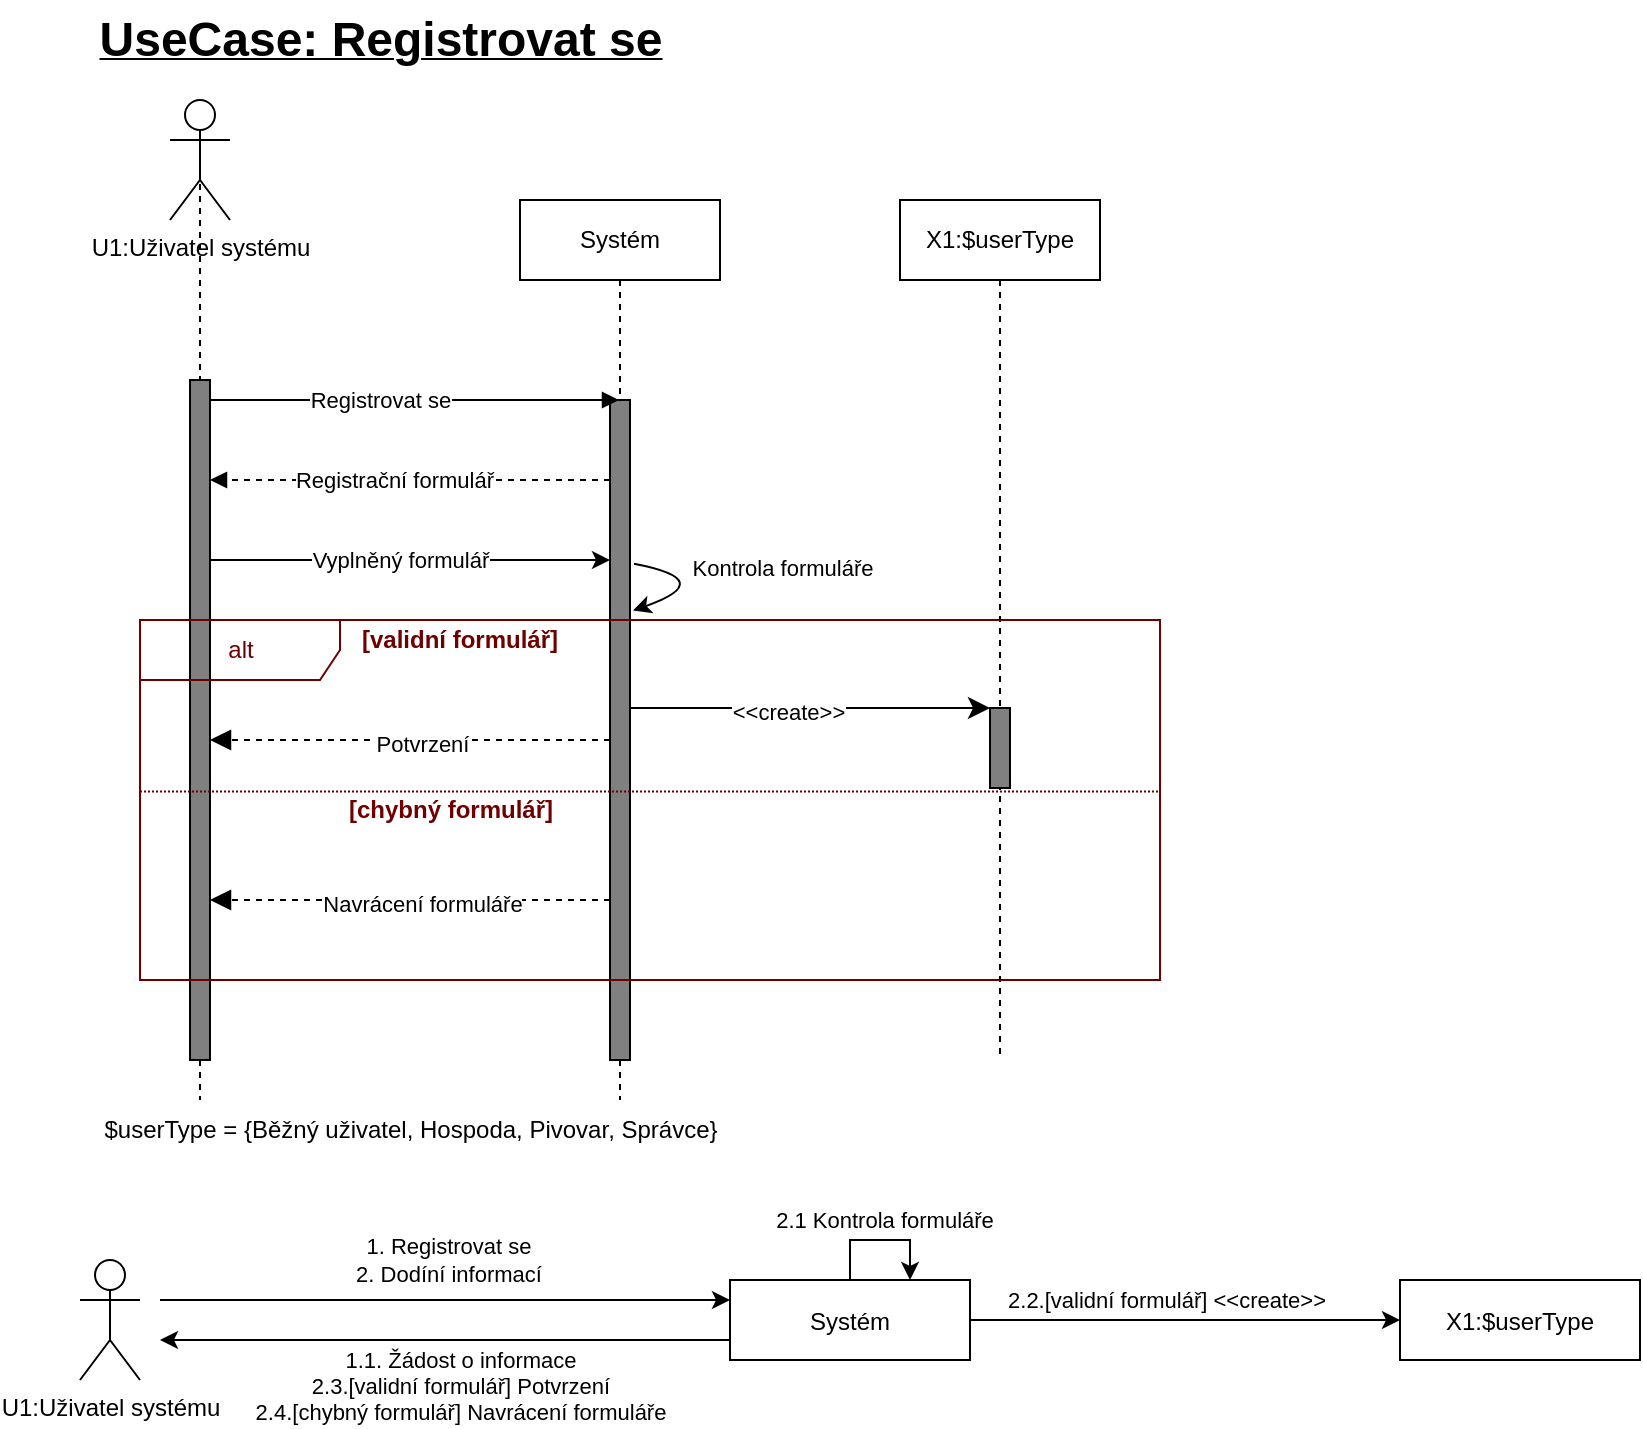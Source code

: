 <mxfile pages="12">
    <diagram id="44_AYquJx9-wfTojZkKx" name="Regidter">
        <mxGraphModel dx="906" dy="659" grid="1" gridSize="10" guides="1" tooltips="1" connect="1" arrows="1" fold="1" page="1" pageScale="1" pageWidth="850" pageHeight="1100" math="0" shadow="0">
            <root>
                <mxCell id="0"/>
                <mxCell id="1" parent="0"/>
                <mxCell id="Rr8X4nUvoQriHaWk_6bX-1" value="Systém" style="shape=umlLifeline;perimeter=lifelinePerimeter;whiteSpace=wrap;html=1;container=1;collapsible=0;recursiveResize=0;outlineConnect=0;" parent="1" vertex="1">
                    <mxGeometry x="260" y="110" width="100" height="450" as="geometry"/>
                </mxCell>
                <mxCell id="Rr8X4nUvoQriHaWk_6bX-2" value="" style="html=1;points=[];perimeter=orthogonalPerimeter;fillColor=#808080;" parent="Rr8X4nUvoQriHaWk_6bX-1" vertex="1">
                    <mxGeometry x="45" y="100" width="10" height="330" as="geometry"/>
                </mxCell>
                <mxCell id="_E4x9vH9tdJw9KtTF1x2-1" style="edgeStyle=none;curved=1;html=1;exitX=1.152;exitY=0.319;exitDx=0;exitDy=0;exitPerimeter=0;fontColor=#FFFFFF;startArrow=classic;startFill=1;endArrow=none;endFill=0;entryX=1.198;entryY=0.248;entryDx=0;entryDy=0;entryPerimeter=0;" parent="Rr8X4nUvoQriHaWk_6bX-1" source="Rr8X4nUvoQriHaWk_6bX-2" target="Rr8X4nUvoQriHaWk_6bX-2" edge="1">
                    <mxGeometry relative="1" as="geometry">
                        <mxPoint x="-80" y="-30.207" as="targetPoint"/>
                        <Array as="points">
                            <mxPoint x="100" y="190"/>
                        </Array>
                    </mxGeometry>
                </mxCell>
                <mxCell id="_E4x9vH9tdJw9KtTF1x2-2" value="&lt;font style=&quot;background-color: rgb(255, 255, 255);&quot; color=&quot;#000000&quot;&gt;Kontrola formuláře&lt;/font&gt;" style="edgeLabel;html=1;align=center;verticalAlign=middle;resizable=0;points=[];fontColor=#FFFFFF;" parent="_E4x9vH9tdJw9KtTF1x2-1" connectable="0" vertex="1">
                    <mxGeometry x="0.734" relative="1" as="geometry">
                        <mxPoint x="62" as="offset"/>
                    </mxGeometry>
                </mxCell>
                <mxCell id="Rr8X4nUvoQriHaWk_6bX-3" style="edgeStyle=none;html=1;exitX=0.5;exitY=0.5;exitDx=0;exitDy=0;exitPerimeter=0;dashed=1;dashPattern=8 8;endArrow=none;endFill=0;startArrow=none;" parent="1" edge="1">
                    <mxGeometry relative="1" as="geometry">
                        <mxPoint x="100" y="500" as="targetPoint"/>
                        <mxPoint x="100" y="500" as="sourcePoint"/>
                    </mxGeometry>
                </mxCell>
                <mxCell id="Rr8X4nUvoQriHaWk_6bX-4" style="edgeStyle=none;html=1;endArrow=classic;endFill=1;" parent="1" source="Rr8X4nUvoQriHaWk_6bX-8" target="Rr8X4nUvoQriHaWk_6bX-2" edge="1">
                    <mxGeometry relative="1" as="geometry">
                        <mxPoint x="230" y="70" as="targetPoint"/>
                        <Array as="points">
                            <mxPoint x="210" y="290"/>
                        </Array>
                    </mxGeometry>
                </mxCell>
                <mxCell id="Rr8X4nUvoQriHaWk_6bX-5" value="Vyplněný formulář" style="edgeLabel;html=1;align=center;verticalAlign=middle;resizable=0;points=[];" parent="Rr8X4nUvoQriHaWk_6bX-4" vertex="1" connectable="0">
                    <mxGeometry x="0.14" y="-1" relative="1" as="geometry">
                        <mxPoint x="-19" y="-1" as="offset"/>
                    </mxGeometry>
                </mxCell>
                <mxCell id="Rr8X4nUvoQriHaWk_6bX-6" value="U1:Uživatel systému" style="shape=umlActor;verticalLabelPosition=bottom;verticalAlign=top;html=1;" parent="1" vertex="1">
                    <mxGeometry x="85" y="60" width="30" height="60" as="geometry"/>
                </mxCell>
                <mxCell id="Rr8X4nUvoQriHaWk_6bX-7" value="" style="edgeStyle=none;html=1;exitX=0.5;exitY=0.5;exitDx=0;exitDy=0;exitPerimeter=0;dashed=1;endArrow=none;endFill=0;" parent="1" source="Rr8X4nUvoQriHaWk_6bX-6" target="Rr8X4nUvoQriHaWk_6bX-8" edge="1">
                    <mxGeometry relative="1" as="geometry">
                        <mxPoint x="100" y="370" as="targetPoint"/>
                        <mxPoint x="100" y="90" as="sourcePoint"/>
                    </mxGeometry>
                </mxCell>
                <mxCell id="Rr8X4nUvoQriHaWk_6bX-8" value="" style="html=1;points=[];perimeter=orthogonalPerimeter;fillColor=#808080;" parent="1" vertex="1">
                    <mxGeometry x="95" y="200" width="10" height="340" as="geometry"/>
                </mxCell>
                <mxCell id="Rr8X4nUvoQriHaWk_6bX-9" value="" style="html=1;verticalAlign=bottom;labelBackgroundColor=none;endArrow=block;endFill=1;" parent="1" source="Rr8X4nUvoQriHaWk_6bX-8" target="Rr8X4nUvoQriHaWk_6bX-1" edge="1">
                    <mxGeometry width="160" relative="1" as="geometry">
                        <mxPoint x="120" y="210" as="sourcePoint"/>
                        <mxPoint x="280" y="210" as="targetPoint"/>
                        <Array as="points">
                            <mxPoint x="180" y="210"/>
                        </Array>
                    </mxGeometry>
                </mxCell>
                <mxCell id="Rr8X4nUvoQriHaWk_6bX-10" value="Registrovat se" style="edgeLabel;html=1;align=center;verticalAlign=middle;resizable=0;points=[];" parent="Rr8X4nUvoQriHaWk_6bX-9" vertex="1" connectable="0">
                    <mxGeometry x="-0.167" relative="1" as="geometry">
                        <mxPoint as="offset"/>
                    </mxGeometry>
                </mxCell>
                <mxCell id="Rr8X4nUvoQriHaWk_6bX-11" value="" style="html=1;verticalAlign=bottom;labelBackgroundColor=none;endArrow=block;endFill=1;dashed=1;" parent="1" source="Rr8X4nUvoQriHaWk_6bX-2" target="Rr8X4nUvoQriHaWk_6bX-8" edge="1">
                    <mxGeometry width="160" relative="1" as="geometry">
                        <mxPoint x="210" y="420" as="sourcePoint"/>
                        <mxPoint x="370" y="420" as="targetPoint"/>
                        <Array as="points">
                            <mxPoint x="200" y="250"/>
                        </Array>
                    </mxGeometry>
                </mxCell>
                <mxCell id="Rr8X4nUvoQriHaWk_6bX-12" value="Registrační formulář" style="edgeLabel;html=1;align=center;verticalAlign=middle;resizable=0;points=[];" parent="Rr8X4nUvoQriHaWk_6bX-11" vertex="1" connectable="0">
                    <mxGeometry x="0.231" y="-1" relative="1" as="geometry">
                        <mxPoint x="15" y="1" as="offset"/>
                    </mxGeometry>
                </mxCell>
                <mxCell id="Rr8X4nUvoQriHaWk_6bX-13" value="&lt;span style=&quot;&quot;&gt;X1:$userType&lt;/span&gt;" style="shape=umlLifeline;perimeter=lifelinePerimeter;whiteSpace=wrap;html=1;container=1;collapsible=0;recursiveResize=0;outlineConnect=0;" parent="1" vertex="1">
                    <mxGeometry x="450" y="110" width="100" height="430" as="geometry"/>
                </mxCell>
                <mxCell id="Rr8X4nUvoQriHaWk_6bX-14" value="" style="html=1;points=[];perimeter=orthogonalPerimeter;fillColor=#808080;" parent="Rr8X4nUvoQriHaWk_6bX-13" vertex="1">
                    <mxGeometry x="45" y="254" width="10" height="40" as="geometry"/>
                </mxCell>
                <mxCell id="Rr8X4nUvoQriHaWk_6bX-15" value="" style="endArrow=classic;startArrow=none;endFill=1;startFill=0;endSize=8;html=1;verticalAlign=bottom;labelBackgroundColor=none;" parent="1" edge="1">
                    <mxGeometry width="160" relative="1" as="geometry">
                        <mxPoint x="315" y="364" as="sourcePoint"/>
                        <mxPoint x="495" y="364" as="targetPoint"/>
                        <Array as="points">
                            <mxPoint x="400" y="364"/>
                        </Array>
                    </mxGeometry>
                </mxCell>
                <mxCell id="Rr8X4nUvoQriHaWk_6bX-16" value="&amp;lt;&amp;lt;create&amp;gt;&amp;gt;" style="edgeLabel;html=1;align=center;verticalAlign=middle;resizable=0;points=[];" parent="Rr8X4nUvoQriHaWk_6bX-15" vertex="1" connectable="0">
                    <mxGeometry x="-0.128" y="-2" relative="1" as="geometry">
                        <mxPoint as="offset"/>
                    </mxGeometry>
                </mxCell>
                <mxCell id="Rr8X4nUvoQriHaWk_6bX-19" value="" style="endArrow=block;startArrow=none;endFill=1;startFill=0;endSize=8;html=1;verticalAlign=bottom;dashed=1;labelBackgroundColor=none;" parent="1" source="Rr8X4nUvoQriHaWk_6bX-2" target="Rr8X4nUvoQriHaWk_6bX-8" edge="1">
                    <mxGeometry width="160" relative="1" as="geometry">
                        <mxPoint x="150" y="470" as="sourcePoint"/>
                        <mxPoint x="310" y="470" as="targetPoint"/>
                        <Array as="points">
                            <mxPoint x="200" y="380"/>
                        </Array>
                    </mxGeometry>
                </mxCell>
                <mxCell id="Rr8X4nUvoQriHaWk_6bX-20" value="Potvrzení" style="edgeLabel;html=1;align=center;verticalAlign=middle;resizable=0;points=[];" parent="Rr8X4nUvoQriHaWk_6bX-19" vertex="1" connectable="0">
                    <mxGeometry x="0.134" y="2" relative="1" as="geometry">
                        <mxPoint x="19" as="offset"/>
                    </mxGeometry>
                </mxCell>
                <mxCell id="rGXmt6V4hTsmvpu2jPZ--4" value="" style="edgeStyle=none;html=1;dashed=1;endArrow=none;endFill=0;startArrow=none;" parent="1" source="Rr8X4nUvoQriHaWk_6bX-8" edge="1">
                    <mxGeometry relative="1" as="geometry">
                        <mxPoint x="100" y="560" as="targetPoint"/>
                        <mxPoint x="100" y="295" as="sourcePoint"/>
                    </mxGeometry>
                </mxCell>
                <mxCell id="aYfWx65N5pEwOFbYoC3i-1" style="edgeStyle=none;html=1;exitX=1;exitY=0.5;exitDx=0;exitDy=0;startArrow=none;startFill=0;endArrow=classic;endFill=1;" parent="1" source="ZRMiWKFHSUHRmXDStjw9-2" target="ZRMiWKFHSUHRmXDStjw9-3" edge="1">
                    <mxGeometry relative="1" as="geometry"/>
                </mxCell>
                <mxCell id="aYfWx65N5pEwOFbYoC3i-3" value="2.2.[validní formulář] &amp;lt;&amp;lt;create&amp;gt;&amp;gt;" style="edgeLabel;html=1;align=center;verticalAlign=middle;resizable=0;points=[];" parent="aYfWx65N5pEwOFbYoC3i-1" vertex="1" connectable="0">
                    <mxGeometry x="-0.351" y="-1" relative="1" as="geometry">
                        <mxPoint x="28" y="-11" as="offset"/>
                    </mxGeometry>
                </mxCell>
                <mxCell id="6uc1Dvk-YTDwEoauxH5u-1" style="edgeStyle=orthogonalEdgeStyle;rounded=0;orthogonalLoop=1;jettySize=auto;html=1;exitX=0;exitY=0.75;exitDx=0;exitDy=0;" parent="1" source="ZRMiWKFHSUHRmXDStjw9-2" edge="1">
                    <mxGeometry relative="1" as="geometry">
                        <mxPoint x="80" y="680" as="targetPoint"/>
                    </mxGeometry>
                </mxCell>
                <mxCell id="ZRMiWKFHSUHRmXDStjw9-2" value="Systém" style="fontStyle=0;" parent="1" vertex="1">
                    <mxGeometry x="365" y="650" width="120" height="40" as="geometry"/>
                </mxCell>
                <mxCell id="ZRMiWKFHSUHRmXDStjw9-3" value="X1:$userType" style="fontStyle=0;" parent="1" vertex="1">
                    <mxGeometry x="700" y="650" width="120" height="40" as="geometry"/>
                </mxCell>
                <mxCell id="ZRMiWKFHSUHRmXDStjw9-5" style="edgeStyle=none;html=1;entryX=0;entryY=0.25;entryDx=0;entryDy=0;" parent="1" target="ZRMiWKFHSUHRmXDStjw9-2" edge="1">
                    <mxGeometry relative="1" as="geometry">
                        <mxPoint x="80" y="660" as="sourcePoint"/>
                        <Array as="points"/>
                    </mxGeometry>
                </mxCell>
                <mxCell id="aYfWx65N5pEwOFbYoC3i-2" value="1.1. Žádost o informace&lt;br&gt;2.3.[validní formulář] Potvrzení&lt;br&gt;2.4.[chybný formulář] Navrácení formuláře" style="edgeLabel;html=1;align=center;verticalAlign=middle;resizable=0;points=[];" parent="ZRMiWKFHSUHRmXDStjw9-5" vertex="1" connectable="0">
                    <mxGeometry x="-0.109" y="1" relative="1" as="geometry">
                        <mxPoint x="23" y="44" as="offset"/>
                    </mxGeometry>
                </mxCell>
                <mxCell id="FXlg8qdgdc6FqkHAsK_4-1" value="1. Registrovat se&lt;br&gt;2. Dodíní informací" style="edgeLabel;html=1;align=center;verticalAlign=middle;resizable=0;points=[];" parent="ZRMiWKFHSUHRmXDStjw9-5" vertex="1" connectable="0">
                    <mxGeometry x="0.058" relative="1" as="geometry">
                        <mxPoint x="-7" y="-20" as="offset"/>
                    </mxGeometry>
                </mxCell>
                <mxCell id="ZRMiWKFHSUHRmXDStjw9-4" value="U1:Uživatel systému" style="shape=umlActor;verticalLabelPosition=bottom;verticalAlign=top;html=1;" parent="1" vertex="1">
                    <mxGeometry x="40" y="640" width="30" height="60" as="geometry"/>
                </mxCell>
                <mxCell id="_E4x9vH9tdJw9KtTF1x2-3" value="" style="endArrow=block;startArrow=none;endFill=1;startFill=0;endSize=8;html=1;verticalAlign=bottom;dashed=1;labelBackgroundColor=none;" parent="1" source="Rr8X4nUvoQriHaWk_6bX-2" target="Rr8X4nUvoQriHaWk_6bX-8" edge="1">
                    <mxGeometry width="160" relative="1" as="geometry">
                        <mxPoint x="315" y="380" as="sourcePoint"/>
                        <mxPoint x="115" y="380" as="targetPoint"/>
                        <Array as="points">
                            <mxPoint x="200" y="460"/>
                        </Array>
                    </mxGeometry>
                </mxCell>
                <mxCell id="_E4x9vH9tdJw9KtTF1x2-4" value="Navrácení formuláře" style="edgeLabel;html=1;align=center;verticalAlign=middle;resizable=0;points=[];" parent="_E4x9vH9tdJw9KtTF1x2-3" connectable="0" vertex="1">
                    <mxGeometry x="0.134" y="2" relative="1" as="geometry">
                        <mxPoint x="19" as="offset"/>
                    </mxGeometry>
                </mxCell>
                <mxCell id="G_-U7eg6R9SiktOWRWLO-1" value="&lt;font color=&quot;#6f0000&quot;&gt;alt&lt;/font&gt;" style="shape=umlFrame;tabWidth=110;tabHeight=30;tabPosition=left;html=1;boundedLbl=1;labelInHeader=1;width=100;height=30;fillColor=none;fontColor=#ffffff;strokeColor=#6F0000;swimlaneFillColor=none;" parent="1" vertex="1">
                    <mxGeometry x="70" y="320" width="510" height="180" as="geometry"/>
                </mxCell>
                <mxCell id="G_-U7eg6R9SiktOWRWLO-2" value="[validní formulář]" style="text;fontStyle=1;fontColor=#6F0000;" parent="G_-U7eg6R9SiktOWRWLO-1" vertex="1">
                    <mxGeometry width="100" height="20" relative="1" as="geometry">
                        <mxPoint x="109" y="-4" as="offset"/>
                    </mxGeometry>
                </mxCell>
                <mxCell id="G_-U7eg6R9SiktOWRWLO-3" value="" style="line;strokeWidth=1;dashed=1;labelPosition=center;verticalLabelPosition=bottom;align=left;verticalAlign=top;spacingLeft=20;spacingTop=15;dashPattern=1 1;fillColor=#60a917;fontColor=#ffffff;strokeColor=#6F0000;" parent="G_-U7eg6R9SiktOWRWLO-1" vertex="1">
                    <mxGeometry y="51.43" width="510" height="68.57" as="geometry"/>
                </mxCell>
                <mxCell id="G_-U7eg6R9SiktOWRWLO-4" value="&lt;b&gt;&lt;font color=&quot;#6f0000&quot;&gt;[chybný formulář]&lt;/font&gt;&lt;/b&gt;" style="text;html=1;align=center;verticalAlign=middle;resizable=0;points=[];autosize=1;strokeColor=none;fillColor=none;" parent="G_-U7eg6R9SiktOWRWLO-1" vertex="1">
                    <mxGeometry x="89.997" y="80.005" width="130" height="30" as="geometry"/>
                </mxCell>
                <mxCell id="0FoGSjxOjuED1SNX2RgL-1" style="edgeStyle=orthogonalEdgeStyle;rounded=0;orthogonalLoop=1;jettySize=auto;html=1;exitX=0.5;exitY=0;exitDx=0;exitDy=0;entryX=0.75;entryY=0;entryDx=0;entryDy=0;" parent="1" source="ZRMiWKFHSUHRmXDStjw9-2" target="ZRMiWKFHSUHRmXDStjw9-2" edge="1">
                    <mxGeometry relative="1" as="geometry">
                        <Array as="points">
                            <mxPoint x="450" y="630"/>
                            <mxPoint x="480" y="630"/>
                        </Array>
                    </mxGeometry>
                </mxCell>
                <mxCell id="0FoGSjxOjuED1SNX2RgL-2" value="2.1 Kontrola formuláře" style="edgeLabel;html=1;align=center;verticalAlign=middle;resizable=0;points=[];" parent="0FoGSjxOjuED1SNX2RgL-1" vertex="1" connectable="0">
                    <mxGeometry x="0.048" y="1" relative="1" as="geometry">
                        <mxPoint y="-9" as="offset"/>
                    </mxGeometry>
                </mxCell>
                <mxCell id="fze2ppcKpx_8h0xo9rCT-1" value="&lt;font color=&quot;#000000&quot; style=&quot;font-size: 24px;&quot;&gt;UseCase: Registrovat se&lt;/font&gt;" style="text;html=1;align=center;verticalAlign=middle;resizable=0;points=[];autosize=1;strokeColor=none;fillColor=none;fontStyle=5" parent="1" vertex="1">
                    <mxGeometry x="40" y="10" width="300" height="40" as="geometry"/>
                </mxCell>
                <mxCell id="WlRpsNA7MRxJcsj_VhE2-1" value="$userType = {Běžný uživatel, Hospoda, Pivovar, Správce}" style="text;html=1;align=center;verticalAlign=middle;resizable=0;points=[];autosize=1;strokeColor=none;fillColor=none;" vertex="1" parent="1">
                    <mxGeometry x="40" y="560" width="330" height="30" as="geometry"/>
                </mxCell>
            </root>
        </mxGraphModel>
    </diagram>
    <diagram id="hnM4MO9B7-LqkQS96tMG" name="LogIn">
        <mxGraphModel dx="906" dy="659" grid="1" gridSize="10" guides="1" tooltips="1" connect="1" arrows="1" fold="1" page="1" pageScale="1" pageWidth="850" pageHeight="1100" math="0" shadow="0">
            <root>
                <mxCell id="0"/>
                <mxCell id="1" parent="0"/>
                <mxCell id="17" value="Systém" style="shape=umlLifeline;perimeter=lifelinePerimeter;whiteSpace=wrap;html=1;container=1;collapsible=0;recursiveResize=0;outlineConnect=0;" parent="1" vertex="1">
                    <mxGeometry x="260" y="110" width="100" height="450" as="geometry"/>
                </mxCell>
                <mxCell id="18" value="" style="html=1;points=[];perimeter=orthogonalPerimeter;fillColor=#808080;" parent="17" vertex="1">
                    <mxGeometry x="45" y="90" width="10" height="330" as="geometry"/>
                </mxCell>
                <mxCell id="27" style="edgeStyle=none;html=1;exitX=0.5;exitY=0.5;exitDx=0;exitDy=0;exitPerimeter=0;dashed=1;dashPattern=8 8;endArrow=none;endFill=0;startArrow=none;" parent="1" edge="1">
                    <mxGeometry relative="1" as="geometry">
                        <mxPoint x="100" y="500" as="targetPoint"/>
                        <mxPoint x="100" y="500" as="sourcePoint"/>
                    </mxGeometry>
                </mxCell>
                <mxCell id="34" style="edgeStyle=none;html=1;endArrow=block;endFill=1;" parent="1" source="28" target="18" edge="1">
                    <mxGeometry relative="1" as="geometry">
                        <mxPoint x="230" y="70" as="targetPoint"/>
                        <Array as="points">
                            <mxPoint x="210" y="280"/>
                        </Array>
                    </mxGeometry>
                </mxCell>
                <mxCell id="35" value="Jméno a heslo" style="edgeLabel;html=1;align=center;verticalAlign=middle;resizable=0;points=[];" parent="34" vertex="1" connectable="0">
                    <mxGeometry x="0.14" y="-1" relative="1" as="geometry">
                        <mxPoint x="-19" y="-1" as="offset"/>
                    </mxGeometry>
                </mxCell>
                <mxCell id="26" value="U1:Uživatel systému" style="shape=umlActor;verticalLabelPosition=bottom;verticalAlign=top;html=1;" parent="1" vertex="1">
                    <mxGeometry x="85" y="60" width="30" height="60" as="geometry"/>
                </mxCell>
                <mxCell id="29" value="" style="edgeStyle=none;html=1;exitX=0.5;exitY=0.5;exitDx=0;exitDy=0;exitPerimeter=0;dashed=1;endArrow=none;endFill=0;" parent="1" source="26" target="28" edge="1">
                    <mxGeometry relative="1" as="geometry">
                        <mxPoint x="100" y="370" as="targetPoint"/>
                        <mxPoint x="100" y="90" as="sourcePoint"/>
                    </mxGeometry>
                </mxCell>
                <mxCell id="28" value="" style="html=1;points=[];perimeter=orthogonalPerimeter;fillColor=#808080;" parent="1" vertex="1">
                    <mxGeometry x="95" y="200" width="10" height="180" as="geometry"/>
                </mxCell>
                <mxCell id="30" value="" style="html=1;verticalAlign=bottom;labelBackgroundColor=none;endArrow=block;endFill=1;" parent="1" source="28" target="18" edge="1">
                    <mxGeometry width="160" relative="1" as="geometry">
                        <mxPoint x="120" y="210" as="sourcePoint"/>
                        <mxPoint x="300" y="210" as="targetPoint"/>
                        <Array as="points">
                            <mxPoint x="180" y="210"/>
                        </Array>
                    </mxGeometry>
                </mxCell>
                <mxCell id="31" value="Přihlásit se" style="edgeLabel;html=1;align=center;verticalAlign=middle;resizable=0;points=[];" parent="30" vertex="1" connectable="0">
                    <mxGeometry x="-0.167" relative="1" as="geometry">
                        <mxPoint as="offset"/>
                    </mxGeometry>
                </mxCell>
                <mxCell id="32" value="" style="html=1;verticalAlign=bottom;labelBackgroundColor=none;endArrow=block;endFill=1;dashed=1;" parent="1" source="18" target="28" edge="1">
                    <mxGeometry width="160" relative="1" as="geometry">
                        <mxPoint x="210" y="420" as="sourcePoint"/>
                        <mxPoint x="370" y="420" as="targetPoint"/>
                        <Array as="points">
                            <mxPoint x="200" y="250"/>
                        </Array>
                    </mxGeometry>
                </mxCell>
                <mxCell id="33" value="Žádost o informace" style="edgeLabel;html=1;align=center;verticalAlign=middle;resizable=0;points=[];" parent="32" vertex="1" connectable="0">
                    <mxGeometry x="0.231" y="-1" relative="1" as="geometry">
                        <mxPoint x="15" y="1" as="offset"/>
                    </mxGeometry>
                </mxCell>
                <mxCell id="36" value="H1:Hashová databáze" style="shape=umlLifeline;perimeter=lifelinePerimeter;whiteSpace=wrap;html=1;container=1;collapsible=0;recursiveResize=0;outlineConnect=0;" parent="1" vertex="1">
                    <mxGeometry x="450" y="110" width="100" height="450" as="geometry"/>
                </mxCell>
                <mxCell id="37" value="" style="html=1;points=[];perimeter=orthogonalPerimeter;fillColor=#808080;" parent="36" vertex="1">
                    <mxGeometry x="45" y="180" width="10" height="240" as="geometry"/>
                </mxCell>
                <mxCell id="38" value="" style="endArrow=block;startArrow=none;endFill=1;startFill=0;endSize=8;html=1;verticalAlign=bottom;labelBackgroundColor=none;" parent="1" source="18" target="37" edge="1">
                    <mxGeometry width="160" relative="1" as="geometry">
                        <mxPoint x="340" y="480" as="sourcePoint"/>
                        <mxPoint x="500" y="480" as="targetPoint"/>
                        <Array as="points">
                            <mxPoint x="400" y="290"/>
                        </Array>
                    </mxGeometry>
                </mxCell>
                <mxCell id="39" value="Ověření jména a hesla" style="edgeLabel;html=1;align=center;verticalAlign=middle;resizable=0;points=[];" parent="38" vertex="1" connectable="0">
                    <mxGeometry x="-0.128" y="-2" relative="1" as="geometry">
                        <mxPoint as="offset"/>
                    </mxGeometry>
                </mxCell>
                <mxCell id="40" value="" style="endArrow=block;startArrow=none;endFill=1;startFill=0;endSize=8;html=1;verticalAlign=bottom;dashed=1;labelBackgroundColor=none;" parent="1" source="37" target="18" edge="1">
                    <mxGeometry width="160" relative="1" as="geometry">
                        <mxPoint x="380" y="540" as="sourcePoint"/>
                        <mxPoint x="340" y="370" as="targetPoint"/>
                        <Array as="points">
                            <mxPoint x="410" y="310"/>
                        </Array>
                    </mxGeometry>
                </mxCell>
                <mxCell id="41" value="Výsledek" style="edgeLabel;html=1;align=center;verticalAlign=middle;resizable=0;points=[];" parent="40" vertex="1" connectable="0">
                    <mxGeometry x="0.123" relative="1" as="geometry">
                        <mxPoint as="offset"/>
                    </mxGeometry>
                </mxCell>
                <mxCell id="42" value="" style="endArrow=block;startArrow=none;endFill=1;startFill=0;endSize=8;html=1;verticalAlign=bottom;dashed=1;labelBackgroundColor=none;" parent="1" source="18" target="28" edge="1">
                    <mxGeometry width="160" relative="1" as="geometry">
                        <mxPoint x="150" y="470" as="sourcePoint"/>
                        <mxPoint x="310" y="470" as="targetPoint"/>
                        <Array as="points">
                            <mxPoint x="200" y="380"/>
                        </Array>
                    </mxGeometry>
                </mxCell>
                <mxCell id="43" value="Jste přihlášen" style="edgeLabel;html=1;align=center;verticalAlign=middle;resizable=0;points=[];" parent="42" vertex="1" connectable="0">
                    <mxGeometry x="0.134" y="2" relative="1" as="geometry">
                        <mxPoint x="19" as="offset"/>
                    </mxGeometry>
                </mxCell>
                <mxCell id="J72w8TJ-nVfy7pbvwXwT-47" value="" style="edgeStyle=none;html=1;dashed=1;endArrow=none;endFill=0;startArrow=none;" parent="1" source="xUv3evlsszAyL_-XEs0r-43" edge="1">
                    <mxGeometry relative="1" as="geometry">
                        <mxPoint x="100" y="560" as="targetPoint"/>
                        <mxPoint x="100" y="295" as="sourcePoint"/>
                    </mxGeometry>
                </mxCell>
                <mxCell id="KnxJTpsNYGYQV_BEPomF-43" style="edgeStyle=none;html=1;exitX=0.5;exitY=0.5;exitDx=0;exitDy=0;exitPerimeter=0;dashed=1;dashPattern=8 8;endArrow=none;endFill=0;startArrow=none;" parent="1" edge="1">
                    <mxGeometry relative="1" as="geometry">
                        <mxPoint x="100" y="500" as="targetPoint"/>
                        <mxPoint x="100" y="500" as="sourcePoint"/>
                    </mxGeometry>
                </mxCell>
                <mxCell id="KnxJTpsNYGYQV_BEPomF-44" style="edgeStyle=none;html=1;exitX=1;exitY=0.25;exitDx=0;exitDy=0;startArrow=none;startFill=0;endArrow=classic;endFill=1;entryX=0;entryY=0.25;entryDx=0;entryDy=0;" parent="1" source="KnxJTpsNYGYQV_BEPomF-46" target="KnxJTpsNYGYQV_BEPomF-47" edge="1">
                    <mxGeometry relative="1" as="geometry"/>
                </mxCell>
                <mxCell id="KnxJTpsNYGYQV_BEPomF-45" value="2.1.Ověření jména a helsla" style="edgeLabel;html=1;align=center;verticalAlign=middle;resizable=0;points=[];" parent="KnxJTpsNYGYQV_BEPomF-44" vertex="1" connectable="0">
                    <mxGeometry x="-0.351" y="-1" relative="1" as="geometry">
                        <mxPoint x="28" y="-21" as="offset"/>
                    </mxGeometry>
                </mxCell>
                <mxCell id="aPBSz0z-Rags45Mwq-fL-44" value="2.2. Výsledek" style="edgeLabel;html=1;align=center;verticalAlign=middle;resizable=0;points=[];" parent="KnxJTpsNYGYQV_BEPomF-44" vertex="1" connectable="0">
                    <mxGeometry x="-0.096" y="-1" relative="1" as="geometry">
                        <mxPoint x="10" y="29" as="offset"/>
                    </mxGeometry>
                </mxCell>
                <mxCell id="4OzZ9XGVKkYiKLgBPijO-43" style="edgeStyle=orthogonalEdgeStyle;rounded=0;orthogonalLoop=1;jettySize=auto;html=1;exitX=0;exitY=0.75;exitDx=0;exitDy=0;" parent="1" source="KnxJTpsNYGYQV_BEPomF-46" edge="1">
                    <mxGeometry relative="1" as="geometry">
                        <mxPoint x="80" y="700" as="targetPoint"/>
                    </mxGeometry>
                </mxCell>
                <mxCell id="KnxJTpsNYGYQV_BEPomF-46" value="Systém" style="fontStyle=0;" parent="1" vertex="1">
                    <mxGeometry x="390" y="670" width="120" height="40" as="geometry"/>
                </mxCell>
                <mxCell id="4OzZ9XGVKkYiKLgBPijO-44" style="edgeStyle=orthogonalEdgeStyle;rounded=0;orthogonalLoop=1;jettySize=auto;html=1;exitX=0;exitY=0.75;exitDx=0;exitDy=0;entryX=1;entryY=0.75;entryDx=0;entryDy=0;" parent="1" source="KnxJTpsNYGYQV_BEPomF-47" target="KnxJTpsNYGYQV_BEPomF-46" edge="1">
                    <mxGeometry relative="1" as="geometry">
                        <Array as="points">
                            <mxPoint x="600" y="700"/>
                            <mxPoint x="600" y="700"/>
                        </Array>
                    </mxGeometry>
                </mxCell>
                <mxCell id="KnxJTpsNYGYQV_BEPomF-47" value="H1:Hashová databáze" style="fontStyle=0;" parent="1" vertex="1">
                    <mxGeometry x="710" y="670" width="120" height="40" as="geometry"/>
                </mxCell>
                <mxCell id="KnxJTpsNYGYQV_BEPomF-48" style="edgeStyle=none;html=1;entryX=0;entryY=0.25;entryDx=0;entryDy=0;" parent="1" target="KnxJTpsNYGYQV_BEPomF-46" edge="1">
                    <mxGeometry relative="1" as="geometry">
                        <mxPoint x="80" y="680" as="sourcePoint"/>
                    </mxGeometry>
                </mxCell>
                <mxCell id="KnxJTpsNYGYQV_BEPomF-49" value="1. Přihlásit se&lt;br&gt;2. Jméno a heslo" style="edgeLabel;html=1;align=center;verticalAlign=middle;resizable=0;points=[];" parent="KnxJTpsNYGYQV_BEPomF-48" vertex="1" connectable="0">
                    <mxGeometry x="-0.109" y="1" relative="1" as="geometry">
                        <mxPoint x="17" y="-19" as="offset"/>
                    </mxGeometry>
                </mxCell>
                <mxCell id="aPBSz0z-Rags45Mwq-fL-43" value="1.1. Žádost o informace&lt;br&gt;2.3.[výsledek = shoda]&amp;nbsp;Jste přihlášen&lt;br&gt;2.4. [výsledek = neshoda] Zkusete to znovu" style="edgeLabel;html=1;align=center;verticalAlign=middle;resizable=0;points=[];" parent="KnxJTpsNYGYQV_BEPomF-48" vertex="1" connectable="0">
                    <mxGeometry x="-0.263" y="-1" relative="1" as="geometry">
                        <mxPoint x="41" y="49" as="offset"/>
                    </mxGeometry>
                </mxCell>
                <mxCell id="KnxJTpsNYGYQV_BEPomF-50" value="U1:Uživatel systému" style="shape=umlActor;verticalLabelPosition=bottom;verticalAlign=top;html=1;" parent="1" vertex="1">
                    <mxGeometry x="40" y="660" width="30" height="60" as="geometry"/>
                </mxCell>
                <mxCell id="eZmcT7CuzKHHJmK1Udm6-47" value="" style="endArrow=block;startArrow=none;endFill=1;startFill=0;endSize=8;html=1;verticalAlign=bottom;dashed=1;labelBackgroundColor=none;" parent="1" source="18" target="xUv3evlsszAyL_-XEs0r-43" edge="1">
                    <mxGeometry width="160" relative="1" as="geometry">
                        <mxPoint x="515" y="390" as="sourcePoint"/>
                        <mxPoint x="335" y="390" as="targetPoint"/>
                        <Array as="points">
                            <mxPoint x="230" y="470"/>
                        </Array>
                    </mxGeometry>
                </mxCell>
                <mxCell id="eZmcT7CuzKHHJmK1Udm6-48" value="Zkuste to znovu" style="edgeLabel;html=1;align=center;verticalAlign=middle;resizable=0;points=[];" parent="eZmcT7CuzKHHJmK1Udm6-47" connectable="0" vertex="1">
                    <mxGeometry x="0.123" relative="1" as="geometry">
                        <mxPoint as="offset"/>
                    </mxGeometry>
                </mxCell>
                <mxCell id="xUv3evlsszAyL_-XEs0r-44" value="" style="edgeStyle=none;html=1;dashed=1;endArrow=none;endFill=0;startArrow=none;" parent="1" source="28" target="xUv3evlsszAyL_-XEs0r-43" edge="1">
                    <mxGeometry relative="1" as="geometry">
                        <mxPoint x="100" y="560" as="targetPoint"/>
                        <mxPoint x="100" y="380" as="sourcePoint"/>
                    </mxGeometry>
                </mxCell>
                <mxCell id="xUv3evlsszAyL_-XEs0r-43" value="" style="html=1;points=[];perimeter=orthogonalPerimeter;fillColor=#808080;" parent="1" vertex="1">
                    <mxGeometry x="95" y="408" width="10" height="102" as="geometry"/>
                </mxCell>
                <mxCell id="mw_hI9ycbllAK7dnlY9R-43" value="&lt;font color=&quot;#6f0000&quot;&gt;alt&lt;/font&gt;" style="shape=umlFrame;tabWidth=110;tabHeight=30;tabPosition=left;html=1;boundedLbl=1;labelInHeader=1;width=100;height=30;fillColor=none;fontColor=#ffffff;strokeColor=#6F0000;swimlaneFillColor=none;" parent="1" vertex="1">
                    <mxGeometry x="80" y="330" width="460" height="180" as="geometry"/>
                </mxCell>
                <mxCell id="mw_hI9ycbllAK7dnlY9R-44" value="[Výsledek = Shoda]" style="text;fontStyle=1;fontColor=#6F0000;" parent="mw_hI9ycbllAK7dnlY9R-43" vertex="1">
                    <mxGeometry width="100" height="20" relative="1" as="geometry">
                        <mxPoint x="109" y="-4" as="offset"/>
                    </mxGeometry>
                </mxCell>
                <mxCell id="mw_hI9ycbllAK7dnlY9R-45" value="" style="line;strokeWidth=1;dashed=1;labelPosition=center;verticalLabelPosition=bottom;align=left;verticalAlign=top;spacingLeft=20;spacingTop=15;dashPattern=1 1;fillColor=#60a917;fontColor=#ffffff;strokeColor=#6F0000;" parent="mw_hI9ycbllAK7dnlY9R-43" vertex="1">
                    <mxGeometry y="51.429" width="460" height="52.779" as="geometry"/>
                </mxCell>
                <mxCell id="mw_hI9ycbllAK7dnlY9R-46" value="&lt;span style=&quot;color: rgb(111, 0, 0); font-weight: 700; text-align: left;&quot;&gt;[Výsledek = Neshoda]&lt;/span&gt;" style="text;html=1;align=center;verticalAlign=middle;resizable=0;points=[];autosize=1;strokeColor=none;fillColor=none;" parent="mw_hI9ycbllAK7dnlY9R-43" vertex="1">
                    <mxGeometry x="61.579" y="70.715" width="150" height="30" as="geometry"/>
                </mxCell>
                <mxCell id="lbh1mf1JQq9HD45arJmZ-43" value="&lt;span style=&quot;font-family: Helvetica; font-size: 24px; font-style: normal; font-variant-ligatures: normal; font-variant-caps: normal; font-weight: 700; letter-spacing: normal; orphans: 2; text-align: center; text-indent: 0px; text-transform: none; widows: 2; word-spacing: 0px; -webkit-text-stroke-width: 0px; text-decoration: underline; float: none; display: inline !important;&quot;&gt;&lt;font color=&quot;#000000&quot;&gt;UseCase: Přihlásit se&lt;/font&gt;&lt;/span&gt;" style="text;whiteSpace=wrap;html=1;" parent="1" vertex="1">
                    <mxGeometry x="40" width="310" height="50" as="geometry"/>
                </mxCell>
            </root>
        </mxGraphModel>
    </diagram>
    <diagram id="i8bzW8e9rmMcWS-xgHHl" name="LogOut">
        <mxGraphModel dx="906" dy="659" grid="1" gridSize="10" guides="1" tooltips="1" connect="1" arrows="1" fold="1" page="1" pageScale="1" pageWidth="850" pageHeight="1100" math="0" shadow="0">
            <root>
                <mxCell id="0"/>
                <mxCell id="1" parent="0"/>
                <mxCell id="3qkXy-kdLOlp-LgOpQgM-1" value="Systém" style="shape=umlLifeline;perimeter=lifelinePerimeter;whiteSpace=wrap;html=1;container=1;collapsible=0;recursiveResize=0;outlineConnect=0;" parent="1" vertex="1">
                    <mxGeometry x="260" y="110" width="100" height="180" as="geometry"/>
                </mxCell>
                <mxCell id="3qkXy-kdLOlp-LgOpQgM-2" value="" style="html=1;points=[];perimeter=orthogonalPerimeter;fillColor=#808080;" parent="3qkXy-kdLOlp-LgOpQgM-1" vertex="1">
                    <mxGeometry x="45" y="90" width="10" height="60" as="geometry"/>
                </mxCell>
                <mxCell id="3qkXy-kdLOlp-LgOpQgM-3" style="edgeStyle=none;html=1;exitX=0.5;exitY=0.5;exitDx=0;exitDy=0;exitPerimeter=0;dashed=1;dashPattern=8 8;endArrow=none;endFill=0;startArrow=none;" parent="1" edge="1">
                    <mxGeometry relative="1" as="geometry">
                        <mxPoint x="100" y="300" as="targetPoint"/>
                        <mxPoint x="100" y="300" as="sourcePoint"/>
                    </mxGeometry>
                </mxCell>
                <mxCell id="3qkXy-kdLOlp-LgOpQgM-6" value="B1:Běžný uživatel" style="shape=umlActor;verticalLabelPosition=bottom;verticalAlign=top;html=1;" parent="1" vertex="1">
                    <mxGeometry x="85" y="60" width="30" height="60" as="geometry"/>
                </mxCell>
                <mxCell id="3qkXy-kdLOlp-LgOpQgM-7" value="" style="edgeStyle=none;html=1;exitX=0.5;exitY=0.5;exitDx=0;exitDy=0;exitPerimeter=0;dashed=1;endArrow=none;endFill=0;" parent="1" source="3qkXy-kdLOlp-LgOpQgM-6" target="3qkXy-kdLOlp-LgOpQgM-8" edge="1">
                    <mxGeometry relative="1" as="geometry">
                        <mxPoint x="100" y="370" as="targetPoint"/>
                        <mxPoint x="100" y="90" as="sourcePoint"/>
                    </mxGeometry>
                </mxCell>
                <mxCell id="3qkXy-kdLOlp-LgOpQgM-8" value="" style="html=1;points=[];perimeter=orthogonalPerimeter;fillColor=#808080;" parent="1" vertex="1">
                    <mxGeometry x="95" y="200" width="10" height="60" as="geometry"/>
                </mxCell>
                <mxCell id="3qkXy-kdLOlp-LgOpQgM-9" value="" style="html=1;verticalAlign=bottom;labelBackgroundColor=none;endArrow=block;endFill=1;" parent="1" source="3qkXy-kdLOlp-LgOpQgM-8" target="3qkXy-kdLOlp-LgOpQgM-1" edge="1">
                    <mxGeometry width="160" relative="1" as="geometry">
                        <mxPoint x="120" y="210" as="sourcePoint"/>
                        <mxPoint x="280" y="210" as="targetPoint"/>
                        <Array as="points">
                            <mxPoint x="180" y="210"/>
                        </Array>
                    </mxGeometry>
                </mxCell>
                <mxCell id="3qkXy-kdLOlp-LgOpQgM-10" value="Odhlásit se" style="edgeLabel;html=1;align=center;verticalAlign=middle;resizable=0;points=[];" parent="3qkXy-kdLOlp-LgOpQgM-9" vertex="1" connectable="0">
                    <mxGeometry x="-0.167" relative="1" as="geometry">
                        <mxPoint as="offset"/>
                    </mxGeometry>
                </mxCell>
                <mxCell id="3qkXy-kdLOlp-LgOpQgM-11" value="" style="html=1;verticalAlign=bottom;labelBackgroundColor=none;endArrow=block;endFill=1;dashed=1;" parent="1" source="3qkXy-kdLOlp-LgOpQgM-2" target="3qkXy-kdLOlp-LgOpQgM-8" edge="1">
                    <mxGeometry width="160" relative="1" as="geometry">
                        <mxPoint x="210" y="420" as="sourcePoint"/>
                        <mxPoint x="370" y="420" as="targetPoint"/>
                        <Array as="points">
                            <mxPoint x="200" y="250"/>
                        </Array>
                    </mxGeometry>
                </mxCell>
                <mxCell id="3qkXy-kdLOlp-LgOpQgM-12" value="Potvrzení o odhlášení" style="edgeLabel;html=1;align=center;verticalAlign=middle;resizable=0;points=[];" parent="3qkXy-kdLOlp-LgOpQgM-11" vertex="1" connectable="0">
                    <mxGeometry x="0.231" y="-1" relative="1" as="geometry">
                        <mxPoint x="15" y="1" as="offset"/>
                    </mxGeometry>
                </mxCell>
                <mxCell id="3qkXy-kdLOlp-LgOpQgM-15" value="" style="edgeStyle=none;html=1;dashed=1;endArrow=none;endFill=0;startArrow=none;" parent="1" source="3qkXy-kdLOlp-LgOpQgM-8" edge="1">
                    <mxGeometry relative="1" as="geometry">
                        <mxPoint x="100" y="291" as="targetPoint"/>
                        <mxPoint x="100" y="261" as="sourcePoint"/>
                    </mxGeometry>
                </mxCell>
                <mxCell id="DyTGAPLJyNVyRMAd6KMR-1" style="edgeStyle=orthogonalEdgeStyle;rounded=0;orthogonalLoop=1;jettySize=auto;html=1;exitX=0;exitY=0.75;exitDx=0;exitDy=0;" parent="1" source="GoaCT95gOBk1KJhu60Qy-3" edge="1">
                    <mxGeometry relative="1" as="geometry">
                        <mxPoint x="120" y="390" as="targetPoint"/>
                    </mxGeometry>
                </mxCell>
                <mxCell id="GoaCT95gOBk1KJhu60Qy-3" value="Systém" style="fontStyle=0;" parent="1" vertex="1">
                    <mxGeometry x="290" y="360" width="120" height="40" as="geometry"/>
                </mxCell>
                <mxCell id="GoaCT95gOBk1KJhu60Qy-5" style="edgeStyle=none;html=1;entryX=0;entryY=0.25;entryDx=0;entryDy=0;" parent="1" target="GoaCT95gOBk1KJhu60Qy-3" edge="1">
                    <mxGeometry relative="1" as="geometry">
                        <mxPoint x="120" y="370" as="sourcePoint"/>
                    </mxGeometry>
                </mxCell>
                <mxCell id="GoaCT95gOBk1KJhu60Qy-6" value="1. Odhlásit se" style="edgeLabel;html=1;align=center;verticalAlign=middle;resizable=0;points=[];" parent="GoaCT95gOBk1KJhu60Qy-5" vertex="1" connectable="0">
                    <mxGeometry x="-0.109" y="1" relative="1" as="geometry">
                        <mxPoint x="7" y="-9" as="offset"/>
                    </mxGeometry>
                </mxCell>
                <mxCell id="8EYZHzZercjeinLiJGBx-1" value="1.1. Jste odhlášen" style="edgeLabel;html=1;align=center;verticalAlign=middle;resizable=0;points=[];" parent="GoaCT95gOBk1KJhu60Qy-5" vertex="1" connectable="0">
                    <mxGeometry x="-0.098" y="2" relative="1" as="geometry">
                        <mxPoint x="3" y="32" as="offset"/>
                    </mxGeometry>
                </mxCell>
                <mxCell id="GoaCT95gOBk1KJhu60Qy-7" value="B1:Běžný uživatel" style="shape=umlActor;verticalLabelPosition=bottom;verticalAlign=top;html=1;" parent="1" vertex="1">
                    <mxGeometry x="85" y="350" width="30" height="60" as="geometry"/>
                </mxCell>
                <mxCell id="rorC8nwevwiPh0OD1yoe-1" value="&lt;span style=&quot;font-family: Helvetica; font-size: 24px; font-style: normal; font-variant-ligatures: normal; font-variant-caps: normal; font-weight: 700; letter-spacing: normal; orphans: 2; text-align: center; text-indent: 0px; text-transform: none; widows: 2; word-spacing: 0px; -webkit-text-stroke-width: 0px; text-decoration: underline; float: none; display: inline !important;&quot;&gt;&lt;font color=&quot;#000000&quot;&gt;UseCase: Odhlásit se&lt;/font&gt;&lt;/span&gt;" style="text;whiteSpace=wrap;html=1;" parent="1" vertex="1">
                    <mxGeometry x="40" width="310" height="50" as="geometry"/>
                </mxCell>
            </root>
        </mxGraphModel>
    </diagram>
    <diagram id="swP_yoI31Gehk3JrXV17" name="Hodnocení">
        <mxGraphModel dx="906" dy="659" grid="1" gridSize="10" guides="1" tooltips="1" connect="1" arrows="1" fold="1" page="1" pageScale="1" pageWidth="850" pageHeight="1100" math="0" shadow="0">
            <root>
                <mxCell id="0"/>
                <mxCell id="1" parent="0"/>
                <mxCell id="fQfXp4E1EGzkkTGKsm5c-1" value="Systém" style="shape=umlLifeline;perimeter=lifelinePerimeter;whiteSpace=wrap;html=1;container=1;collapsible=0;recursiveResize=0;outlineConnect=0;" parent="1" vertex="1">
                    <mxGeometry x="260" y="110" width="100" height="420" as="geometry"/>
                </mxCell>
                <mxCell id="fQfXp4E1EGzkkTGKsm5c-2" value="" style="html=1;points=[];perimeter=orthogonalPerimeter;fillColor=#808080;" parent="fQfXp4E1EGzkkTGKsm5c-1" vertex="1">
                    <mxGeometry x="45" y="90" width="10" height="310" as="geometry"/>
                </mxCell>
                <mxCell id="ErK-Mt5y08K_nc8c-8d6-1" style="edgeStyle=none;curved=1;html=1;exitX=1.014;exitY=0.406;exitDx=0;exitDy=0;exitPerimeter=0;fontColor=#FFFFFF;startArrow=classic;startFill=1;endArrow=none;endFill=0;entryX=1.176;entryY=0.324;entryDx=0;entryDy=0;entryPerimeter=0;" parent="fQfXp4E1EGzkkTGKsm5c-1" source="fQfXp4E1EGzkkTGKsm5c-2" target="fQfXp4E1EGzkkTGKsm5c-2" edge="1">
                    <mxGeometry relative="1" as="geometry">
                        <mxPoint x="-70" y="-30.286" as="targetPoint"/>
                        <Array as="points">
                            <mxPoint x="110" y="200"/>
                        </Array>
                    </mxGeometry>
                </mxCell>
                <mxCell id="ErK-Mt5y08K_nc8c-8d6-3" value="&lt;font style=&quot;background-color: rgb(255, 255, 255);&quot; color=&quot;#000000&quot;&gt;Kontrola formuláře&lt;/font&gt;" style="edgeLabel;html=1;align=center;verticalAlign=middle;resizable=0;points=[];fontColor=#FFFFFF;" parent="ErK-Mt5y08K_nc8c-8d6-1" connectable="0" vertex="1">
                    <mxGeometry x="-0.714" relative="1" as="geometry">
                        <mxPoint x="59" y="-23" as="offset"/>
                    </mxGeometry>
                </mxCell>
                <mxCell id="fQfXp4E1EGzkkTGKsm5c-3" style="edgeStyle=none;html=1;exitX=0.5;exitY=0.5;exitDx=0;exitDy=0;exitPerimeter=0;dashed=1;endArrow=none;endFill=0;startArrow=none;" parent="1" source="fQfXp4E1EGzkkTGKsm5c-8" edge="1">
                    <mxGeometry relative="1" as="geometry">
                        <mxPoint x="100" y="520" as="targetPoint"/>
                    </mxGeometry>
                </mxCell>
                <mxCell id="fQfXp4E1EGzkkTGKsm5c-4" style="edgeStyle=none;html=1;endArrow=block;endFill=1;" parent="1" source="fQfXp4E1EGzkkTGKsm5c-8" target="fQfXp4E1EGzkkTGKsm5c-2" edge="1">
                    <mxGeometry relative="1" as="geometry">
                        <mxPoint x="230" y="70" as="targetPoint"/>
                        <Array as="points">
                            <mxPoint x="210" y="290"/>
                        </Array>
                    </mxGeometry>
                </mxCell>
                <mxCell id="fQfXp4E1EGzkkTGKsm5c-5" value="Vyplněný formulář" style="edgeLabel;html=1;align=center;verticalAlign=middle;resizable=0;points=[];" parent="fQfXp4E1EGzkkTGKsm5c-4" vertex="1" connectable="0">
                    <mxGeometry x="0.14" y="-1" relative="1" as="geometry">
                        <mxPoint x="-19" y="-1" as="offset"/>
                    </mxGeometry>
                </mxCell>
                <mxCell id="fQfXp4E1EGzkkTGKsm5c-6" value="B1:Běžný uživatel" style="shape=umlActor;verticalLabelPosition=bottom;verticalAlign=top;html=1;" parent="1" vertex="1">
                    <mxGeometry x="85" y="60" width="30" height="60" as="geometry"/>
                </mxCell>
                <mxCell id="fQfXp4E1EGzkkTGKsm5c-7" value="" style="edgeStyle=none;html=1;exitX=0.5;exitY=0.5;exitDx=0;exitDy=0;exitPerimeter=0;dashed=1;endArrow=none;endFill=0;" parent="1" source="fQfXp4E1EGzkkTGKsm5c-6" target="fQfXp4E1EGzkkTGKsm5c-8" edge="1">
                    <mxGeometry relative="1" as="geometry">
                        <mxPoint x="100" y="370" as="targetPoint"/>
                        <mxPoint x="100" y="90" as="sourcePoint"/>
                    </mxGeometry>
                </mxCell>
                <mxCell id="fQfXp4E1EGzkkTGKsm5c-8" value="" style="html=1;points=[];perimeter=orthogonalPerimeter;fillColor=#808080;" parent="1" vertex="1">
                    <mxGeometry x="95" y="200" width="10" height="310" as="geometry"/>
                </mxCell>
                <mxCell id="fQfXp4E1EGzkkTGKsm5c-9" value="" style="html=1;verticalAlign=bottom;labelBackgroundColor=none;endArrow=block;endFill=1;" parent="1" source="fQfXp4E1EGzkkTGKsm5c-8" target="fQfXp4E1EGzkkTGKsm5c-1" edge="1">
                    <mxGeometry width="160" relative="1" as="geometry">
                        <mxPoint x="120" y="210" as="sourcePoint"/>
                        <mxPoint x="280" y="210" as="targetPoint"/>
                        <Array as="points">
                            <mxPoint x="180" y="210"/>
                        </Array>
                    </mxGeometry>
                </mxCell>
                <mxCell id="fQfXp4E1EGzkkTGKsm5c-10" value="Zadat hodnocení" style="edgeLabel;html=1;align=center;verticalAlign=middle;resizable=0;points=[];" parent="fQfXp4E1EGzkkTGKsm5c-9" vertex="1" connectable="0">
                    <mxGeometry x="-0.167" relative="1" as="geometry">
                        <mxPoint as="offset"/>
                    </mxGeometry>
                </mxCell>
                <mxCell id="fQfXp4E1EGzkkTGKsm5c-11" value="" style="endArrow=block;startArrow=none;endFill=1;startFill=0;endSize=8;html=1;verticalAlign=bottom;dashed=1;labelBackgroundColor=none;" parent="1" source="fQfXp4E1EGzkkTGKsm5c-2" target="fQfXp4E1EGzkkTGKsm5c-8" edge="1">
                    <mxGeometry width="160" relative="1" as="geometry">
                        <mxPoint x="150" y="470" as="sourcePoint"/>
                        <mxPoint x="310" y="470" as="targetPoint"/>
                        <Array as="points">
                            <mxPoint x="210" y="390"/>
                        </Array>
                    </mxGeometry>
                </mxCell>
                <mxCell id="fQfXp4E1EGzkkTGKsm5c-12" value="Potvrzení o úspěchu" style="edgeLabel;html=1;align=center;verticalAlign=middle;resizable=0;points=[];" parent="fQfXp4E1EGzkkTGKsm5c-11" vertex="1" connectable="0">
                    <mxGeometry x="0.134" y="2" relative="1" as="geometry">
                        <mxPoint x="19" as="offset"/>
                    </mxGeometry>
                </mxCell>
                <mxCell id="fQfXp4E1EGzkkTGKsm5c-13" value="" style="endArrow=block;startArrow=none;endFill=1;startFill=0;endSize=8;html=1;verticalAlign=bottom;dashed=1;labelBackgroundColor=none;" parent="1" source="fQfXp4E1EGzkkTGKsm5c-1" target="fQfXp4E1EGzkkTGKsm5c-8" edge="1">
                    <mxGeometry width="160" relative="1" as="geometry">
                        <mxPoint x="293.67" y="270.0" as="sourcePoint"/>
                        <mxPoint x="95" y="270.0" as="targetPoint"/>
                        <Array as="points">
                            <mxPoint x="210" y="250"/>
                        </Array>
                    </mxGeometry>
                </mxCell>
                <mxCell id="fQfXp4E1EGzkkTGKsm5c-14" value="Zobrazit formulář" style="edgeLabel;html=1;align=center;verticalAlign=middle;resizable=0;points=[];" parent="fQfXp4E1EGzkkTGKsm5c-13" vertex="1" connectable="0">
                    <mxGeometry x="0.103" y="1" relative="1" as="geometry">
                        <mxPoint as="offset"/>
                    </mxGeometry>
                </mxCell>
                <mxCell id="fQfXp4E1EGzkkTGKsm5c-15" value="X1:Hospoda&amp;nbsp;/&lt;br&gt;&amp;nbsp;Pivovar /&lt;br&gt;&amp;nbsp;Pivo" style="shape=umlLifeline;perimeter=lifelinePerimeter;whiteSpace=wrap;html=1;container=1;collapsible=0;recursiveResize=0;outlineConnect=0;" parent="1" vertex="1">
                    <mxGeometry x="410" y="110" width="130" height="420" as="geometry"/>
                </mxCell>
                <mxCell id="fQfXp4E1EGzkkTGKsm5c-16" value="" style="html=1;points=[];perimeter=orthogonalPerimeter;fillColor=#808080;" parent="fQfXp4E1EGzkkTGKsm5c-15" vertex="1">
                    <mxGeometry x="60" y="246.79" width="10" height="43.21" as="geometry"/>
                </mxCell>
                <mxCell id="fQfXp4E1EGzkkTGKsm5c-17" style="edgeStyle=none;html=1;endArrow=block;endFill=1;" parent="1" source="fQfXp4E1EGzkkTGKsm5c-2" target="fQfXp4E1EGzkkTGKsm5c-16" edge="1">
                    <mxGeometry relative="1" as="geometry">
                        <mxPoint x="315" y="305.0" as="targetPoint"/>
                        <mxPoint x="115.0" y="305.0" as="sourcePoint"/>
                    </mxGeometry>
                </mxCell>
                <mxCell id="fQfXp4E1EGzkkTGKsm5c-18" value="Zaznamenat hodnocení" style="edgeLabel;html=1;align=center;verticalAlign=middle;resizable=0;points=[];" parent="fQfXp4E1EGzkkTGKsm5c-17" vertex="1" connectable="0">
                    <mxGeometry x="0.14" y="-1" relative="1" as="geometry">
                        <mxPoint x="-17" y="-1" as="offset"/>
                    </mxGeometry>
                </mxCell>
                <mxCell id="fQfXp4E1EGzkkTGKsm5c-19" value="" style="endArrow=block;startArrow=none;endFill=1;startFill=0;endSize=8;html=1;verticalAlign=bottom;dashed=1;labelBackgroundColor=none;" parent="1" source="fQfXp4E1EGzkkTGKsm5c-16" target="fQfXp4E1EGzkkTGKsm5c-2" edge="1">
                    <mxGeometry width="160" relative="1" as="geometry">
                        <mxPoint x="313.67" y="394.68" as="sourcePoint"/>
                        <mxPoint x="115.0" y="394.68" as="targetPoint"/>
                        <Array as="points">
                            <mxPoint x="360" y="380"/>
                        </Array>
                    </mxGeometry>
                </mxCell>
                <mxCell id="fQfXp4E1EGzkkTGKsm5c-20" value="Potvrzení o úspěchu" style="edgeLabel;html=1;align=center;verticalAlign=middle;resizable=0;points=[];" parent="fQfXp4E1EGzkkTGKsm5c-19" vertex="1" connectable="0">
                    <mxGeometry x="0.134" y="2" relative="1" as="geometry">
                        <mxPoint x="19" as="offset"/>
                    </mxGeometry>
                </mxCell>
                <mxCell id="p1DdZpyB9KBk26KXGbh1-1" style="edgeStyle=none;html=1;exitX=1;exitY=0.25;exitDx=0;exitDy=0;startArrow=none;startFill=0;endArrow=classic;endFill=1;entryX=0;entryY=0.25;entryDx=0;entryDy=0;" parent="1" source="p1DdZpyB9KBk26KXGbh1-3" target="p1DdZpyB9KBk26KXGbh1-4" edge="1">
                    <mxGeometry relative="1" as="geometry"/>
                </mxCell>
                <mxCell id="zDGUbkKSo2Wb5SZrabBr-3" value="2.2. [validní formulář] Zaznamenat hodnocení" style="edgeLabel;html=1;align=center;verticalAlign=middle;resizable=0;points=[];" parent="p1DdZpyB9KBk26KXGbh1-1" vertex="1" connectable="0">
                    <mxGeometry x="-0.179" relative="1" as="geometry">
                        <mxPoint x="23" y="-10" as="offset"/>
                    </mxGeometry>
                </mxCell>
                <mxCell id="zDGUbkKSo2Wb5SZrabBr-4" value="2.3. [validní formulář]&amp;nbsp;Potvrzení o úspěchu" style="edgeLabel;html=1;align=center;verticalAlign=middle;resizable=0;points=[];" parent="p1DdZpyB9KBk26KXGbh1-1" vertex="1" connectable="0">
                    <mxGeometry x="-0.129" y="-1" relative="1" as="geometry">
                        <mxPoint x="17" y="29" as="offset"/>
                    </mxGeometry>
                </mxCell>
                <mxCell id="-x0Lt2n0Ha9krtRBqXzm-3" style="edgeStyle=orthogonalEdgeStyle;rounded=0;orthogonalLoop=1;jettySize=auto;html=1;exitX=0;exitY=0.75;exitDx=0;exitDy=0;" parent="1" source="p1DdZpyB9KBk26KXGbh1-3" edge="1">
                    <mxGeometry relative="1" as="geometry">
                        <mxPoint x="80" y="590" as="targetPoint"/>
                    </mxGeometry>
                </mxCell>
                <mxCell id="p1DdZpyB9KBk26KXGbh1-3" value="Systém" style="fontStyle=0;" parent="1" vertex="1">
                    <mxGeometry x="350" y="560" width="120" height="40" as="geometry"/>
                </mxCell>
                <mxCell id="-x0Lt2n0Ha9krtRBqXzm-1" style="edgeStyle=orthogonalEdgeStyle;rounded=0;orthogonalLoop=1;jettySize=auto;html=1;exitX=0;exitY=0.75;exitDx=0;exitDy=0;entryX=1;entryY=0.75;entryDx=0;entryDy=0;" parent="1" source="p1DdZpyB9KBk26KXGbh1-4" target="p1DdZpyB9KBk26KXGbh1-3" edge="1">
                    <mxGeometry relative="1" as="geometry"/>
                </mxCell>
                <mxCell id="p1DdZpyB9KBk26KXGbh1-4" value="X1:Hospoda /&#10; Pivovar /&#10; Pivo" style="fontStyle=0;" parent="1" vertex="1">
                    <mxGeometry x="730" y="560" width="120" height="40" as="geometry"/>
                </mxCell>
                <mxCell id="p1DdZpyB9KBk26KXGbh1-5" style="edgeStyle=none;html=1;entryX=0;entryY=0.25;entryDx=0;entryDy=0;" parent="1" target="p1DdZpyB9KBk26KXGbh1-3" edge="1">
                    <mxGeometry relative="1" as="geometry">
                        <mxPoint x="80" y="570" as="sourcePoint"/>
                    </mxGeometry>
                </mxCell>
                <mxCell id="zDGUbkKSo2Wb5SZrabBr-1" value="1. Zadat hodnocení&lt;br&gt;2. Vyplněný formulář" style="edgeLabel;html=1;align=center;verticalAlign=middle;resizable=0;points=[];" parent="p1DdZpyB9KBk26KXGbh1-5" vertex="1" connectable="0">
                    <mxGeometry x="0.15" y="-2" relative="1" as="geometry">
                        <mxPoint x="-16" y="-22" as="offset"/>
                    </mxGeometry>
                </mxCell>
                <mxCell id="zDGUbkKSo2Wb5SZrabBr-2" value="1.1. Zobrazit formulář&lt;br&gt;2.4. [validní formulář]&amp;nbsp;Potvrzení o úspěchu&lt;br&gt;2.5. [chybný formulář] Návrat formuláře" style="edgeLabel;html=1;align=center;verticalAlign=middle;resizable=0;points=[];" parent="p1DdZpyB9KBk26KXGbh1-5" vertex="1" connectable="0">
                    <mxGeometry x="0.128" y="-2" relative="1" as="geometry">
                        <mxPoint x="-18" y="48" as="offset"/>
                    </mxGeometry>
                </mxCell>
                <mxCell id="p1DdZpyB9KBk26KXGbh1-7" value="B1:Běžný uživatel" style="shape=umlActor;verticalLabelPosition=bottom;verticalAlign=top;html=1;" parent="1" vertex="1">
                    <mxGeometry x="40" y="550" width="30" height="60" as="geometry"/>
                </mxCell>
                <mxCell id="ErK-Mt5y08K_nc8c-8d6-4" value="" style="endArrow=block;startArrow=none;endFill=1;startFill=0;endSize=8;html=1;verticalAlign=bottom;dashed=1;labelBackgroundColor=none;" parent="1" source="fQfXp4E1EGzkkTGKsm5c-2" target="fQfXp4E1EGzkkTGKsm5c-8" edge="1">
                    <mxGeometry width="160" relative="1" as="geometry">
                        <mxPoint x="315" y="400" as="sourcePoint"/>
                        <mxPoint x="115" y="400" as="targetPoint"/>
                        <Array as="points">
                            <mxPoint x="220" y="460"/>
                        </Array>
                    </mxGeometry>
                </mxCell>
                <mxCell id="ErK-Mt5y08K_nc8c-8d6-5" value="Návrat formuláře" style="edgeLabel;html=1;align=center;verticalAlign=middle;resizable=0;points=[];" parent="ErK-Mt5y08K_nc8c-8d6-4" connectable="0" vertex="1">
                    <mxGeometry x="0.134" y="2" relative="1" as="geometry">
                        <mxPoint x="19" as="offset"/>
                    </mxGeometry>
                </mxCell>
                <mxCell id="L8XPPRXXOSNWGl--2e-n-5" value="&lt;font color=&quot;#6f0000&quot;&gt;alt&lt;/font&gt;" style="shape=umlFrame;tabWidth=110;tabHeight=30;tabPosition=left;html=1;boundedLbl=1;labelInHeader=1;width=100;height=30;fillColor=none;fontColor=#ffffff;strokeColor=#6F0000;swimlaneFillColor=none;" parent="1" vertex="1">
                    <mxGeometry x="70" y="330" width="440" height="170" as="geometry"/>
                </mxCell>
                <mxCell id="L8XPPRXXOSNWGl--2e-n-6" value="[validní formulář]" style="text;fontStyle=1;fontColor=#6F0000;" parent="L8XPPRXXOSNWGl--2e-n-5" vertex="1">
                    <mxGeometry width="100" height="20" relative="1" as="geometry">
                        <mxPoint x="109" y="-4" as="offset"/>
                    </mxGeometry>
                </mxCell>
                <mxCell id="L8XPPRXXOSNWGl--2e-n-7" value="" style="line;strokeWidth=1;dashed=1;labelPosition=center;verticalLabelPosition=bottom;align=left;verticalAlign=top;spacingLeft=20;spacingTop=15;dashPattern=1 1;fillColor=#60a917;fontColor=#ffffff;strokeColor=#6F0000;" parent="L8XPPRXXOSNWGl--2e-n-5" vertex="1">
                    <mxGeometry y="48.57" width="440" height="71.43" as="geometry"/>
                </mxCell>
                <mxCell id="L8XPPRXXOSNWGl--2e-n-8" value="&lt;b&gt;&lt;font color=&quot;#6f0000&quot;&gt;[chybný formulář]&lt;/font&gt;&lt;/b&gt;" style="text;html=1;align=center;verticalAlign=middle;resizable=0;points=[];autosize=1;strokeColor=none;fillColor=none;" parent="L8XPPRXXOSNWGl--2e-n-5" vertex="1">
                    <mxGeometry x="90.004" y="79.996" width="130" height="30" as="geometry"/>
                </mxCell>
                <mxCell id="EDtStEcj18HivtqHne8h-1" value="&lt;span style=&quot;font-family: Helvetica; font-size: 24px; font-style: normal; font-variant-ligatures: normal; font-variant-caps: normal; font-weight: 700; letter-spacing: normal; orphans: 2; text-align: center; text-indent: 0px; text-transform: none; widows: 2; word-spacing: 0px; -webkit-text-stroke-width: 0px; text-decoration: underline; float: none; display: inline !important;&quot;&gt;&lt;font color=&quot;#000000&quot;&gt;UseCase: Hodnotit&lt;/font&gt;&lt;/span&gt;" style="text;whiteSpace=wrap;html=1;" parent="1" vertex="1">
                    <mxGeometry x="80" width="310" height="50" as="geometry"/>
                </mxCell>
                <mxCell id="N4_4piOQHsxMYdZsShKD-1" style="edgeStyle=orthogonalEdgeStyle;rounded=0;orthogonalLoop=1;jettySize=auto;html=1;exitX=0.25;exitY=1;exitDx=0;exitDy=0;entryX=0.75;entryY=1;entryDx=0;entryDy=0;" parent="1" source="p1DdZpyB9KBk26KXGbh1-3" target="p1DdZpyB9KBk26KXGbh1-3" edge="1">
                    <mxGeometry relative="1" as="geometry"/>
                </mxCell>
                <mxCell id="N4_4piOQHsxMYdZsShKD-2" value="2.1. Kontrola formuláře" style="edgeLabel;html=1;align=center;verticalAlign=middle;resizable=0;points=[];" parent="N4_4piOQHsxMYdZsShKD-1" vertex="1" connectable="0">
                    <mxGeometry x="0.273" relative="1" as="geometry">
                        <mxPoint x="-14" y="10" as="offset"/>
                    </mxGeometry>
                </mxCell>
            </root>
        </mxGraphModel>
    </diagram>
    <diagram id="ZzdJj63BwEgutDdCXDbc" name="Vyhledání piv">
        <mxGraphModel dx="906" dy="659" grid="1" gridSize="10" guides="1" tooltips="1" connect="1" arrows="1" fold="1" page="1" pageScale="1" pageWidth="850" pageHeight="1100" math="0" shadow="0">
            <root>
                <mxCell id="0"/>
                <mxCell id="1" parent="0"/>
                <mxCell id="sMunofqdiNonaCD4P-OE-3" value="&lt;font color=&quot;#6f0000&quot;&gt;loop&lt;/font&gt;" style="shape=umlFrame;tabPosition=left;html=1;boundedLbl=1;labelInHeader=1;width=50;height=30;dashed=1;dashPattern=1 1;labelBackgroundColor=none;strokeColor=#6F0000;fontColor=#FFFFFF;fillColor=none;gradientColor=none;" parent="1" vertex="1">
                    <mxGeometry x="40" y="170" width="500" height="100" as="geometry"/>
                </mxCell>
                <mxCell id="siOvGlpwqrieyNlmzPys-1" value="Systém" style="shape=umlLifeline;perimeter=lifelinePerimeter;whiteSpace=wrap;html=1;container=1;collapsible=0;recursiveResize=0;outlineConnect=0;" parent="1" vertex="1">
                    <mxGeometry x="260" y="110" width="100" height="390" as="geometry"/>
                </mxCell>
                <mxCell id="siOvGlpwqrieyNlmzPys-2" value="" style="html=1;points=[];perimeter=orthogonalPerimeter;fillColor=#808080;" parent="siOvGlpwqrieyNlmzPys-1" vertex="1">
                    <mxGeometry x="45" y="90" width="10" height="190" as="geometry"/>
                </mxCell>
                <mxCell id="siOvGlpwqrieyNlmzPys-22" value="" style="edgeStyle=none;html=1;endArrow=block;endFill=1;entryX=1.14;entryY=0.195;entryDx=0;entryDy=0;entryPerimeter=0;curved=1;exitX=1.087;exitY=0.111;exitDx=0;exitDy=0;exitPerimeter=0;" parent="siOvGlpwqrieyNlmzPys-1" source="siOvGlpwqrieyNlmzPys-2" target="siOvGlpwqrieyNlmzPys-2" edge="1">
                    <mxGeometry relative="1" as="geometry">
                        <mxPoint x="209.5" y="208.68" as="targetPoint"/>
                        <mxPoint x="64.92" y="208.68" as="sourcePoint"/>
                        <Array as="points">
                            <mxPoint x="110" y="110"/>
                            <mxPoint x="110" y="130"/>
                        </Array>
                    </mxGeometry>
                </mxCell>
                <mxCell id="siOvGlpwqrieyNlmzPys-23" value="&lt;font style=&quot;background-color: rgb(255, 255, 255);&quot; color=&quot;#000000&quot;&gt;Hledání v seznamu&lt;/font&gt;" style="edgeLabel;html=1;align=center;verticalAlign=middle;resizable=0;points=[];" parent="siOvGlpwqrieyNlmzPys-22" vertex="1" connectable="0">
                    <mxGeometry x="0.14" y="-1" relative="1" as="geometry">
                        <mxPoint x="41" y="-9" as="offset"/>
                    </mxGeometry>
                </mxCell>
                <mxCell id="siOvGlpwqrieyNlmzPys-15" value="P1:Pivo" style="shape=umlLifeline;perimeter=lifelinePerimeter;whiteSpace=wrap;html=1;container=1;collapsible=0;recursiveResize=0;outlineConnect=0;" parent="1" vertex="1">
                    <mxGeometry x="450" y="100" width="100" height="390" as="geometry"/>
                </mxCell>
                <mxCell id="siOvGlpwqrieyNlmzPys-28" value="" style="html=1;points=[];perimeter=orthogonalPerimeter;fillColor=#808080;" parent="siOvGlpwqrieyNlmzPys-15" vertex="1">
                    <mxGeometry x="45" y="200" width="10" height="60" as="geometry"/>
                </mxCell>
                <mxCell id="siOvGlpwqrieyNlmzPys-3" style="edgeStyle=none;html=1;exitX=0.5;exitY=0.5;exitDx=0;exitDy=0;exitPerimeter=0;dashed=1;endArrow=none;endFill=0;startArrow=none;" parent="1" source="siOvGlpwqrieyNlmzPys-8" edge="1">
                    <mxGeometry relative="1" as="geometry">
                        <mxPoint x="100.0" y="500" as="targetPoint"/>
                    </mxGeometry>
                </mxCell>
                <mxCell id="siOvGlpwqrieyNlmzPys-4" style="edgeStyle=none;html=1;endArrow=block;endFill=1;" parent="1" source="siOvGlpwqrieyNlmzPys-8" target="siOvGlpwqrieyNlmzPys-2" edge="1">
                    <mxGeometry relative="1" as="geometry">
                        <mxPoint x="230" y="70" as="targetPoint"/>
                    </mxGeometry>
                </mxCell>
                <mxCell id="siOvGlpwqrieyNlmzPys-5" value="Výběr konkrétního piva" style="edgeLabel;html=1;align=center;verticalAlign=middle;resizable=0;points=[];" parent="siOvGlpwqrieyNlmzPys-4" vertex="1" connectable="0">
                    <mxGeometry x="0.14" y="-1" relative="1" as="geometry">
                        <mxPoint x="-19" y="-1" as="offset"/>
                    </mxGeometry>
                </mxCell>
                <mxCell id="siOvGlpwqrieyNlmzPys-6" value="B1:Běžný uživatel" style="shape=umlActor;verticalLabelPosition=bottom;verticalAlign=top;html=1;" parent="1" vertex="1">
                    <mxGeometry x="85" y="60" width="30" height="60" as="geometry"/>
                </mxCell>
                <mxCell id="siOvGlpwqrieyNlmzPys-7" value="" style="edgeStyle=none;html=1;exitX=0.5;exitY=0.5;exitDx=0;exitDy=0;exitPerimeter=0;dashed=1;endArrow=none;endFill=0;" parent="1" source="siOvGlpwqrieyNlmzPys-6" target="siOvGlpwqrieyNlmzPys-8" edge="1">
                    <mxGeometry relative="1" as="geometry">
                        <mxPoint x="100" y="370" as="targetPoint"/>
                        <mxPoint x="100" y="90" as="sourcePoint"/>
                    </mxGeometry>
                </mxCell>
                <mxCell id="siOvGlpwqrieyNlmzPys-8" value="" style="html=1;points=[];perimeter=orthogonalPerimeter;fillColor=#808080;" parent="1" vertex="1">
                    <mxGeometry x="95" y="200" width="10" height="190" as="geometry"/>
                </mxCell>
                <mxCell id="siOvGlpwqrieyNlmzPys-9" value="" style="html=1;verticalAlign=bottom;labelBackgroundColor=none;endArrow=block;endFill=1;" parent="1" source="siOvGlpwqrieyNlmzPys-8" target="siOvGlpwqrieyNlmzPys-1" edge="1">
                    <mxGeometry width="160" relative="1" as="geometry">
                        <mxPoint x="120" y="210" as="sourcePoint"/>
                        <mxPoint x="280" y="210" as="targetPoint"/>
                        <Array as="points">
                            <mxPoint x="180" y="210"/>
                        </Array>
                    </mxGeometry>
                </mxCell>
                <mxCell id="siOvGlpwqrieyNlmzPys-10" value="Zadání názvu" style="edgeLabel;html=1;align=center;verticalAlign=middle;resizable=0;points=[];" parent="siOvGlpwqrieyNlmzPys-9" vertex="1" connectable="0">
                    <mxGeometry x="-0.167" relative="1" as="geometry">
                        <mxPoint as="offset"/>
                    </mxGeometry>
                </mxCell>
                <mxCell id="siOvGlpwqrieyNlmzPys-11" value="" style="endArrow=block;startArrow=none;endFill=1;startFill=0;endSize=8;html=1;verticalAlign=bottom;dashed=1;labelBackgroundColor=none;" parent="1" source="siOvGlpwqrieyNlmzPys-1" target="siOvGlpwqrieyNlmzPys-8" edge="1">
                    <mxGeometry width="160" relative="1" as="geometry">
                        <mxPoint x="150" y="470" as="sourcePoint"/>
                        <mxPoint x="310" y="470" as="targetPoint"/>
                        <Array as="points">
                            <mxPoint x="210" y="360"/>
                        </Array>
                    </mxGeometry>
                </mxCell>
                <mxCell id="siOvGlpwqrieyNlmzPys-12" value="Výpis informací o pivu" style="edgeLabel;html=1;align=center;verticalAlign=middle;resizable=0;points=[];" parent="siOvGlpwqrieyNlmzPys-11" vertex="1" connectable="0">
                    <mxGeometry x="0.134" y="2" relative="1" as="geometry">
                        <mxPoint x="19" as="offset"/>
                    </mxGeometry>
                </mxCell>
                <mxCell id="siOvGlpwqrieyNlmzPys-13" value="" style="endArrow=block;startArrow=none;endFill=1;startFill=0;endSize=8;html=1;verticalAlign=bottom;dashed=1;labelBackgroundColor=none;" parent="1" source="siOvGlpwqrieyNlmzPys-1" target="siOvGlpwqrieyNlmzPys-8" edge="1">
                    <mxGeometry width="160" relative="1" as="geometry">
                        <mxPoint x="293.67" y="270.0" as="sourcePoint"/>
                        <mxPoint x="95" y="270.0" as="targetPoint"/>
                        <Array as="points">
                            <mxPoint x="210" y="250"/>
                        </Array>
                    </mxGeometry>
                </mxCell>
                <mxCell id="siOvGlpwqrieyNlmzPys-14" value="Zobrazení možných piv" style="edgeLabel;html=1;align=center;verticalAlign=middle;resizable=0;points=[];" parent="siOvGlpwqrieyNlmzPys-13" vertex="1" connectable="0">
                    <mxGeometry x="0.103" y="1" relative="1" as="geometry">
                        <mxPoint as="offset"/>
                    </mxGeometry>
                </mxCell>
                <mxCell id="siOvGlpwqrieyNlmzPys-31" style="edgeStyle=none;html=1;endArrow=block;endFill=1;" parent="1" source="siOvGlpwqrieyNlmzPys-2" target="siOvGlpwqrieyNlmzPys-15" edge="1">
                    <mxGeometry relative="1" as="geometry">
                        <mxPoint x="315" y="305" as="targetPoint"/>
                        <mxPoint x="480" y="310" as="sourcePoint"/>
                        <Array as="points">
                            <mxPoint x="400" y="300"/>
                        </Array>
                    </mxGeometry>
                </mxCell>
                <mxCell id="siOvGlpwqrieyNlmzPys-32" value="Žádosr o informace" style="edgeLabel;html=1;align=center;verticalAlign=middle;resizable=0;points=[];" parent="siOvGlpwqrieyNlmzPys-31" vertex="1" connectable="0">
                    <mxGeometry x="0.14" y="-1" relative="1" as="geometry">
                        <mxPoint x="-19" y="-1" as="offset"/>
                    </mxGeometry>
                </mxCell>
                <mxCell id="siOvGlpwqrieyNlmzPys-33" value="" style="endArrow=block;startArrow=none;endFill=1;startFill=0;endSize=8;html=1;verticalAlign=bottom;dashed=1;labelBackgroundColor=none;" parent="1" source="siOvGlpwqrieyNlmzPys-15" target="siOvGlpwqrieyNlmzPys-2" edge="1">
                    <mxGeometry width="160" relative="1" as="geometry">
                        <mxPoint x="469.5" y="250" as="sourcePoint"/>
                        <mxPoint x="510" y="340" as="targetPoint"/>
                        <Array as="points">
                            <mxPoint x="490" y="330"/>
                        </Array>
                    </mxGeometry>
                </mxCell>
                <mxCell id="siOvGlpwqrieyNlmzPys-34" value="Informace o pivu" style="edgeLabel;html=1;align=center;verticalAlign=middle;resizable=0;points=[];" parent="siOvGlpwqrieyNlmzPys-33" vertex="1" connectable="0">
                    <mxGeometry x="0.134" y="2" relative="1" as="geometry">
                        <mxPoint x="3" y="-2" as="offset"/>
                    </mxGeometry>
                </mxCell>
                <mxCell id="KxofexzvHHS4peCsFy4g-1" style="edgeStyle=none;html=1;exitX=1;exitY=0.25;exitDx=0;exitDy=0;startArrow=none;startFill=0;endArrow=classic;endFill=1;entryX=0;entryY=0.25;entryDx=0;entryDy=0;" parent="1" source="KxofexzvHHS4peCsFy4g-3" target="KxofexzvHHS4peCsFy4g-4" edge="1">
                    <mxGeometry relative="1" as="geometry"/>
                </mxCell>
                <mxCell id="aI7vXho6iTwgwgii-gJg-5" value="2.1. Žádost o informace" style="edgeLabel;html=1;align=center;verticalAlign=middle;resizable=0;points=[];" parent="KxofexzvHHS4peCsFy4g-1" vertex="1" connectable="0">
                    <mxGeometry x="-0.008" y="4" relative="1" as="geometry">
                        <mxPoint y="-6" as="offset"/>
                    </mxGeometry>
                </mxCell>
                <mxCell id="aI7vXho6iTwgwgii-gJg-6" value="2.2. Informace o pivu" style="edgeLabel;html=1;align=center;verticalAlign=middle;resizable=0;points=[];" parent="KxofexzvHHS4peCsFy4g-1" vertex="1" connectable="0">
                    <mxGeometry x="-0.158" relative="1" as="geometry">
                        <mxPoint x="13" y="30" as="offset"/>
                    </mxGeometry>
                </mxCell>
                <mxCell id="YpG407joBpkr1jnCyic5-1" style="edgeStyle=orthogonalEdgeStyle;rounded=0;orthogonalLoop=1;jettySize=auto;html=1;exitX=0;exitY=0.75;exitDx=0;exitDy=0;" parent="1" source="KxofexzvHHS4peCsFy4g-3" edge="1">
                    <mxGeometry relative="1" as="geometry">
                        <mxPoint x="80" y="590" as="targetPoint"/>
                    </mxGeometry>
                </mxCell>
                <mxCell id="KxofexzvHHS4peCsFy4g-3" value="Systém" style="fontStyle=0;" parent="1" vertex="1">
                    <mxGeometry x="290" y="560" width="120" height="40" as="geometry"/>
                </mxCell>
                <mxCell id="YpG407joBpkr1jnCyic5-2" style="edgeStyle=orthogonalEdgeStyle;rounded=0;orthogonalLoop=1;jettySize=auto;html=1;exitX=0;exitY=0.75;exitDx=0;exitDy=0;entryX=1;entryY=0.75;entryDx=0;entryDy=0;" parent="1" source="KxofexzvHHS4peCsFy4g-4" target="KxofexzvHHS4peCsFy4g-3" edge="1">
                    <mxGeometry relative="1" as="geometry"/>
                </mxCell>
                <mxCell id="KxofexzvHHS4peCsFy4g-4" value="P1:Pivo" style="fontStyle=0;" parent="1" vertex="1">
                    <mxGeometry x="570" y="560" width="120" height="40" as="geometry"/>
                </mxCell>
                <mxCell id="KxofexzvHHS4peCsFy4g-5" style="edgeStyle=none;html=1;entryX=0;entryY=0.25;entryDx=0;entryDy=0;" parent="1" target="KxofexzvHHS4peCsFy4g-3" edge="1">
                    <mxGeometry relative="1" as="geometry">
                        <mxPoint x="80" y="570" as="sourcePoint"/>
                    </mxGeometry>
                </mxCell>
                <mxCell id="aI7vXho6iTwgwgii-gJg-1" value="1. Zadání názvu&lt;br&gt;2. Výběr možných piv" style="edgeLabel;html=1;align=center;verticalAlign=middle;resizable=0;points=[];" parent="KxofexzvHHS4peCsFy4g-5" vertex="1" connectable="0">
                    <mxGeometry x="-0.15" y="3" relative="1" as="geometry">
                        <mxPoint x="11" y="-17" as="offset"/>
                    </mxGeometry>
                </mxCell>
                <mxCell id="aI7vXho6iTwgwgii-gJg-4" value="1.2. Zobrazení možných piv&lt;br&gt;2.3. Výpis informací o pivu" style="edgeLabel;html=1;align=center;verticalAlign=middle;resizable=0;points=[];" parent="KxofexzvHHS4peCsFy4g-5" vertex="1" connectable="0">
                    <mxGeometry x="-0.013" y="-1" relative="1" as="geometry">
                        <mxPoint y="39" as="offset"/>
                    </mxGeometry>
                </mxCell>
                <mxCell id="KxofexzvHHS4peCsFy4g-7" value="B1:Běžný uživatel" style="shape=umlActor;verticalLabelPosition=bottom;verticalAlign=top;html=1;" parent="1" vertex="1">
                    <mxGeometry x="40" y="550" width="30" height="60" as="geometry"/>
                </mxCell>
                <mxCell id="cuFx6kFgyyARVZheOf-B-1" value="&lt;span style=&quot;font-family: Helvetica; font-size: 24px; font-style: normal; font-variant-ligatures: normal; font-variant-caps: normal; font-weight: 700; letter-spacing: normal; orphans: 2; text-align: center; text-indent: 0px; text-transform: none; widows: 2; word-spacing: 0px; -webkit-text-stroke-width: 0px; text-decoration: underline; float: none; display: inline !important;&quot;&gt;&lt;font color=&quot;#000000&quot;&gt;UseCase:&amp;nbsp;Vyhledávání piv&lt;/font&gt;&lt;/span&gt;" style="text;whiteSpace=wrap;html=1;" parent="1" vertex="1">
                    <mxGeometry x="80" width="520" height="50" as="geometry"/>
                </mxCell>
                <mxCell id="aI7vXho6iTwgwgii-gJg-2" style="edgeStyle=orthogonalEdgeStyle;rounded=0;orthogonalLoop=1;jettySize=auto;html=1;exitX=0.25;exitY=1;exitDx=0;exitDy=0;entryX=0.75;entryY=1;entryDx=0;entryDy=0;" parent="1" source="KxofexzvHHS4peCsFy4g-3" target="KxofexzvHHS4peCsFy4g-3" edge="1">
                    <mxGeometry relative="1" as="geometry"/>
                </mxCell>
                <mxCell id="aI7vXho6iTwgwgii-gJg-3" value="1.1. Hledání v seznamu" style="edgeLabel;html=1;align=center;verticalAlign=middle;resizable=0;points=[];" parent="aI7vXho6iTwgwgii-gJg-2" vertex="1" connectable="0">
                    <mxGeometry x="0.327" y="-2" relative="1" as="geometry">
                        <mxPoint x="-16" y="8" as="offset"/>
                    </mxGeometry>
                </mxCell>
            </root>
        </mxGraphModel>
    </diagram>
    <diagram id="8pLFpkVjH4x7ZgDXbWTy" name="Získáni novinek">
        <mxGraphModel dx="1005" dy="585" grid="1" gridSize="10" guides="1" tooltips="1" connect="1" arrows="1" fold="1" page="1" pageScale="1" pageWidth="850" pageHeight="1100" math="0" shadow="0">
            <root>
                <mxCell id="0"/>
                <mxCell id="1" parent="0"/>
                <mxCell id="BphKyehS28qhF4PPMsUY-1" value="Systém" style="shape=umlLifeline;perimeter=lifelinePerimeter;whiteSpace=wrap;html=1;container=1;collapsible=0;recursiveResize=0;outlineConnect=0;" parent="1" vertex="1">
                    <mxGeometry x="260" y="110" width="100" height="400" as="geometry"/>
                </mxCell>
                <mxCell id="BphKyehS28qhF4PPMsUY-2" value="" style="html=1;points=[];perimeter=orthogonalPerimeter;fillColor=#808080;" parent="BphKyehS28qhF4PPMsUY-1" vertex="1">
                    <mxGeometry x="45" y="90" width="10" height="280" as="geometry"/>
                </mxCell>
                <mxCell id="BphKyehS28qhF4PPMsUY-6" value="B1:Běžný uživatel" style="shape=umlActor;verticalLabelPosition=bottom;verticalAlign=top;html=1;" parent="1" vertex="1">
                    <mxGeometry x="85" y="60" width="30" height="60" as="geometry"/>
                </mxCell>
                <mxCell id="BphKyehS28qhF4PPMsUY-7" value="" style="edgeStyle=none;html=1;exitX=0.5;exitY=0.5;exitDx=0;exitDy=0;exitPerimeter=0;dashed=1;endArrow=none;endFill=0;" parent="1" source="BphKyehS28qhF4PPMsUY-6" target="BphKyehS28qhF4PPMsUY-8" edge="1">
                    <mxGeometry relative="1" as="geometry">
                        <mxPoint x="100" y="370" as="targetPoint"/>
                        <mxPoint x="100" y="90" as="sourcePoint"/>
                    </mxGeometry>
                </mxCell>
                <mxCell id="BphKyehS28qhF4PPMsUY-8" value="" style="html=1;points=[];perimeter=orthogonalPerimeter;fillColor=#808080;" parent="1" vertex="1">
                    <mxGeometry x="95" y="200" width="10" height="280" as="geometry"/>
                </mxCell>
                <mxCell id="BphKyehS28qhF4PPMsUY-9" value="" style="html=1;verticalAlign=bottom;labelBackgroundColor=none;endArrow=block;endFill=1;" parent="1" source="BphKyehS28qhF4PPMsUY-8" target="BphKyehS28qhF4PPMsUY-2" edge="1">
                    <mxGeometry width="160" relative="1" as="geometry">
                        <mxPoint x="120" y="210" as="sourcePoint"/>
                        <mxPoint x="280" y="210" as="targetPoint"/>
                        <Array as="points">
                            <mxPoint x="180" y="210"/>
                        </Array>
                    </mxGeometry>
                </mxCell>
                <mxCell id="BphKyehS28qhF4PPMsUY-11" value="" style="endArrow=block;startArrow=none;endFill=1;startFill=0;endSize=8;html=1;verticalAlign=bottom;dashed=1;labelBackgroundColor=none;" parent="1" source="BphKyehS28qhF4PPMsUY-1" target="BphKyehS28qhF4PPMsUY-8" edge="1">
                    <mxGeometry width="160" relative="1" as="geometry">
                        <mxPoint x="150" y="470" as="sourcePoint"/>
                        <mxPoint x="310" y="470" as="targetPoint"/>
                        <Array as="points">
                            <mxPoint x="220" y="330"/>
                        </Array>
                    </mxGeometry>
                </mxCell>
                <mxCell id="BphKyehS28qhF4PPMsUY-12" value="Zobrazení novinek" style="edgeLabel;html=1;align=center;verticalAlign=middle;resizable=0;points=[];" parent="BphKyehS28qhF4PPMsUY-11" vertex="1" connectable="0">
                    <mxGeometry x="0.134" y="2" relative="1" as="geometry">
                        <mxPoint x="19" as="offset"/>
                    </mxGeometry>
                </mxCell>
                <mxCell id="BphKyehS28qhF4PPMsUY-13" value="" style="endArrow=block;startArrow=none;endFill=1;startFill=0;endSize=8;html=1;verticalAlign=bottom;labelBackgroundColor=none;" parent="1" source="BphKyehS28qhF4PPMsUY-1" target="BphKyehS28qhF4PPMsUY-16" edge="1">
                    <mxGeometry width="160" relative="1" as="geometry">
                        <mxPoint x="293.67" y="270.0" as="sourcePoint"/>
                        <mxPoint x="95" y="270.0" as="targetPoint"/>
                        <Array as="points">
                            <mxPoint x="390" y="230"/>
                        </Array>
                    </mxGeometry>
                </mxCell>
                <mxCell id="BphKyehS28qhF4PPMsUY-14" value="Dotaz na novinky" style="edgeLabel;html=1;align=center;verticalAlign=middle;resizable=0;points=[];" parent="BphKyehS28qhF4PPMsUY-13" vertex="1" connectable="0">
                    <mxGeometry x="0.103" y="1" relative="1" as="geometry">
                        <mxPoint x="-12" as="offset"/>
                    </mxGeometry>
                </mxCell>
                <mxCell id="BphKyehS28qhF4PPMsUY-15" value="P1:Pivovar" style="shape=umlLifeline;perimeter=lifelinePerimeter;whiteSpace=wrap;html=1;container=1;collapsible=0;recursiveResize=0;outlineConnect=0;" parent="1" vertex="1">
                    <mxGeometry x="410" y="110" width="100" height="400" as="geometry"/>
                </mxCell>
                <mxCell id="BphKyehS28qhF4PPMsUY-16" value="" style="html=1;points=[];perimeter=orthogonalPerimeter;fillColor=#808080;" parent="BphKyehS28qhF4PPMsUY-15" vertex="1">
                    <mxGeometry x="45" y="110" width="10" height="260" as="geometry"/>
                </mxCell>
                <mxCell id="HBMhd12aft-zmPKQZoZI-7" style="edgeStyle=none;curved=1;html=1;fontColor=#FFFFFF;startArrow=classic;startFill=1;endArrow=none;endFill=0;exitX=1.2;exitY=0.136;exitDx=0;exitDy=0;exitPerimeter=0;entryX=1.089;entryY=0.047;entryDx=0;entryDy=0;entryPerimeter=0;" edge="1" parent="BphKyehS28qhF4PPMsUY-15" source="BphKyehS28qhF4PPMsUY-16" target="BphKyehS28qhF4PPMsUY-16">
                    <mxGeometry relative="1" as="geometry">
                        <mxPoint x="-240" y="-20" as="targetPoint"/>
                        <mxPoint x="-190" y="40" as="sourcePoint"/>
                        <Array as="points">
                            <mxPoint x="110" y="130"/>
                        </Array>
                    </mxGeometry>
                </mxCell>
                <mxCell id="HBMhd12aft-zmPKQZoZI-8" value="&lt;font style=&quot;background-color: rgb(255, 255, 255);&quot; color=&quot;#000000&quot;&gt;Kontrola novinek&lt;/font&gt;" style="edgeLabel;html=1;align=center;verticalAlign=middle;resizable=0;points=[];fontColor=#FFFFFF;" connectable="0" vertex="1" parent="HBMhd12aft-zmPKQZoZI-7">
                    <mxGeometry x="0.652" y="2" relative="1" as="geometry">
                        <mxPoint x="46" y="-7" as="offset"/>
                    </mxGeometry>
                </mxCell>
                <mxCell id="BphKyehS28qhF4PPMsUY-23" value="" style="endArrow=block;startArrow=none;endFill=1;startFill=0;endSize=8;html=1;verticalAlign=bottom;dashed=1;labelBackgroundColor=none;" parent="1" source="BphKyehS28qhF4PPMsUY-15" target="BphKyehS28qhF4PPMsUY-1" edge="1">
                    <mxGeometry width="160" relative="1" as="geometry">
                        <mxPoint x="313.67" y="394.68" as="sourcePoint"/>
                        <mxPoint x="115" y="394.68" as="targetPoint"/>
                        <Array as="points">
                            <mxPoint x="400" y="300"/>
                        </Array>
                    </mxGeometry>
                </mxCell>
                <mxCell id="BphKyehS28qhF4PPMsUY-24" value="Dodání novinek" style="edgeLabel;html=1;align=center;verticalAlign=middle;resizable=0;points=[];" parent="BphKyehS28qhF4PPMsUY-23" vertex="1" connectable="0">
                    <mxGeometry x="0.134" y="2" relative="1" as="geometry">
                        <mxPoint x="19" as="offset"/>
                    </mxGeometry>
                </mxCell>
                <mxCell id="BphKyehS28qhF4PPMsUY-26" value="" style="edgeStyle=none;html=1;dashed=1;endArrow=none;endFill=0;startArrow=none;" parent="1" source="BphKyehS28qhF4PPMsUY-8" edge="1">
                    <mxGeometry relative="1" as="geometry">
                        <mxPoint x="100" y="510" as="targetPoint"/>
                        <mxPoint x="100" y="250" as="sourcePoint"/>
                    </mxGeometry>
                </mxCell>
                <mxCell id="1BM10Eqb3wjNwmSKUinh-1" style="edgeStyle=none;html=1;exitX=1;exitY=0.25;exitDx=0;exitDy=0;startArrow=none;startFill=0;endArrow=classic;endFill=1;entryX=0;entryY=0.25;entryDx=0;entryDy=0;" parent="1" source="1BM10Eqb3wjNwmSKUinh-3" target="1BM10Eqb3wjNwmSKUinh-4" edge="1">
                    <mxGeometry relative="1" as="geometry"/>
                </mxCell>
                <mxCell id="zB7nHOIOwaEGeTBMAEaj-5" value="1.1. Dotaz na novinky" style="edgeLabel;html=1;align=center;verticalAlign=middle;resizable=0;points=[];" vertex="1" connectable="0" parent="1BM10Eqb3wjNwmSKUinh-1">
                    <mxGeometry x="-0.576" y="1" relative="1" as="geometry">
                        <mxPoint x="46" y="-19" as="offset"/>
                    </mxGeometry>
                </mxCell>
                <mxCell id="zB7nHOIOwaEGeTBMAEaj-6" value="1.3. Dodání novinek&lt;br&gt;1.5. Nic nového" style="edgeLabel;html=1;align=center;verticalAlign=middle;resizable=0;points=[];" vertex="1" connectable="0" parent="1BM10Eqb3wjNwmSKUinh-1">
                    <mxGeometry x="-0.056" y="-1" relative="1" as="geometry">
                        <mxPoint x="4" y="39" as="offset"/>
                    </mxGeometry>
                </mxCell>
                <mxCell id="p2NwFIC-rqj8GaQtH_Bc-1" style="edgeStyle=orthogonalEdgeStyle;rounded=0;orthogonalLoop=1;jettySize=auto;html=1;exitX=0;exitY=0.75;exitDx=0;exitDy=0;" edge="1" parent="1" source="1BM10Eqb3wjNwmSKUinh-3">
                    <mxGeometry relative="1" as="geometry">
                        <mxPoint x="120" y="590" as="targetPoint"/>
                    </mxGeometry>
                </mxCell>
                <mxCell id="1BM10Eqb3wjNwmSKUinh-3" value="Systém" style="fontStyle=0;" parent="1" vertex="1">
                    <mxGeometry x="290" y="560" width="120" height="40" as="geometry"/>
                </mxCell>
                <mxCell id="p2NwFIC-rqj8GaQtH_Bc-2" style="edgeStyle=orthogonalEdgeStyle;rounded=0;orthogonalLoop=1;jettySize=auto;html=1;exitX=0;exitY=0.75;exitDx=0;exitDy=0;entryX=1;entryY=0.75;entryDx=0;entryDy=0;" edge="1" parent="1" source="1BM10Eqb3wjNwmSKUinh-4" target="1BM10Eqb3wjNwmSKUinh-3">
                    <mxGeometry relative="1" as="geometry"/>
                </mxCell>
                <mxCell id="1BM10Eqb3wjNwmSKUinh-4" value="P1:Pivovar" style="fontStyle=0;" parent="1" vertex="1">
                    <mxGeometry x="570" y="560" width="120" height="40" as="geometry"/>
                </mxCell>
                <mxCell id="1BM10Eqb3wjNwmSKUinh-5" style="edgeStyle=none;html=1;entryX=0;entryY=0.25;entryDx=0;entryDy=0;" parent="1" target="1BM10Eqb3wjNwmSKUinh-3" edge="1">
                    <mxGeometry relative="1" as="geometry">
                        <mxPoint x="120" y="570" as="sourcePoint"/>
                    </mxGeometry>
                </mxCell>
                <mxCell id="zB7nHOIOwaEGeTBMAEaj-3" value="1. Žádost o novinky" style="edgeLabel;html=1;align=center;verticalAlign=middle;resizable=0;points=[];" vertex="1" connectable="0" parent="1BM10Eqb3wjNwmSKUinh-5">
                    <mxGeometry x="0.073" y="-2" relative="1" as="geometry">
                        <mxPoint x="-9" y="-22" as="offset"/>
                    </mxGeometry>
                </mxCell>
                <mxCell id="zB7nHOIOwaEGeTBMAEaj-7" value="1.4. Zobrazení novinek&lt;br&gt;1.6. Nic nového" style="edgeLabel;html=1;align=center;verticalAlign=middle;resizable=0;points=[];" vertex="1" connectable="0" parent="1BM10Eqb3wjNwmSKUinh-5">
                    <mxGeometry x="0.073" relative="1" as="geometry">
                        <mxPoint x="11" y="40" as="offset"/>
                    </mxGeometry>
                </mxCell>
                <mxCell id="1BM10Eqb3wjNwmSKUinh-7" value="B1:Běžný uživatel" style="shape=umlActor;verticalLabelPosition=bottom;verticalAlign=top;html=1;" parent="1" vertex="1">
                    <mxGeometry x="85" y="550" width="30" height="60" as="geometry"/>
                </mxCell>
                <mxCell id="HBMhd12aft-zmPKQZoZI-1" value="" style="html=1;verticalAlign=bottom;labelBackgroundColor=none;endArrow=block;endFill=1;" edge="1" parent="1" target="BphKyehS28qhF4PPMsUY-2">
                    <mxGeometry width="160" relative="1" as="geometry">
                        <mxPoint x="105.0" y="210" as="sourcePoint"/>
                        <mxPoint x="309.5" y="210" as="targetPoint"/>
                        <Array as="points">
                            <mxPoint x="180" y="210"/>
                        </Array>
                    </mxGeometry>
                </mxCell>
                <mxCell id="HBMhd12aft-zmPKQZoZI-2" value="Žádost o novinky" style="edgeLabel;html=1;align=center;verticalAlign=middle;resizable=0;points=[];" connectable="0" vertex="1" parent="HBMhd12aft-zmPKQZoZI-1">
                    <mxGeometry x="-0.167" relative="1" as="geometry">
                        <mxPoint as="offset"/>
                    </mxGeometry>
                </mxCell>
                <mxCell id="HBMhd12aft-zmPKQZoZI-9" value="" style="endArrow=block;startArrow=none;endFill=1;startFill=0;endSize=8;html=1;verticalAlign=bottom;dashed=1;labelBackgroundColor=none;" edge="1" parent="1" source="BphKyehS28qhF4PPMsUY-16" target="BphKyehS28qhF4PPMsUY-2">
                    <mxGeometry width="160" relative="1" as="geometry">
                        <mxPoint x="469.5" y="310" as="sourcePoint"/>
                        <mxPoint x="319.667" y="310" as="targetPoint"/>
                        <Array as="points">
                            <mxPoint x="410" y="390"/>
                        </Array>
                    </mxGeometry>
                </mxCell>
                <mxCell id="HBMhd12aft-zmPKQZoZI-10" value="Nic nového" style="edgeLabel;html=1;align=center;verticalAlign=middle;resizable=0;points=[];" connectable="0" vertex="1" parent="HBMhd12aft-zmPKQZoZI-9">
                    <mxGeometry x="0.134" y="2" relative="1" as="geometry">
                        <mxPoint x="19" as="offset"/>
                    </mxGeometry>
                </mxCell>
                <mxCell id="HBMhd12aft-zmPKQZoZI-11" value="" style="endArrow=block;startArrow=none;endFill=1;startFill=0;endSize=8;html=1;verticalAlign=bottom;dashed=1;labelBackgroundColor=none;" edge="1" parent="1" source="BphKyehS28qhF4PPMsUY-2" target="BphKyehS28qhF4PPMsUY-8">
                    <mxGeometry width="160" relative="1" as="geometry">
                        <mxPoint x="479.5" y="320" as="sourcePoint"/>
                        <mxPoint x="329.667" y="320" as="targetPoint"/>
                        <Array as="points">
                            <mxPoint x="230" y="410"/>
                        </Array>
                    </mxGeometry>
                </mxCell>
                <mxCell id="HBMhd12aft-zmPKQZoZI-12" value="Nic nového" style="edgeLabel;html=1;align=center;verticalAlign=middle;resizable=0;points=[];" connectable="0" vertex="1" parent="HBMhd12aft-zmPKQZoZI-11">
                    <mxGeometry x="0.134" y="2" relative="1" as="geometry">
                        <mxPoint x="19" as="offset"/>
                    </mxGeometry>
                </mxCell>
                <mxCell id="daed0-pPOTm2I7zEIBpM-1" value="&lt;font color=&quot;#6f0000&quot;&gt;alt&lt;/font&gt;" style="shape=umlFrame;tabWidth=110;tabHeight=30;tabPosition=left;html=1;boundedLbl=1;labelInHeader=1;width=100;height=30;fillColor=none;fontColor=#ffffff;strokeColor=#6F0000;swimlaneFillColor=none;" parent="1" vertex="1">
                    <mxGeometry x="70" y="260" width="450" height="210" as="geometry"/>
                </mxCell>
                <mxCell id="daed0-pPOTm2I7zEIBpM-2" value="[Novinky nalezeny]" style="text;fontStyle=1;fontColor=#6F0000;" parent="daed0-pPOTm2I7zEIBpM-1" vertex="1">
                    <mxGeometry width="100" height="20" relative="1" as="geometry">
                        <mxPoint x="109" y="-4" as="offset"/>
                    </mxGeometry>
                </mxCell>
                <mxCell id="daed0-pPOTm2I7zEIBpM-3" value="" style="line;strokeWidth=1;dashed=1;labelPosition=center;verticalLabelPosition=bottom;align=left;verticalAlign=top;spacingLeft=20;spacingTop=15;dashPattern=1 1;fillColor=#60a917;fontColor=#ffffff;strokeColor=#6F0000;" parent="daed0-pPOTm2I7zEIBpM-1" vertex="1">
                    <mxGeometry y="60" width="450" height="61.575" as="geometry"/>
                </mxCell>
                <mxCell id="daed0-pPOTm2I7zEIBpM-4" value="&lt;span style=&quot;color: rgb(111, 0, 0); font-weight: 700; text-align: left;&quot;&gt;[Nic nového]&lt;/span&gt;" style="text;html=1;align=center;verticalAlign=middle;resizable=0;points=[];autosize=1;strokeColor=none;fillColor=none;" parent="daed0-pPOTm2I7zEIBpM-1" vertex="1">
                    <mxGeometry x="99.996" y="91.571" width="100" height="30" as="geometry"/>
                </mxCell>
                <mxCell id="HKd7DKHCB3Xb-0q8PF2e-1" value="&lt;span style=&quot;font-family: Helvetica; font-size: 24px; font-style: normal; font-variant-ligatures: normal; font-variant-caps: normal; font-weight: 700; letter-spacing: normal; orphans: 2; text-align: center; text-indent: 0px; text-transform: none; widows: 2; word-spacing: 0px; -webkit-text-stroke-width: 0px; text-decoration: underline; float: none; display: inline !important;&quot;&gt;&lt;font color=&quot;#000000&quot;&gt;UseCase:&amp;nbsp;Získat novinky&lt;/font&gt;&lt;/span&gt;" style="text;whiteSpace=wrap;html=1;" vertex="1" parent="1">
                    <mxGeometry x="80" width="310" height="50" as="geometry"/>
                </mxCell>
                <mxCell id="zB7nHOIOwaEGeTBMAEaj-1" style="edgeStyle=orthogonalEdgeStyle;rounded=0;orthogonalLoop=1;jettySize=auto;html=1;exitX=0.25;exitY=1;exitDx=0;exitDy=0;entryX=0.75;entryY=1;entryDx=0;entryDy=0;" edge="1" parent="1" source="1BM10Eqb3wjNwmSKUinh-3" target="1BM10Eqb3wjNwmSKUinh-3">
                    <mxGeometry relative="1" as="geometry"/>
                </mxCell>
                <mxCell id="zB7nHOIOwaEGeTBMAEaj-2" value="1.2. Kontrola novinek" style="edgeLabel;html=1;align=center;verticalAlign=middle;resizable=0;points=[];" vertex="1" connectable="0" parent="zB7nHOIOwaEGeTBMAEaj-1">
                    <mxGeometry x="-0.389" y="-4" relative="1" as="geometry">
                        <mxPoint x="19" y="6" as="offset"/>
                    </mxGeometry>
                </mxCell>
            </root>
        </mxGraphModel>
    </diagram>
    <diagram id="9Qnsp567s6wST1gKts8n" name="Zaznamenání úspěchu">
        <mxGraphModel dx="1206" dy="702" grid="1" gridSize="10" guides="1" tooltips="1" connect="1" arrows="1" fold="1" page="1" pageScale="1" pageWidth="850" pageHeight="1100" math="0" shadow="0">
            <root>
                <mxCell id="0"/>
                <mxCell id="1" parent="0"/>
                <mxCell id="dxF9c5zo6URt3mqN8f0v-1" value="Systém" style="shape=umlLifeline;perimeter=lifelinePerimeter;whiteSpace=wrap;html=1;container=1;collapsible=0;recursiveResize=0;outlineConnect=0;" parent="1" vertex="1">
                    <mxGeometry x="260" y="110" width="100" height="390" as="geometry"/>
                </mxCell>
                <mxCell id="dxF9c5zo6URt3mqN8f0v-2" value="" style="html=1;points=[];perimeter=orthogonalPerimeter;fillColor=#808080;" parent="dxF9c5zo6URt3mqN8f0v-1" vertex="1">
                    <mxGeometry x="45" y="90" width="10" height="260" as="geometry"/>
                </mxCell>
                <mxCell id="rrGBb7qp3eUlxTj2CCVR-1" style="edgeStyle=none;html=1;endArrow=block;endFill=1;exitX=1;exitY=0.515;exitDx=0;exitDy=0;exitPerimeter=0;entryX=0.922;entryY=0.634;entryDx=0;entryDy=0;entryPerimeter=0;curved=1;" edge="1" parent="dxF9c5zo6URt3mqN8f0v-1">
                    <mxGeometry relative="1" as="geometry">
                        <mxPoint x="55.0" y="205.0" as="targetPoint"/>
                        <mxPoint x="55.78" y="183.58" as="sourcePoint"/>
                        <Array as="points">
                            <mxPoint x="90.78" y="190.88"/>
                        </Array>
                    </mxGeometry>
                </mxCell>
                <mxCell id="rrGBb7qp3eUlxTj2CCVR-2" value="&lt;font style=&quot;background-color: rgb(255, 255, 255);&quot; color=&quot;#000000&quot;&gt;Kontrola formuláře&lt;/font&gt;" style="edgeLabel;html=1;align=center;verticalAlign=middle;resizable=0;points=[];" connectable="0" vertex="1" parent="rrGBb7qp3eUlxTj2CCVR-1">
                    <mxGeometry x="0.14" y="-1" relative="1" as="geometry">
                        <mxPoint x="45" y="-12" as="offset"/>
                    </mxGeometry>
                </mxCell>
                <mxCell id="dxF9c5zo6URt3mqN8f0v-3" style="edgeStyle=none;html=1;exitX=0.5;exitY=0.5;exitDx=0;exitDy=0;exitPerimeter=0;dashed=1;endArrow=none;endFill=0;startArrow=none;" parent="1" source="dxF9c5zo6URt3mqN8f0v-8" edge="1">
                    <mxGeometry relative="1" as="geometry">
                        <mxPoint x="100.0" y="500" as="targetPoint"/>
                    </mxGeometry>
                </mxCell>
                <mxCell id="dxF9c5zo6URt3mqN8f0v-4" style="edgeStyle=none;html=1;endArrow=block;endFill=1;" parent="1" source="dxF9c5zo6URt3mqN8f0v-8" target="dxF9c5zo6URt3mqN8f0v-2" edge="1">
                    <mxGeometry relative="1" as="geometry">
                        <mxPoint x="230" y="70" as="targetPoint"/>
                        <Array as="points">
                            <mxPoint x="210" y="290"/>
                        </Array>
                    </mxGeometry>
                </mxCell>
                <mxCell id="dxF9c5zo6URt3mqN8f0v-5" value="Vyplněný formulář" style="edgeLabel;html=1;align=center;verticalAlign=middle;resizable=0;points=[];" parent="dxF9c5zo6URt3mqN8f0v-4" vertex="1" connectable="0">
                    <mxGeometry x="0.14" y="-1" relative="1" as="geometry">
                        <mxPoint x="-19" y="-1" as="offset"/>
                    </mxGeometry>
                </mxCell>
                <mxCell id="dxF9c5zo6URt3mqN8f0v-6" value="B1:Běžný uživatel" style="shape=umlActor;verticalLabelPosition=bottom;verticalAlign=top;html=1;" parent="1" vertex="1">
                    <mxGeometry x="85" y="60" width="30" height="60" as="geometry"/>
                </mxCell>
                <mxCell id="dxF9c5zo6URt3mqN8f0v-7" value="" style="edgeStyle=none;html=1;exitX=0.5;exitY=0.5;exitDx=0;exitDy=0;exitPerimeter=0;dashed=1;endArrow=none;endFill=0;" parent="1" source="dxF9c5zo6URt3mqN8f0v-6" target="dxF9c5zo6URt3mqN8f0v-8" edge="1">
                    <mxGeometry relative="1" as="geometry">
                        <mxPoint x="100" y="370" as="targetPoint"/>
                        <mxPoint x="100" y="90" as="sourcePoint"/>
                    </mxGeometry>
                </mxCell>
                <mxCell id="dxF9c5zo6URt3mqN8f0v-8" value="" style="html=1;points=[];perimeter=orthogonalPerimeter;fillColor=#808080;" parent="1" vertex="1">
                    <mxGeometry x="95" y="200" width="10" height="260" as="geometry"/>
                </mxCell>
                <mxCell id="dxF9c5zo6URt3mqN8f0v-9" value="" style="html=1;verticalAlign=bottom;labelBackgroundColor=none;endArrow=block;endFill=1;" parent="1" source="dxF9c5zo6URt3mqN8f0v-8" target="dxF9c5zo6URt3mqN8f0v-1" edge="1">
                    <mxGeometry width="160" relative="1" as="geometry">
                        <mxPoint x="120" y="210" as="sourcePoint"/>
                        <mxPoint x="280" y="210" as="targetPoint"/>
                        <Array as="points">
                            <mxPoint x="180" y="210"/>
                        </Array>
                    </mxGeometry>
                </mxCell>
                <mxCell id="dxF9c5zo6URt3mqN8f0v-10" value="Zaznamenání úspěchu" style="edgeLabel;html=1;align=center;verticalAlign=middle;resizable=0;points=[];" parent="dxF9c5zo6URt3mqN8f0v-9" vertex="1" connectable="0">
                    <mxGeometry x="-0.167" relative="1" as="geometry">
                        <mxPoint as="offset"/>
                    </mxGeometry>
                </mxCell>
                <mxCell id="dxF9c5zo6URt3mqN8f0v-11" value="" style="endArrow=block;startArrow=none;endFill=1;startFill=0;endSize=8;html=1;verticalAlign=bottom;dashed=1;labelBackgroundColor=none;" parent="1" source="dxF9c5zo6URt3mqN8f0v-1" target="dxF9c5zo6URt3mqN8f0v-8" edge="1">
                    <mxGeometry width="160" relative="1" as="geometry">
                        <mxPoint x="150" y="470" as="sourcePoint"/>
                        <mxPoint x="310" y="470" as="targetPoint"/>
                        <Array as="points">
                            <mxPoint x="210" y="360"/>
                        </Array>
                    </mxGeometry>
                </mxCell>
                <mxCell id="dxF9c5zo6URt3mqN8f0v-12" value="Potvrzení o zápisu" style="edgeLabel;html=1;align=center;verticalAlign=middle;resizable=0;points=[];" parent="dxF9c5zo6URt3mqN8f0v-11" vertex="1" connectable="0">
                    <mxGeometry x="0.134" y="2" relative="1" as="geometry">
                        <mxPoint x="19" as="offset"/>
                    </mxGeometry>
                </mxCell>
                <mxCell id="dxF9c5zo6URt3mqN8f0v-13" value="" style="endArrow=block;startArrow=none;endFill=1;startFill=0;endSize=8;html=1;verticalAlign=bottom;dashed=1;labelBackgroundColor=none;" parent="1" source="dxF9c5zo6URt3mqN8f0v-1" target="dxF9c5zo6URt3mqN8f0v-8" edge="1">
                    <mxGeometry width="160" relative="1" as="geometry">
                        <mxPoint x="293.67" y="270.0" as="sourcePoint"/>
                        <mxPoint x="95" y="270.0" as="targetPoint"/>
                        <Array as="points">
                            <mxPoint x="210" y="250"/>
                        </Array>
                    </mxGeometry>
                </mxCell>
                <mxCell id="dxF9c5zo6URt3mqN8f0v-14" value="Formulář o úspěchu" style="edgeLabel;html=1;align=center;verticalAlign=middle;resizable=0;points=[];" parent="dxF9c5zo6URt3mqN8f0v-13" vertex="1" connectable="0">
                    <mxGeometry x="0.103" y="1" relative="1" as="geometry">
                        <mxPoint as="offset"/>
                    </mxGeometry>
                </mxCell>
                <mxCell id="dxF9c5zo6URt3mqN8f0v-15" value="&lt;span style=&quot;&quot;&gt;B1:Běžný uživatel&lt;/span&gt;" style="shape=umlLifeline;perimeter=lifelinePerimeter;whiteSpace=wrap;html=1;container=1;collapsible=0;recursiveResize=0;outlineConnect=0;" parent="1" vertex="1">
                    <mxGeometry x="410" y="110" width="100" height="390" as="geometry"/>
                </mxCell>
                <mxCell id="dxF9c5zo6URt3mqN8f0v-17" value="" style="html=1;points=[];perimeter=orthogonalPerimeter;fillColor=#808080;" parent="dxF9c5zo6URt3mqN8f0v-15" vertex="1">
                    <mxGeometry x="45" y="220" width="10" height="50" as="geometry"/>
                </mxCell>
                <mxCell id="dxF9c5zo6URt3mqN8f0v-22" style="edgeStyle=none;html=1;endArrow=block;endFill=1;" parent="1" source="dxF9c5zo6URt3mqN8f0v-1" target="dxF9c5zo6URt3mqN8f0v-15" edge="1">
                    <mxGeometry relative="1" as="geometry">
                        <mxPoint x="315" y="305" as="targetPoint"/>
                        <mxPoint x="115" y="305" as="sourcePoint"/>
                        <Array as="points">
                            <mxPoint x="380" y="330"/>
                        </Array>
                    </mxGeometry>
                </mxCell>
                <mxCell id="dxF9c5zo6URt3mqN8f0v-23" value="Zaznamenání úspěchu" style="edgeLabel;html=1;align=center;verticalAlign=middle;resizable=0;points=[];" parent="dxF9c5zo6URt3mqN8f0v-22" vertex="1" connectable="0">
                    <mxGeometry x="0.14" y="-1" relative="1" as="geometry">
                        <mxPoint x="-19" y="-1" as="offset"/>
                    </mxGeometry>
                </mxCell>
                <mxCell id="dxF9c5zo6URt3mqN8f0v-24" value="" style="endArrow=block;startArrow=none;endFill=1;startFill=0;endSize=8;html=1;verticalAlign=bottom;dashed=1;labelBackgroundColor=none;" parent="1" source="dxF9c5zo6URt3mqN8f0v-15" target="dxF9c5zo6URt3mqN8f0v-2" edge="1">
                    <mxGeometry width="160" relative="1" as="geometry">
                        <mxPoint x="469.5" y="250" as="sourcePoint"/>
                        <mxPoint x="325" y="250" as="targetPoint"/>
                        <Array as="points">
                            <mxPoint x="400" y="350"/>
                        </Array>
                    </mxGeometry>
                </mxCell>
                <mxCell id="dxF9c5zo6URt3mqN8f0v-25" value="Potvrzení o zápisu" style="edgeLabel;html=1;align=center;verticalAlign=middle;resizable=0;points=[];" parent="dxF9c5zo6URt3mqN8f0v-24" vertex="1" connectable="0">
                    <mxGeometry x="0.134" y="2" relative="1" as="geometry">
                        <mxPoint x="3" as="offset"/>
                    </mxGeometry>
                </mxCell>
                <mxCell id="5htCmcFw8w1hJviu_htl-1" style="edgeStyle=none;html=1;startArrow=none;startFill=0;endArrow=classic;endFill=1;entryX=0;entryY=0.25;entryDx=0;entryDy=0;exitX=1;exitY=0.25;exitDx=0;exitDy=0;" parent="1" source="5htCmcFw8w1hJviu_htl-3" target="5htCmcFw8w1hJviu_htl-4" edge="1">
                    <mxGeometry relative="1" as="geometry">
                        <Array as="points"/>
                    </mxGeometry>
                </mxCell>
                <mxCell id="XS8ZoOFRvKVC02VzUILr-5" value="2.2. Zaznamenání úspěchu" style="edgeLabel;html=1;align=center;verticalAlign=middle;resizable=0;points=[];" vertex="1" connectable="0" parent="5htCmcFw8w1hJviu_htl-1">
                    <mxGeometry x="-0.163" y="2" relative="1" as="geometry">
                        <mxPoint x="13" y="-18" as="offset"/>
                    </mxGeometry>
                </mxCell>
                <mxCell id="XS8ZoOFRvKVC02VzUILr-6" value="2.3. Potvrzení o zápisu" style="edgeLabel;html=1;align=center;verticalAlign=middle;resizable=0;points=[];" vertex="1" connectable="0" parent="5htCmcFw8w1hJviu_htl-1">
                    <mxGeometry x="-0.15" y="-3" relative="1" as="geometry">
                        <mxPoint x="12" y="37" as="offset"/>
                    </mxGeometry>
                </mxCell>
                <mxCell id="57RU6LvQkEMVXty5VBu0-1" style="edgeStyle=orthogonalEdgeStyle;rounded=0;orthogonalLoop=1;jettySize=auto;html=1;endArrow=none;endFill=0;startArrow=classic;startFill=1;" edge="1" parent="1" source="5htCmcFw8w1hJviu_htl-3">
                    <mxGeometry relative="1" as="geometry">
                        <mxPoint x="80" y="570" as="targetPoint"/>
                        <Array as="points">
                            <mxPoint x="180" y="570"/>
                            <mxPoint x="180" y="570"/>
                        </Array>
                    </mxGeometry>
                </mxCell>
                <mxCell id="5htCmcFw8w1hJviu_htl-3" value="Systém" style="fontStyle=0;" parent="1" vertex="1">
                    <mxGeometry x="290" y="560" width="120" height="40" as="geometry"/>
                </mxCell>
                <mxCell id="57RU6LvQkEMVXty5VBu0-2" style="edgeStyle=orthogonalEdgeStyle;rounded=0;orthogonalLoop=1;jettySize=auto;html=1;exitX=0;exitY=0.75;exitDx=0;exitDy=0;entryX=1;entryY=0.75;entryDx=0;entryDy=0;" edge="1" parent="1" source="5htCmcFw8w1hJviu_htl-4" target="5htCmcFw8w1hJviu_htl-3">
                    <mxGeometry relative="1" as="geometry"/>
                </mxCell>
                <mxCell id="5htCmcFw8w1hJviu_htl-4" value="B1:Běžný uživatel" style="fontStyle=0;" parent="1" vertex="1">
                    <mxGeometry x="570" y="560" width="120" height="40" as="geometry"/>
                </mxCell>
                <mxCell id="5htCmcFw8w1hJviu_htl-5" style="edgeStyle=none;html=1;entryX=0;entryY=0.75;entryDx=0;entryDy=0;startArrow=classic;startFill=1;endArrow=none;endFill=0;" parent="1" target="5htCmcFw8w1hJviu_htl-3" edge="1">
                    <mxGeometry relative="1" as="geometry">
                        <mxPoint x="80" y="590" as="sourcePoint"/>
                        <Array as="points"/>
                    </mxGeometry>
                </mxCell>
                <mxCell id="XS8ZoOFRvKVC02VzUILr-1" value="1. Zaznamenéní úspěchu&lt;br&gt;2. Vyplněný formulář" style="edgeLabel;html=1;align=center;verticalAlign=middle;resizable=0;points=[];" vertex="1" connectable="0" parent="5htCmcFw8w1hJviu_htl-5">
                    <mxGeometry x="0.063" relative="1" as="geometry">
                        <mxPoint x="-12" y="-50" as="offset"/>
                    </mxGeometry>
                </mxCell>
                <mxCell id="XS8ZoOFRvKVC02VzUILr-2" value="1.1. Formulář o úspěchu&lt;br&gt;2.4. Potvrzení zápisu&lt;br&gt;2.5. Navrácení formuláře" style="edgeLabel;html=1;align=center;verticalAlign=middle;resizable=0;points=[];" vertex="1" connectable="0" parent="5htCmcFw8w1hJviu_htl-5">
                    <mxGeometry x="0.291" relative="1" as="geometry">
                        <mxPoint x="-32" y="30" as="offset"/>
                    </mxGeometry>
                </mxCell>
                <mxCell id="5htCmcFw8w1hJviu_htl-7" value="B1:Běžný uživatel" style="shape=umlActor;verticalLabelPosition=bottom;verticalAlign=top;html=1;" parent="1" vertex="1">
                    <mxGeometry x="40" y="550" width="30" height="60" as="geometry"/>
                </mxCell>
                <mxCell id="rrGBb7qp3eUlxTj2CCVR-5" value="" style="endArrow=block;startArrow=none;endFill=1;startFill=0;endSize=8;html=1;verticalAlign=bottom;dashed=1;labelBackgroundColor=none;" edge="1" parent="1" source="dxF9c5zo6URt3mqN8f0v-2" target="dxF9c5zo6URt3mqN8f0v-8">
                    <mxGeometry width="160" relative="1" as="geometry">
                        <mxPoint x="319.5" y="370" as="sourcePoint"/>
                        <mxPoint x="115" y="370" as="targetPoint"/>
                        <Array as="points">
                            <mxPoint x="220" y="410"/>
                        </Array>
                    </mxGeometry>
                </mxCell>
                <mxCell id="rrGBb7qp3eUlxTj2CCVR-6" value="Navrácení formuláře" style="edgeLabel;html=1;align=center;verticalAlign=middle;resizable=0;points=[];" connectable="0" vertex="1" parent="rrGBb7qp3eUlxTj2CCVR-5">
                    <mxGeometry x="0.134" y="2" relative="1" as="geometry">
                        <mxPoint x="19" as="offset"/>
                    </mxGeometry>
                </mxCell>
                <mxCell id="EMn7x_Z8eORf733eZdAr-1" value="&lt;font color=&quot;#6f0000&quot;&gt;alt&lt;/font&gt;" style="shape=umlFrame;tabWidth=110;tabHeight=30;tabPosition=left;html=1;boundedLbl=1;labelInHeader=1;width=100;height=30;fillColor=none;fontColor=#ffffff;strokeColor=#6F0000;swimlaneFillColor=none;" parent="1" vertex="1">
                    <mxGeometry x="70" y="320" width="420" height="140" as="geometry"/>
                </mxCell>
                <mxCell id="EMn7x_Z8eORf733eZdAr-2" value="[validní formulář]" style="text;fontStyle=1;fontColor=#6F0000;" parent="EMn7x_Z8eORf733eZdAr-1" vertex="1">
                    <mxGeometry width="100" height="20" relative="1" as="geometry">
                        <mxPoint x="109" y="-4" as="offset"/>
                    </mxGeometry>
                </mxCell>
                <mxCell id="EMn7x_Z8eORf733eZdAr-3" value="" style="line;strokeWidth=1;dashed=1;labelPosition=center;verticalLabelPosition=bottom;align=left;verticalAlign=top;spacingLeft=20;spacingTop=15;dashPattern=1 1;fillColor=#60a917;fontColor=#ffffff;strokeColor=#6F0000;" parent="EMn7x_Z8eORf733eZdAr-1" vertex="1">
                    <mxGeometry y="40" width="420" height="41.05" as="geometry"/>
                </mxCell>
                <mxCell id="EMn7x_Z8eORf733eZdAr-4" value="&lt;b&gt;&lt;font color=&quot;#6f0000&quot;&gt;[chybný formulář]&lt;/font&gt;&lt;/b&gt;" style="text;html=1;align=center;verticalAlign=middle;resizable=0;points=[];autosize=1;strokeColor=none;fillColor=none;" parent="EMn7x_Z8eORf733eZdAr-1" vertex="1">
                    <mxGeometry x="95" y="55.001" width="130" height="30" as="geometry"/>
                </mxCell>
                <mxCell id="3N6q83U0S1zULh0ZLJxz-1" value="&lt;span style=&quot;font-family: Helvetica; font-size: 24px; font-style: normal; font-variant-ligatures: normal; font-variant-caps: normal; font-weight: 700; letter-spacing: normal; orphans: 2; text-align: center; text-indent: 0px; text-transform: none; widows: 2; word-spacing: 0px; -webkit-text-stroke-width: 0px; text-decoration: underline; float: none; display: inline !important;&quot;&gt;&lt;font color=&quot;#000000&quot;&gt;UseCase: Zaznamenání úspěchu&lt;/font&gt;&lt;/span&gt;" style="text;whiteSpace=wrap;html=1;" vertex="1" parent="1">
                    <mxGeometry x="80" width="710" height="50" as="geometry"/>
                </mxCell>
                <mxCell id="XS8ZoOFRvKVC02VzUILr-3" style="edgeStyle=orthogonalEdgeStyle;rounded=0;orthogonalLoop=1;jettySize=auto;html=1;exitX=0.25;exitY=1;exitDx=0;exitDy=0;entryX=0.75;entryY=1;entryDx=0;entryDy=0;" edge="1" parent="1" source="5htCmcFw8w1hJviu_htl-3" target="5htCmcFw8w1hJviu_htl-3">
                    <mxGeometry relative="1" as="geometry"/>
                </mxCell>
                <mxCell id="XS8ZoOFRvKVC02VzUILr-4" value="2.1. Kontrola formuláře" style="edgeLabel;html=1;align=center;verticalAlign=middle;resizable=0;points=[];" vertex="1" connectable="0" parent="XS8ZoOFRvKVC02VzUILr-3">
                    <mxGeometry x="0.28" y="-4" relative="1" as="geometry">
                        <mxPoint x="-14" y="6" as="offset"/>
                    </mxGeometry>
                </mxCell>
            </root>
        </mxGraphModel>
    </diagram>
    <diagram id="hf9SLyKFs58ReKPN8_3w" name="Sledování pivovarů">
        <mxGraphModel dx="1419" dy="826" grid="1" gridSize="10" guides="1" tooltips="1" connect="1" arrows="1" fold="1" page="1" pageScale="1" pageWidth="850" pageHeight="1100" math="0" shadow="0">
            <root>
                <mxCell id="0"/>
                <mxCell id="1" parent="0"/>
                <mxCell id="40ysC9_p8S1rfXjBXiwP-1" value="Systém" style="shape=umlLifeline;perimeter=lifelinePerimeter;whiteSpace=wrap;html=1;container=1;collapsible=0;recursiveResize=0;outlineConnect=0;" parent="1" vertex="1">
                    <mxGeometry x="260" y="110" width="100" height="530" as="geometry"/>
                </mxCell>
                <mxCell id="40ysC9_p8S1rfXjBXiwP-2" value="" style="html=1;points=[];perimeter=orthogonalPerimeter;fillColor=#808080;" parent="40ysC9_p8S1rfXjBXiwP-1" vertex="1">
                    <mxGeometry x="45" y="90" width="10" height="290" as="geometry"/>
                </mxCell>
                <mxCell id="40ysC9_p8S1rfXjBXiwP-18" value="" style="html=1;points=[];perimeter=orthogonalPerimeter;fillColor=#808080;" parent="40ysC9_p8S1rfXjBXiwP-1" vertex="1">
                    <mxGeometry x="45" y="429.5" width="10" height="40" as="geometry"/>
                </mxCell>
                <mxCell id="EXNXbH-WleRGLZS7QosR-22" value="" style="html=1;points=[];perimeter=orthogonalPerimeter;fillColor=#808080;" vertex="1" parent="40ysC9_p8S1rfXjBXiwP-1">
                    <mxGeometry x="45" y="490" width="10" height="40" as="geometry"/>
                </mxCell>
                <mxCell id="40ysC9_p8S1rfXjBXiwP-3" value="B1:Běžný uživatel" style="shape=umlActor;verticalLabelPosition=bottom;verticalAlign=top;html=1;" parent="1" vertex="1">
                    <mxGeometry x="85" y="60" width="30" height="60" as="geometry"/>
                </mxCell>
                <mxCell id="40ysC9_p8S1rfXjBXiwP-4" value="" style="edgeStyle=none;html=1;exitX=0.5;exitY=0.5;exitDx=0;exitDy=0;exitPerimeter=0;dashed=1;endArrow=none;endFill=0;" parent="1" source="40ysC9_p8S1rfXjBXiwP-3" target="40ysC9_p8S1rfXjBXiwP-5" edge="1">
                    <mxGeometry relative="1" as="geometry">
                        <mxPoint x="100" y="370" as="targetPoint"/>
                        <mxPoint x="100" y="90" as="sourcePoint"/>
                    </mxGeometry>
                </mxCell>
                <mxCell id="40ysC9_p8S1rfXjBXiwP-5" value="" style="html=1;points=[];perimeter=orthogonalPerimeter;fillColor=#808080;" parent="1" vertex="1">
                    <mxGeometry x="95" y="200" width="10" height="290" as="geometry"/>
                </mxCell>
                <mxCell id="40ysC9_p8S1rfXjBXiwP-6" value="" style="html=1;verticalAlign=bottom;labelBackgroundColor=none;endArrow=block;endFill=1;" parent="1" source="40ysC9_p8S1rfXjBXiwP-5" target="40ysC9_p8S1rfXjBXiwP-1" edge="1">
                    <mxGeometry width="160" relative="1" as="geometry">
                        <mxPoint x="120" y="210" as="sourcePoint"/>
                        <mxPoint x="280" y="210" as="targetPoint"/>
                        <Array as="points">
                            <mxPoint x="180" y="210"/>
                        </Array>
                    </mxGeometry>
                </mxCell>
                <mxCell id="40ysC9_p8S1rfXjBXiwP-7" value="Žádost o sledování pivovaru" style="edgeLabel;html=1;align=center;verticalAlign=middle;resizable=0;points=[];" parent="40ysC9_p8S1rfXjBXiwP-6" vertex="1" connectable="0">
                    <mxGeometry x="-0.167" relative="1" as="geometry">
                        <mxPoint as="offset"/>
                    </mxGeometry>
                </mxCell>
                <mxCell id="40ysC9_p8S1rfXjBXiwP-8" value="" style="endArrow=block;startArrow=none;endFill=1;startFill=0;endSize=8;html=1;verticalAlign=bottom;dashed=1;labelBackgroundColor=none;" parent="1" source="40ysC9_p8S1rfXjBXiwP-1" target="40ysC9_p8S1rfXjBXiwP-5" edge="1">
                    <mxGeometry width="160" relative="1" as="geometry">
                        <mxPoint x="150" y="470" as="sourcePoint"/>
                        <mxPoint x="310" y="470" as="targetPoint"/>
                        <Array as="points">
                            <mxPoint x="220" y="280"/>
                        </Array>
                    </mxGeometry>
                </mxCell>
                <mxCell id="40ysC9_p8S1rfXjBXiwP-9" value="Potvrzení o sledování" style="edgeLabel;html=1;align=center;verticalAlign=middle;resizable=0;points=[];" parent="40ysC9_p8S1rfXjBXiwP-8" vertex="1" connectable="0">
                    <mxGeometry x="0.134" y="2" relative="1" as="geometry">
                        <mxPoint x="19" as="offset"/>
                    </mxGeometry>
                </mxCell>
                <mxCell id="40ysC9_p8S1rfXjBXiwP-10" value="" style="endArrow=block;startArrow=none;endFill=1;startFill=0;endSize=8;html=1;verticalAlign=bottom;labelBackgroundColor=none;" parent="1" source="40ysC9_p8S1rfXjBXiwP-1" target="40ysC9_p8S1rfXjBXiwP-12" edge="1">
                    <mxGeometry width="160" relative="1" as="geometry">
                        <mxPoint x="293.67" y="270.0" as="sourcePoint"/>
                        <mxPoint x="95" y="270.0" as="targetPoint"/>
                        <Array as="points">
                            <mxPoint x="390" y="230"/>
                        </Array>
                    </mxGeometry>
                </mxCell>
                <mxCell id="40ysC9_p8S1rfXjBXiwP-11" value="Ověření pivovaru" style="edgeLabel;html=1;align=center;verticalAlign=middle;resizable=0;points=[];" parent="40ysC9_p8S1rfXjBXiwP-10" vertex="1" connectable="0">
                    <mxGeometry x="0.103" y="1" relative="1" as="geometry">
                        <mxPoint x="-12" as="offset"/>
                    </mxGeometry>
                </mxCell>
                <mxCell id="40ysC9_p8S1rfXjBXiwP-12" value="P1:Pivovar" style="shape=umlLifeline;perimeter=lifelinePerimeter;whiteSpace=wrap;html=1;container=1;collapsible=0;recursiveResize=0;outlineConnect=0;" parent="1" vertex="1">
                    <mxGeometry x="410" y="110" width="100" height="530" as="geometry"/>
                </mxCell>
                <mxCell id="40ysC9_p8S1rfXjBXiwP-13" value="" style="html=1;points=[];perimeter=orthogonalPerimeter;fillColor=#808080;" parent="40ysC9_p8S1rfXjBXiwP-12" vertex="1">
                    <mxGeometry x="45" y="110" width="10" height="270" as="geometry"/>
                </mxCell>
                <mxCell id="40ysC9_p8S1rfXjBXiwP-17" value="" style="html=1;points=[];perimeter=orthogonalPerimeter;fillColor=#808080;" parent="40ysC9_p8S1rfXjBXiwP-12" vertex="1">
                    <mxGeometry x="45" y="421" width="10" height="30" as="geometry"/>
                </mxCell>
                <mxCell id="EXNXbH-WleRGLZS7QosR-23" value="" style="html=1;points=[];perimeter=orthogonalPerimeter;fillColor=#808080;" vertex="1" parent="40ysC9_p8S1rfXjBXiwP-12">
                    <mxGeometry x="45" y="480" width="10" height="30" as="geometry"/>
                </mxCell>
                <mxCell id="40ysC9_p8S1rfXjBXiwP-14" value="" style="endArrow=block;startArrow=none;endFill=1;startFill=0;endSize=8;html=1;verticalAlign=bottom;dashed=1;labelBackgroundColor=none;" parent="1" source="40ysC9_p8S1rfXjBXiwP-12" target="40ysC9_p8S1rfXjBXiwP-1" edge="1">
                    <mxGeometry width="160" relative="1" as="geometry">
                        <mxPoint x="313.67" y="394.68" as="sourcePoint"/>
                        <mxPoint x="115" y="394.68" as="targetPoint"/>
                        <Array as="points">
                            <mxPoint x="400" y="270"/>
                        </Array>
                    </mxGeometry>
                </mxCell>
                <mxCell id="40ysC9_p8S1rfXjBXiwP-15" value="Potvrzení" style="edgeLabel;html=1;align=center;verticalAlign=middle;resizable=0;points=[];" parent="40ysC9_p8S1rfXjBXiwP-14" vertex="1" connectable="0">
                    <mxGeometry x="0.134" y="2" relative="1" as="geometry">
                        <mxPoint x="6" y="-2" as="offset"/>
                    </mxGeometry>
                </mxCell>
                <mxCell id="40ysC9_p8S1rfXjBXiwP-16" value="" style="edgeStyle=none;html=1;dashed=1;endArrow=none;endFill=0;startArrow=none;" parent="1" source="40ysC9_p8S1rfXjBXiwP-19" edge="1">
                    <mxGeometry relative="1" as="geometry">
                        <mxPoint x="100" y="520" as="targetPoint"/>
                        <mxPoint x="100" y="250" as="sourcePoint"/>
                    </mxGeometry>
                </mxCell>
                <mxCell id="40ysC9_p8S1rfXjBXiwP-20" value="" style="edgeStyle=none;html=1;dashed=1;endArrow=none;endFill=0;startArrow=none;" parent="1" source="40ysC9_p8S1rfXjBXiwP-19" edge="1">
                    <mxGeometry relative="1" as="geometry">
                        <mxPoint x="100" y="640" as="targetPoint"/>
                        <mxPoint x="100" y="300" as="sourcePoint"/>
                    </mxGeometry>
                </mxCell>
                <mxCell id="40ysC9_p8S1rfXjBXiwP-23" value="" style="endArrow=block;startArrow=none;endFill=1;startFill=0;endSize=8;html=1;verticalAlign=bottom;labelBackgroundColor=none;" parent="1" source="40ysC9_p8S1rfXjBXiwP-18" target="40ysC9_p8S1rfXjBXiwP-19" edge="1">
                    <mxGeometry width="160" relative="1" as="geometry">
                        <mxPoint x="469.5" y="350" as="sourcePoint"/>
                        <mxPoint x="319.5" y="350" as="targetPoint"/>
                        <Array as="points">
                            <mxPoint x="210" y="550"/>
                        </Array>
                    </mxGeometry>
                </mxCell>
                <mxCell id="40ysC9_p8S1rfXjBXiwP-24" value="Zobrazení informace" style="edgeLabel;html=1;align=center;verticalAlign=middle;resizable=0;points=[];" parent="40ysC9_p8S1rfXjBXiwP-23" vertex="1" connectable="0">
                    <mxGeometry x="0.134" y="2" relative="1" as="geometry">
                        <mxPoint x="6" y="-2" as="offset"/>
                    </mxGeometry>
                </mxCell>
                <mxCell id="IzQd0sXvF3b4J272NHgQ-4" value="" style="endArrow=none;startArrow=block;endFill=0;startFill=1;endSize=8;html=1;verticalAlign=bottom;labelBackgroundColor=none;" parent="1" source="40ysC9_p8S1rfXjBXiwP-18" target="40ysC9_p8S1rfXjBXiwP-17" edge="1">
                    <mxGeometry width="160" relative="1" as="geometry">
                        <mxPoint x="319.5" y="240" as="sourcePoint"/>
                        <mxPoint x="469.5" y="240" as="targetPoint"/>
                        <Array as="points">
                            <mxPoint x="390" y="540"/>
                        </Array>
                    </mxGeometry>
                </mxCell>
                <mxCell id="kJ9PfR5v1DWoDWvxs5EE-1" value="Nová informace" style="edgeLabel;html=1;align=center;verticalAlign=middle;resizable=0;points=[];" parent="IzQd0sXvF3b4J272NHgQ-4" vertex="1" connectable="0">
                    <mxGeometry x="-0.129" y="1" relative="1" as="geometry">
                        <mxPoint as="offset"/>
                    </mxGeometry>
                </mxCell>
                <mxCell id="dzKuqvEtDU1BP-WAavMs-1" style="edgeStyle=none;html=1;exitX=1;exitY=0.25;exitDx=0;exitDy=0;startArrow=none;startFill=0;endArrow=classic;endFill=1;entryX=0;entryY=0.25;entryDx=0;entryDy=0;" parent="1" source="dzKuqvEtDU1BP-WAavMs-3" target="dzKuqvEtDU1BP-WAavMs-4" edge="1">
                    <mxGeometry relative="1" as="geometry"/>
                </mxCell>
                <mxCell id="lOyqmJYAV7fWBi3ZzV18-20" value="1.1. Ověření pivovaru&lt;br&gt;2.1. [Rozhodnutí = Ano] Rozhodnutí" style="edgeLabel;html=1;align=center;verticalAlign=middle;resizable=0;points=[];" vertex="1" connectable="0" parent="dzKuqvEtDU1BP-WAavMs-1">
                    <mxGeometry x="-0.347" y="1" relative="1" as="geometry">
                        <mxPoint x="33" y="-19" as="offset"/>
                    </mxGeometry>
                </mxCell>
                <mxCell id="JpY18wyfwQwOt01diEia-1" style="edgeStyle=orthogonalEdgeStyle;rounded=0;orthogonalLoop=1;jettySize=auto;html=1;exitX=0;exitY=0.75;exitDx=0;exitDy=0;" edge="1" parent="1" source="dzKuqvEtDU1BP-WAavMs-3">
                    <mxGeometry relative="1" as="geometry">
                        <mxPoint x="80" y="760" as="targetPoint"/>
                    </mxGeometry>
                </mxCell>
                <mxCell id="lOyqmJYAV7fWBi3ZzV18-22" value="1.3. [B1 nesleduje P1] Potvrzení o sledování&lt;br&gt;1.4. [B1 sleduje P1] Přestat sledovat?&lt;br&gt;2.3. [Rozhodnutí = Ano] Potvrzení" style="edgeLabel;html=1;align=center;verticalAlign=middle;resizable=0;points=[];" vertex="1" connectable="0" parent="JpY18wyfwQwOt01diEia-1">
                    <mxGeometry x="-0.03" y="1" relative="1" as="geometry">
                        <mxPoint x="-5" y="29" as="offset"/>
                    </mxGeometry>
                </mxCell>
                <mxCell id="dzKuqvEtDU1BP-WAavMs-3" value="Systém" style="fontStyle=0;" parent="1" vertex="1">
                    <mxGeometry x="360" y="730" width="120" height="40" as="geometry"/>
                </mxCell>
                <mxCell id="JpY18wyfwQwOt01diEia-2" style="edgeStyle=orthogonalEdgeStyle;rounded=0;orthogonalLoop=1;jettySize=auto;html=1;exitX=0;exitY=0.75;exitDx=0;exitDy=0;entryX=1;entryY=0.75;entryDx=0;entryDy=0;" edge="1" parent="1" source="dzKuqvEtDU1BP-WAavMs-4" target="dzKuqvEtDU1BP-WAavMs-3">
                    <mxGeometry relative="1" as="geometry">
                        <mxPoint x="460" y="760" as="targetPoint"/>
                    </mxGeometry>
                </mxCell>
                <mxCell id="lOyqmJYAV7fWBi3ZzV18-21" value="1.2. Potvrzení&lt;br&gt;2.2. [Rozhodnutí = Ano] Potvrzení" style="edgeLabel;html=1;align=center;verticalAlign=middle;resizable=0;points=[];" vertex="1" connectable="0" parent="JpY18wyfwQwOt01diEia-2">
                    <mxGeometry x="0.343" y="2" relative="1" as="geometry">
                        <mxPoint x="29" y="18" as="offset"/>
                    </mxGeometry>
                </mxCell>
                <mxCell id="dzKuqvEtDU1BP-WAavMs-4" value="P1:Pivovar" style="fontStyle=0;" parent="1" vertex="1">
                    <mxGeometry x="680" y="730" width="120" height="40" as="geometry"/>
                </mxCell>
                <mxCell id="dzKuqvEtDU1BP-WAavMs-5" style="edgeStyle=none;html=1;entryX=0;entryY=0.25;entryDx=0;entryDy=0;" parent="1" target="dzKuqvEtDU1BP-WAavMs-3" edge="1">
                    <mxGeometry relative="1" as="geometry">
                        <mxPoint x="80" y="740" as="sourcePoint"/>
                    </mxGeometry>
                </mxCell>
                <mxCell id="lOyqmJYAV7fWBi3ZzV18-19" value="1. Žádost o sledování pivovaru&lt;br&gt;2. [B1 sleduje P1] Rozhodnutí" style="edgeLabel;html=1;align=center;verticalAlign=middle;resizable=0;points=[];" vertex="1" connectable="0" parent="dzKuqvEtDU1BP-WAavMs-5">
                    <mxGeometry x="-0.384" y="1" relative="1" as="geometry">
                        <mxPoint x="26" y="-19" as="offset"/>
                    </mxGeometry>
                </mxCell>
                <mxCell id="dzKuqvEtDU1BP-WAavMs-7" value="B1:Běžný uživatel" style="shape=umlActor;verticalLabelPosition=bottom;verticalAlign=top;html=1;" parent="1" vertex="1">
                    <mxGeometry x="40" y="720" width="30" height="60" as="geometry"/>
                </mxCell>
                <mxCell id="EXNXbH-WleRGLZS7QosR-15" value="" style="edgeStyle=none;html=1;dashed=1;endArrow=none;endFill=0;startArrow=none;" edge="1" parent="1" source="40ysC9_p8S1rfXjBXiwP-5" target="40ysC9_p8S1rfXjBXiwP-19">
                    <mxGeometry relative="1" as="geometry">
                        <mxPoint x="100.0" y="640" as="targetPoint"/>
                        <mxPoint x="100.0" y="300.0" as="sourcePoint"/>
                    </mxGeometry>
                </mxCell>
                <mxCell id="EXNXbH-WleRGLZS7QosR-16" value="" style="html=1;verticalAlign=bottom;labelBackgroundColor=none;endArrow=block;endFill=1;" edge="1" parent="1" source="40ysC9_p8S1rfXjBXiwP-5" target="40ysC9_p8S1rfXjBXiwP-2">
                    <mxGeometry width="160" relative="1" as="geometry">
                        <mxPoint x="115.0" y="220" as="sourcePoint"/>
                        <mxPoint x="319.5" y="220" as="targetPoint"/>
                        <Array as="points">
                            <mxPoint x="220" y="390"/>
                        </Array>
                    </mxGeometry>
                </mxCell>
                <mxCell id="EXNXbH-WleRGLZS7QosR-17" value="Rozhodnutí" style="edgeLabel;html=1;align=center;verticalAlign=middle;resizable=0;points=[];" connectable="0" vertex="1" parent="EXNXbH-WleRGLZS7QosR-16">
                    <mxGeometry x="-0.167" relative="1" as="geometry">
                        <mxPoint as="offset"/>
                    </mxGeometry>
                </mxCell>
                <mxCell id="EXNXbH-WleRGLZS7QosR-18" value="" style="endArrow=block;startArrow=none;endFill=1;startFill=0;endSize=8;html=1;verticalAlign=bottom;dashed=1;labelBackgroundColor=none;" edge="1" parent="1" source="40ysC9_p8S1rfXjBXiwP-13" target="40ysC9_p8S1rfXjBXiwP-2">
                    <mxGeometry width="160" relative="1" as="geometry">
                        <mxPoint x="469.5" y="280" as="sourcePoint"/>
                        <mxPoint x="319.731" y="280" as="targetPoint"/>
                        <Array as="points">
                            <mxPoint x="410" y="320"/>
                        </Array>
                    </mxGeometry>
                </mxCell>
                <mxCell id="EXNXbH-WleRGLZS7QosR-19" value="Potvrzení" style="edgeLabel;html=1;align=center;verticalAlign=middle;resizable=0;points=[];" connectable="0" vertex="1" parent="EXNXbH-WleRGLZS7QosR-18">
                    <mxGeometry x="0.134" y="2" relative="1" as="geometry">
                        <mxPoint x="6" y="-2" as="offset"/>
                    </mxGeometry>
                </mxCell>
                <mxCell id="EXNXbH-WleRGLZS7QosR-20" value="" style="endArrow=block;startArrow=none;endFill=1;startFill=0;endSize=8;html=1;verticalAlign=bottom;dashed=1;labelBackgroundColor=none;" edge="1" parent="1" source="40ysC9_p8S1rfXjBXiwP-2" target="40ysC9_p8S1rfXjBXiwP-5">
                    <mxGeometry width="160" relative="1" as="geometry">
                        <mxPoint x="469.5" y="280" as="sourcePoint"/>
                        <mxPoint x="319.731" y="280" as="targetPoint"/>
                        <Array as="points">
                            <mxPoint x="220" y="370"/>
                        </Array>
                    </mxGeometry>
                </mxCell>
                <mxCell id="EXNXbH-WleRGLZS7QosR-21" value="Přestat sledovat?" style="edgeLabel;html=1;align=center;verticalAlign=middle;resizable=0;points=[];" connectable="0" vertex="1" parent="EXNXbH-WleRGLZS7QosR-20">
                    <mxGeometry x="0.134" y="2" relative="1" as="geometry">
                        <mxPoint x="6" y="-2" as="offset"/>
                    </mxGeometry>
                </mxCell>
                <mxCell id="EXNXbH-WleRGLZS7QosR-24" value="" style="endArrow=none;startArrow=block;endFill=0;startFill=1;endSize=8;html=1;verticalAlign=bottom;labelBackgroundColor=none;" edge="1" parent="1" source="EXNXbH-WleRGLZS7QosR-22" target="EXNXbH-WleRGLZS7QosR-23">
                    <mxGeometry width="160" relative="1" as="geometry">
                        <mxPoint x="325" y="530" as="sourcePoint"/>
                        <mxPoint x="465" y="530" as="targetPoint"/>
                        <Array as="points">
                            <mxPoint x="400" y="600"/>
                        </Array>
                    </mxGeometry>
                </mxCell>
                <mxCell id="EXNXbH-WleRGLZS7QosR-25" value="Nová informace" style="edgeLabel;html=1;align=center;verticalAlign=middle;resizable=0;points=[];" connectable="0" vertex="1" parent="EXNXbH-WleRGLZS7QosR-24">
                    <mxGeometry x="-0.129" y="1" relative="1" as="geometry">
                        <mxPoint as="offset"/>
                    </mxGeometry>
                </mxCell>
                <mxCell id="EXNXbH-WleRGLZS7QosR-26" value="" style="endArrow=block;startArrow=none;endFill=1;startFill=0;endSize=8;html=1;verticalAlign=bottom;dashed=1;labelBackgroundColor=none;" edge="1" parent="1" source="40ysC9_p8S1rfXjBXiwP-2" target="40ysC9_p8S1rfXjBXiwP-5">
                    <mxGeometry width="160" relative="1" as="geometry">
                        <mxPoint x="315" y="370.0" as="sourcePoint"/>
                        <mxPoint x="115.0" y="370.0" as="targetPoint"/>
                        <Array as="points">
                            <mxPoint x="230" y="440"/>
                        </Array>
                    </mxGeometry>
                </mxCell>
                <mxCell id="EXNXbH-WleRGLZS7QosR-27" value="Přestat sledovat?" style="edgeLabel;html=1;align=center;verticalAlign=middle;resizable=0;points=[];" connectable="0" vertex="1" parent="EXNXbH-WleRGLZS7QosR-26">
                    <mxGeometry x="0.134" y="2" relative="1" as="geometry">
                        <mxPoint x="6" y="-2" as="offset"/>
                    </mxGeometry>
                </mxCell>
                <mxCell id="EXNXbH-WleRGLZS7QosR-28" value="" style="html=1;verticalAlign=bottom;labelBackgroundColor=none;endArrow=block;endFill=1;" edge="1" parent="1" source="40ysC9_p8S1rfXjBXiwP-5" target="40ysC9_p8S1rfXjBXiwP-2">
                    <mxGeometry width="160" relative="1" as="geometry">
                        <mxPoint x="115.0" y="390.0" as="sourcePoint"/>
                        <mxPoint x="315" y="390.0" as="targetPoint"/>
                        <Array as="points">
                            <mxPoint x="230" y="450"/>
                        </Array>
                    </mxGeometry>
                </mxCell>
                <mxCell id="EXNXbH-WleRGLZS7QosR-29" value="Rozhodnutí" style="edgeLabel;html=1;align=center;verticalAlign=middle;resizable=0;points=[];" connectable="0" vertex="1" parent="EXNXbH-WleRGLZS7QosR-28">
                    <mxGeometry x="-0.167" relative="1" as="geometry">
                        <mxPoint as="offset"/>
                    </mxGeometry>
                </mxCell>
                <mxCell id="EXNXbH-WleRGLZS7QosR-30" value="" style="html=1;verticalAlign=bottom;labelBackgroundColor=none;endArrow=block;endFill=1;" edge="1" parent="1" source="40ysC9_p8S1rfXjBXiwP-2" target="40ysC9_p8S1rfXjBXiwP-13">
                    <mxGeometry width="160" relative="1" as="geometry">
                        <mxPoint x="315" y="427.0" as="sourcePoint"/>
                        <mxPoint x="455" y="427.0" as="targetPoint"/>
                        <Array as="points">
                            <mxPoint x="380" y="460"/>
                        </Array>
                    </mxGeometry>
                </mxCell>
                <mxCell id="EXNXbH-WleRGLZS7QosR-31" value="Rozhodnutí" style="edgeLabel;html=1;align=center;verticalAlign=middle;resizable=0;points=[];" connectable="0" vertex="1" parent="EXNXbH-WleRGLZS7QosR-30">
                    <mxGeometry x="-0.167" relative="1" as="geometry">
                        <mxPoint as="offset"/>
                    </mxGeometry>
                </mxCell>
                <mxCell id="EXNXbH-WleRGLZS7QosR-32" value="" style="endArrow=block;startArrow=none;endFill=1;startFill=0;endSize=8;html=1;verticalAlign=bottom;dashed=1;labelBackgroundColor=none;" edge="1" parent="1" source="40ysC9_p8S1rfXjBXiwP-13" target="40ysC9_p8S1rfXjBXiwP-2">
                    <mxGeometry width="160" relative="1" as="geometry">
                        <mxPoint x="465" y="320.0" as="sourcePoint"/>
                        <mxPoint x="325" y="320.0" as="targetPoint"/>
                        <Array as="points">
                            <mxPoint x="400" y="480"/>
                        </Array>
                    </mxGeometry>
                </mxCell>
                <mxCell id="EXNXbH-WleRGLZS7QosR-33" value="Potvrzení" style="edgeLabel;html=1;align=center;verticalAlign=middle;resizable=0;points=[];" connectable="0" vertex="1" parent="EXNXbH-WleRGLZS7QosR-32">
                    <mxGeometry x="0.134" y="2" relative="1" as="geometry">
                        <mxPoint x="6" y="-2" as="offset"/>
                    </mxGeometry>
                </mxCell>
                <mxCell id="EXNXbH-WleRGLZS7QosR-34" value="" style="endArrow=block;startArrow=none;endFill=1;startFill=0;endSize=8;html=1;verticalAlign=bottom;dashed=1;labelBackgroundColor=none;" edge="1" parent="1" source="40ysC9_p8S1rfXjBXiwP-2" target="40ysC9_p8S1rfXjBXiwP-5">
                    <mxGeometry width="160" relative="1" as="geometry">
                        <mxPoint x="475" y="330.0" as="sourcePoint"/>
                        <mxPoint x="335" y="330.0" as="targetPoint"/>
                        <Array as="points">
                            <mxPoint x="230" y="480"/>
                        </Array>
                    </mxGeometry>
                </mxCell>
                <mxCell id="EXNXbH-WleRGLZS7QosR-35" value="Potvrzení" style="edgeLabel;html=1;align=center;verticalAlign=middle;resizable=0;points=[];" connectable="0" vertex="1" parent="EXNXbH-WleRGLZS7QosR-34">
                    <mxGeometry x="0.134" y="2" relative="1" as="geometry">
                        <mxPoint x="6" y="-2" as="offset"/>
                    </mxGeometry>
                </mxCell>
                <mxCell id="EXNXbH-WleRGLZS7QosR-11" value="&lt;font color=&quot;#6f0000&quot;&gt;alt&lt;/font&gt;" style="shape=umlFrame;tabWidth=110;tabHeight=30;tabPosition=left;html=1;boundedLbl=1;labelInHeader=1;width=100;height=30;fillColor=none;fontColor=#ffffff;strokeColor=#6F0000;swimlaneFillColor=none;" vertex="1" parent="1">
                    <mxGeometry x="85" y="500" width="420" height="140" as="geometry"/>
                </mxCell>
                <mxCell id="EXNXbH-WleRGLZS7QosR-12" value="[B1 sleduje P1]" style="text;fontStyle=1;fontColor=#6F0000;" vertex="1" parent="EXNXbH-WleRGLZS7QosR-11">
                    <mxGeometry width="100" height="20" relative="1" as="geometry">
                        <mxPoint x="109" y="-4" as="offset"/>
                    </mxGeometry>
                </mxCell>
                <mxCell id="EXNXbH-WleRGLZS7QosR-13" value="" style="line;strokeWidth=1;dashed=1;labelPosition=center;verticalLabelPosition=bottom;align=left;verticalAlign=top;spacingLeft=20;spacingTop=15;dashPattern=1 1;fillColor=#60a917;fontColor=#ffffff;strokeColor=#6F0000;" vertex="1" parent="EXNXbH-WleRGLZS7QosR-11">
                    <mxGeometry y="40" width="420" height="100" as="geometry"/>
                </mxCell>
                <mxCell id="EXNXbH-WleRGLZS7QosR-14" value="&lt;b&gt;&lt;font color=&quot;#6f0000&quot;&gt;[B1 nesleduje P1]&lt;/font&gt;&lt;/b&gt;" style="text;html=1;align=center;verticalAlign=middle;resizable=0;points=[];autosize=1;strokeColor=none;fillColor=none;" vertex="1" parent="EXNXbH-WleRGLZS7QosR-11">
                    <mxGeometry x="75" y="90.001" width="130" height="30" as="geometry"/>
                </mxCell>
                <mxCell id="40ysC9_p8S1rfXjBXiwP-19" value="" style="html=1;points=[];perimeter=orthogonalPerimeter;fillColor=#808080;" parent="EXNXbH-WleRGLZS7QosR-11" vertex="1">
                    <mxGeometry x="10" y="50" width="10" height="30" as="geometry"/>
                </mxCell>
                <mxCell id="EXNXbH-WleRGLZS7QosR-1" value="&lt;font color=&quot;#6f0000&quot;&gt;alt&lt;/font&gt;" style="shape=umlFrame;tabWidth=110;tabHeight=30;tabPosition=left;html=1;boundedLbl=1;labelInHeader=1;width=100;height=30;fillColor=none;fontColor=#ffffff;strokeColor=#6F0000;swimlaneFillColor=none;" vertex="1" parent="1">
                    <mxGeometry x="85" y="240" width="420" height="250" as="geometry"/>
                </mxCell>
                <mxCell id="EXNXbH-WleRGLZS7QosR-2" value="[B1 nesleduje B2]" style="text;fontStyle=1;fontColor=#6F0000;" vertex="1" parent="EXNXbH-WleRGLZS7QosR-1">
                    <mxGeometry width="100" height="20" relative="1" as="geometry">
                        <mxPoint x="109" y="-4" as="offset"/>
                    </mxGeometry>
                </mxCell>
                <mxCell id="EXNXbH-WleRGLZS7QosR-3" value="" style="line;strokeWidth=1;dashed=1;labelPosition=center;verticalLabelPosition=bottom;align=left;verticalAlign=top;spacingLeft=20;spacingTop=15;dashPattern=1 1;fillColor=#60a917;fontColor=#ffffff;strokeColor=#6F0000;" vertex="1" parent="EXNXbH-WleRGLZS7QosR-1">
                    <mxGeometry y="45.239" width="420" height="46.426" as="geometry"/>
                </mxCell>
                <mxCell id="EXNXbH-WleRGLZS7QosR-4" value="&lt;span style=&quot;color: rgb(111, 0, 0); font-weight: 700; text-align: left;&quot;&gt;[B1 sleduje B2]&lt;/span&gt;" style="text;html=1;align=center;verticalAlign=middle;resizable=0;points=[];autosize=1;strokeColor=none;fillColor=none;" vertex="1" parent="EXNXbH-WleRGLZS7QosR-1">
                    <mxGeometry x="105" y="62.204" width="110" height="30" as="geometry"/>
                </mxCell>
                <mxCell id="EXNXbH-WleRGLZS7QosR-5" value="&lt;font color=&quot;#6f0000&quot;&gt;alt&lt;/font&gt;" style="shape=umlFrame;tabWidth=110;tabHeight=30;tabPosition=left;html=1;boundedLbl=1;labelInHeader=1;width=100;height=30;fillColor=none;fontColor=#ffffff;strokeColor=#6F0000;swimlaneFillColor=none;" vertex="1" parent="EXNXbH-WleRGLZS7QosR-1">
                    <mxGeometry y="91.665" width="420" height="158.335" as="geometry"/>
                </mxCell>
                <mxCell id="EXNXbH-WleRGLZS7QosR-6" value="[Rozhodnutí = Ne]" style="text;fontStyle=1;fontColor=#6F0000;" vertex="1" parent="EXNXbH-WleRGLZS7QosR-5">
                    <mxGeometry width="100" height="20" relative="1" as="geometry">
                        <mxPoint x="105" y="-4" as="offset"/>
                    </mxGeometry>
                </mxCell>
                <mxCell id="EXNXbH-WleRGLZS7QosR-7" value="" style="line;strokeWidth=1;dashed=1;labelPosition=center;verticalLabelPosition=bottom;align=left;verticalAlign=top;spacingLeft=20;spacingTop=15;dashPattern=1 1;fillColor=#60a917;fontColor=#ffffff;strokeColor=#6F0000;" vertex="1" parent="EXNXbH-WleRGLZS7QosR-5">
                    <mxGeometry y="45.239" width="420" height="67.858" as="geometry"/>
                </mxCell>
                <mxCell id="EXNXbH-WleRGLZS7QosR-8" value="&lt;span style=&quot;color: rgb(111, 0, 0); font-weight: 700; text-align: left;&quot;&gt;[Rozhodnutí = Ano]&lt;/span&gt;" style="text;html=1;align=center;verticalAlign=middle;resizable=0;points=[];autosize=1;strokeColor=none;fillColor=none;" vertex="1" parent="EXNXbH-WleRGLZS7QosR-5">
                    <mxGeometry x="85" y="72.338" width="130" height="30" as="geometry"/>
                </mxCell>
                <mxCell id="ez1ChMsgnVHK8f5TuW_n-1" value="&lt;b style=&quot;font-size: 24px;&quot;&gt;&lt;u&gt;&lt;font color=&quot;#000000&quot;&gt;&lt;span style=&quot;font-family: Helvetica; font-style: normal; font-variant-ligatures: normal; font-variant-caps: normal; letter-spacing: normal; orphans: 2; text-align: center; text-indent: 0px; text-transform: none; widows: 2; word-spacing: 0px; -webkit-text-stroke-width: 0px; float: none; display: inline !important;&quot;&gt;UseCase:&amp;nbsp;&lt;/span&gt;Sledovat pivovary&lt;/font&gt;&lt;/u&gt;&lt;/b&gt;" style="text;whiteSpace=wrap;html=1;" vertex="1" parent="1">
                    <mxGeometry x="80" width="630" height="50" as="geometry"/>
                </mxCell>
                <mxCell id="lOyqmJYAV7fWBi3ZzV18-16" style="edgeStyle=orthogonalEdgeStyle;rounded=0;orthogonalLoop=1;jettySize=auto;html=1;exitX=1;exitY=0.5;exitDx=0;exitDy=0;" edge="1" parent="1" source="lOyqmJYAV7fWBi3ZzV18-10" target="lOyqmJYAV7fWBi3ZzV18-14">
                    <mxGeometry relative="1" as="geometry"/>
                </mxCell>
                <mxCell id="lOyqmJYAV7fWBi3ZzV18-18" value="1.1. [B1 sleduje P1] Zobrazení informace" style="edgeLabel;html=1;align=center;verticalAlign=middle;resizable=0;points=[];" vertex="1" connectable="0" parent="lOyqmJYAV7fWBi3ZzV18-16">
                    <mxGeometry x="-0.286" y="3" relative="1" as="geometry">
                        <mxPoint x="29" y="-17" as="offset"/>
                    </mxGeometry>
                </mxCell>
                <mxCell id="lOyqmJYAV7fWBi3ZzV18-10" value="Systém" style="fontStyle=0;" vertex="1" parent="1">
                    <mxGeometry x="330" y="930" width="120" height="40" as="geometry"/>
                </mxCell>
                <mxCell id="lOyqmJYAV7fWBi3ZzV18-15" style="edgeStyle=orthogonalEdgeStyle;rounded=0;orthogonalLoop=1;jettySize=auto;html=1;exitX=1;exitY=0.5;exitDx=0;exitDy=0;entryX=0;entryY=0.5;entryDx=0;entryDy=0;" edge="1" parent="1" source="lOyqmJYAV7fWBi3ZzV18-12" target="lOyqmJYAV7fWBi3ZzV18-10">
                    <mxGeometry relative="1" as="geometry"/>
                </mxCell>
                <mxCell id="lOyqmJYAV7fWBi3ZzV18-17" value="1. Nová informace" style="edgeLabel;html=1;align=center;verticalAlign=middle;resizable=0;points=[];" vertex="1" connectable="0" parent="lOyqmJYAV7fWBi3ZzV18-15">
                    <mxGeometry x="-0.312" y="-1" relative="1" as="geometry">
                        <mxPoint x="23" y="-21" as="offset"/>
                    </mxGeometry>
                </mxCell>
                <mxCell id="lOyqmJYAV7fWBi3ZzV18-12" value="P1:Pivovar" style="fontStyle=0;" vertex="1" parent="1">
                    <mxGeometry x="80" y="930" width="120" height="40" as="geometry"/>
                </mxCell>
                <mxCell id="lOyqmJYAV7fWBi3ZzV18-14" value="B1:Běžný uživatel" style="shape=umlActor;verticalLabelPosition=bottom;verticalAlign=top;html=1;" vertex="1" parent="1">
                    <mxGeometry x="690" y="920" width="30" height="60" as="geometry"/>
                </mxCell>
            </root>
        </mxGraphModel>
    </diagram>
    <diagram id="YHcWz6UwAbgIYCx97CsZ" name="Smlouva">
        <mxGraphModel dx="1206" dy="702" grid="1" gridSize="10" guides="1" tooltips="1" connect="1" arrows="1" fold="1" page="1" pageScale="1" pageWidth="850" pageHeight="1100" math="0" shadow="0">
            <root>
                <mxCell id="0"/>
                <mxCell id="1" parent="0"/>
                <mxCell id="q5JO0eNhop9_MyHvMDR_-5" value="Systém" style="shape=umlLifeline;perimeter=lifelinePerimeter;whiteSpace=wrap;html=1;container=1;collapsible=0;recursiveResize=0;outlineConnect=0;" parent="1" vertex="1">
                    <mxGeometry x="260" y="110" width="160" height="390" as="geometry"/>
                </mxCell>
                <mxCell id="q5JO0eNhop9_MyHvMDR_-6" value="" style="html=1;points=[];perimeter=orthogonalPerimeter;fillColor=#808080;" parent="q5JO0eNhop9_MyHvMDR_-5" vertex="1">
                    <mxGeometry x="75" y="100" width="10" height="50" as="geometry"/>
                </mxCell>
                <mxCell id="q5JO0eNhop9_MyHvMDR_-7" value="" style="html=1;points=[];perimeter=orthogonalPerimeter;fillColor=#808080;" parent="q5JO0eNhop9_MyHvMDR_-5" vertex="1">
                    <mxGeometry x="75" y="180" width="10" height="140" as="geometry"/>
                </mxCell>
                <mxCell id="q5JO0eNhop9_MyHvMDR_-8" style="edgeStyle=none;html=1;exitX=0.5;exitY=0.5;exitDx=0;exitDy=0;exitPerimeter=0;dashed=1;dashPattern=8 8;endArrow=none;endFill=0;startArrow=none;" parent="1" edge="1">
                    <mxGeometry relative="1" as="geometry">
                        <mxPoint x="100" y="500" as="targetPoint"/>
                        <mxPoint x="100" y="500" as="sourcePoint"/>
                    </mxGeometry>
                </mxCell>
                <mxCell id="q5JO0eNhop9_MyHvMDR_-9" value="H1:Hospoda" style="shape=umlActor;verticalLabelPosition=bottom;verticalAlign=top;html=1;" parent="1" vertex="1">
                    <mxGeometry x="82.5" y="60" width="35" height="60" as="geometry"/>
                </mxCell>
                <mxCell id="q5JO0eNhop9_MyHvMDR_-10" value="" style="edgeStyle=none;html=1;exitX=0.5;exitY=0.5;exitDx=0;exitDy=0;exitPerimeter=0;dashed=1;endArrow=none;endFill=0;" parent="1" source="q5JO0eNhop9_MyHvMDR_-9" target="q5JO0eNhop9_MyHvMDR_-11" edge="1">
                    <mxGeometry relative="1" as="geometry">
                        <mxPoint x="100" y="370" as="targetPoint"/>
                        <mxPoint x="100" y="90" as="sourcePoint"/>
                    </mxGeometry>
                </mxCell>
                <mxCell id="q5JO0eNhop9_MyHvMDR_-11" value="" style="html=1;points=[];perimeter=orthogonalPerimeter;fillColor=#808080;" parent="1" vertex="1">
                    <mxGeometry x="95" y="200" width="10" height="60" as="geometry"/>
                </mxCell>
                <mxCell id="q5JO0eNhop9_MyHvMDR_-12" value="" style="html=1;verticalAlign=bottom;labelBackgroundColor=none;endArrow=block;endFill=1;" parent="1" source="q5JO0eNhop9_MyHvMDR_-11" target="q5JO0eNhop9_MyHvMDR_-5" edge="1">
                    <mxGeometry width="160" relative="1" as="geometry">
                        <mxPoint x="120" y="210" as="sourcePoint"/>
                        <mxPoint x="280" y="210" as="targetPoint"/>
                        <Array as="points">
                            <mxPoint x="180" y="210"/>
                        </Array>
                    </mxGeometry>
                </mxCell>
                <mxCell id="q5JO0eNhop9_MyHvMDR_-13" value="Vytvořit rámcovou smlouvu" style="edgeLabel;html=1;align=center;verticalAlign=middle;resizable=0;points=[];" parent="q5JO0eNhop9_MyHvMDR_-12" vertex="1" connectable="0">
                    <mxGeometry x="-0.167" relative="1" as="geometry">
                        <mxPoint as="offset"/>
                    </mxGeometry>
                </mxCell>
                <mxCell id="q5JO0eNhop9_MyHvMDR_-14" value="" style="html=1;verticalAlign=bottom;labelBackgroundColor=none;endArrow=block;endFill=1;dashed=1;" parent="1" source="q5JO0eNhop9_MyHvMDR_-6" target="q5JO0eNhop9_MyHvMDR_-11" edge="1">
                    <mxGeometry width="160" relative="1" as="geometry">
                        <mxPoint x="210" y="420" as="sourcePoint"/>
                        <mxPoint x="370" y="420" as="targetPoint"/>
                        <Array as="points">
                            <mxPoint x="200" y="250"/>
                        </Array>
                    </mxGeometry>
                </mxCell>
                <mxCell id="q5JO0eNhop9_MyHvMDR_-15" value="Potvrzení o zaslání smlouvy" style="edgeLabel;html=1;align=center;verticalAlign=middle;resizable=0;points=[];" parent="q5JO0eNhop9_MyHvMDR_-14" vertex="1" connectable="0">
                    <mxGeometry x="0.231" y="-1" relative="1" as="geometry">
                        <mxPoint x="15" y="1" as="offset"/>
                    </mxGeometry>
                </mxCell>
                <mxCell id="q5JO0eNhop9_MyHvMDR_-16" value="" style="edgeStyle=none;html=1;dashed=1;endArrow=none;endFill=0;startArrow=none;entryX=0.508;entryY=0.583;entryDx=0;entryDy=0;entryPerimeter=0;" parent="1" source="q5JO0eNhop9_MyHvMDR_-28" edge="1">
                    <mxGeometry relative="1" as="geometry">
                        <mxPoint x="100.32" y="503.32" as="targetPoint"/>
                        <mxPoint x="100" y="295" as="sourcePoint"/>
                    </mxGeometry>
                </mxCell>
                <mxCell id="q5JO0eNhop9_MyHvMDR_-17" style="edgeStyle=none;html=1;endArrow=classic;endFill=1;" parent="1" source="q5JO0eNhop9_MyHvMDR_-6" target="q5JO0eNhop9_MyHvMDR_-21" edge="1">
                    <mxGeometry relative="1" as="geometry">
                        <mxPoint x="445" y="220" as="targetPoint"/>
                        <mxPoint x="115" y="305" as="sourcePoint"/>
                        <Array as="points">
                            <mxPoint x="420" y="220"/>
                        </Array>
                    </mxGeometry>
                </mxCell>
                <mxCell id="q5JO0eNhop9_MyHvMDR_-18" value="Zpráva o nabídce smlouvy" style="edgeLabel;html=1;align=center;verticalAlign=middle;resizable=0;points=[];" parent="q5JO0eNhop9_MyHvMDR_-17" vertex="1" connectable="0">
                    <mxGeometry x="0.14" y="-1" relative="1" as="geometry">
                        <mxPoint x="-19" y="-1" as="offset"/>
                    </mxGeometry>
                </mxCell>
                <mxCell id="q5JO0eNhop9_MyHvMDR_-19" style="edgeStyle=none;html=1;exitX=0.5;exitY=0.5;exitDx=0;exitDy=0;exitPerimeter=0;dashed=1;dashPattern=8 8;endArrow=none;endFill=0;startArrow=none;" parent="1" edge="1">
                    <mxGeometry relative="1" as="geometry">
                        <mxPoint x="507.5" y="496.68" as="targetPoint"/>
                        <mxPoint x="507.5" y="496.68" as="sourcePoint"/>
                    </mxGeometry>
                </mxCell>
                <mxCell id="q5JO0eNhop9_MyHvMDR_-20" value="" style="edgeStyle=none;html=1;exitX=0.5;exitY=0.5;exitDx=0;exitDy=0;exitPerimeter=0;dashed=1;endArrow=none;endFill=0;startArrow=none;" parent="1" source="q5JO0eNhop9_MyHvMDR_-24" target="q5JO0eNhop9_MyHvMDR_-21" edge="1">
                    <mxGeometry relative="1" as="geometry">
                        <mxPoint x="507.5" y="366.68" as="targetPoint"/>
                        <mxPoint x="507.5" y="86.68" as="sourcePoint"/>
                    </mxGeometry>
                </mxCell>
                <mxCell id="q5JO0eNhop9_MyHvMDR_-21" value="" style="html=1;points=[];perimeter=orthogonalPerimeter;fillColor=#808080;" parent="1" vertex="1">
                    <mxGeometry x="502.5" y="220" width="10" height="210" as="geometry"/>
                </mxCell>
                <mxCell id="q5JO0eNhop9_MyHvMDR_-22" value="" style="edgeStyle=none;html=1;dashed=1;endArrow=none;endFill=0;startArrow=none;entryX=0.508;entryY=0.583;entryDx=0;entryDy=0;entryPerimeter=0;" parent="1" source="q5JO0eNhop9_MyHvMDR_-21" edge="1">
                    <mxGeometry relative="1" as="geometry">
                        <mxPoint x="507.82" y="500" as="targetPoint"/>
                        <mxPoint x="507.5" y="291.68" as="sourcePoint"/>
                    </mxGeometry>
                </mxCell>
                <mxCell id="q5JO0eNhop9_MyHvMDR_-23" value="" style="edgeStyle=none;html=1;exitX=0.5;exitY=0.5;exitDx=0;exitDy=0;exitPerimeter=0;dashed=1;endArrow=none;endFill=0;" parent="1" target="q5JO0eNhop9_MyHvMDR_-24" edge="1">
                    <mxGeometry relative="1" as="geometry">
                        <mxPoint x="507.5" y="196.68" as="targetPoint"/>
                        <mxPoint x="507.5" y="86.68" as="sourcePoint"/>
                    </mxGeometry>
                </mxCell>
                <mxCell id="q5JO0eNhop9_MyHvMDR_-24" value="P1:Pivovar" style="shape=umlActor;verticalLabelPosition=bottom;verticalAlign=top;html=1;" parent="1" vertex="1">
                    <mxGeometry x="490" y="58.34" width="35" height="60" as="geometry"/>
                </mxCell>
                <mxCell id="q5JO0eNhop9_MyHvMDR_-25" value="" style="html=1;verticalAlign=bottom;labelBackgroundColor=none;endArrow=block;endFill=1;" parent="1" source="q5JO0eNhop9_MyHvMDR_-21" target="q5JO0eNhop9_MyHvMDR_-7" edge="1">
                    <mxGeometry width="160" relative="1" as="geometry">
                        <mxPoint x="315" y="260" as="sourcePoint"/>
                        <mxPoint x="115" y="260" as="targetPoint"/>
                        <Array as="points">
                            <mxPoint x="400" y="290"/>
                        </Array>
                    </mxGeometry>
                </mxCell>
                <mxCell id="q5JO0eNhop9_MyHvMDR_-26" value="&lt;span style=&quot;color: rgba(0, 0, 0, 0); font-family: monospace; font-size: 0px; text-align: start; background-color: rgb(42, 37, 47);&quot;&gt;%3CmxGraphModel%3E%3Croot%3E%3CmxCell%20id%3D%220%22%2F%3E%3CmxCell%20id%3D%221%22%20parent%3D%220%22%2F%3E%3CmxCell%20id%3D%222%22%20style%3D%22edgeStyle%3Dnone%3Bhtml%3D1%3BendArrow%3Dclassic%3BendFill%3D1%3B%22%20edge%3D%221%22%20parent%3D%221%22%3E%3CmxGeometry%20relative%3D%221%22%20as%3D%22geometry%22%3E%3CmxPoint%20x%3D%22675.0%22%20y%3D%22320%22%20as%3D%22targetPoint%22%2F%3E%3CmxPoint%20x%3D%22315%22%20y%3D%22320%22%20as%3D%22sourcePoint%22%2F%3E%3CArray%20as%3D%22points%22%3E%3CmxPoint%20x%3D%22430%22%20y%3D%22320%22%2F%3E%3CmxPoint%20x%3D%22590%22%20y%3D%22320%22%2F%3E%3C%2FArray%3E%3C%2FmxGeometry%3E%3C%2FmxCell%3E%3CmxCell%20id%3D%223%22%20value%3D%22%26amp%3Blt%3B%26amp%3Blt%3Bcreate%26amp%3Bgt%3B%26amp%3Bgt%3B%22%20style%3D%22edgeLabel%3Bhtml%3D1%3Balign%3Dcenter%3BverticalAlign%3Dmiddle%3Bresizable%3D0%3Bpoints%3D%5B%5D%3B%22%20vertex%3D%221%22%20connectable%3D%220%22%20parent%3D%222%22%3E%3CmxGeometry%20x%3D%220.14%22%20y%3D%22-1%22%20relative%3D%221%22%20as%3D%22geometry%22%3E%3CmxPoint%20x%3D%2277%22%20y%3D%22-1%22%20as%3D%22offset%22%2F%3E%3C%2FmxGeometry%3E%3C%2FmxCell%3E%3C%2Froot%3E%3C%2FmxGraphModel%3&lt;/span&gt;&lt;span style=&quot;color: rgba(0, 0, 0, 0); font-family: monospace; font-size: 0px; text-align: start; background-color: rgb(42, 37, 47);&quot;&gt;%3CmxGraphModel%3E%3Croot%3E%3CmxCell%20id%3D%220%22%2F%3E%3CmxCell%20id%3D%221%22%20parent%3D%220%22%2F%3E%3CmxCell%20id%3D%222%22%20style%3D%22edgeStyle%3Dnone%3Bhtml%3D1%3BendArrow%3Dclassic%3BendFill%3D1%3Bdashed%3D1%3B%22%20edge%3D%221%22%20parent%3D%221%22%3E%3CmxGeometry%20relative%3D%221%22%20as%3D%22geometry%22%3E%3CmxPoint%20x%3D%22502.5%22%20y%3D%22330%22%20as%3D%22targetPoint%22%2F%3E%3CmxPoint%20x%3D%22315%22%20y%3D%22330%22%20as%3D%22sourcePoint%22%2F%3E%3CArray%20as%3D%22points%22%3E%3CmxPoint%20x%3D%22430%22%20y%3D%22330%22%2F%3E%3C%2FArray%3E%3C%2FmxGeometry%3E%3C%2FmxCell%3E%3CmxCell%20id%3D%223%22%20value%3D%22Smlouva%20vystavena%22%20style%3D%22edgeLabel%3Bhtml%3D1%3Balign%3Dcenter%3BverticalAlign%3Dmiddle%3Bresizable%3D0%3Bpoints%3D%5B%5D%3B%22%20vertex%3D%221%22%20connectable%3D%220%22%20parent%3D%222%22%3E%3CmxGeometry%20x%3D%220.14%22%20y%3D%22-1%22%20relative%3D%221%22%20as%3D%22geometry%22%3E%3CmxPoint%20x%3D%22-19%22%20y%3D%22-1%22%20as%3D%22offset%22%2F%3E%3C%2FmxGeometry%3E%3C%2FmxCell%3E%3C%2Froot%3E%3C%2FmxGraphModel%3E&lt;/span&gt;Rozhodnutí" style="edgeLabel;html=1;align=center;verticalAlign=middle;resizable=0;points=[];" parent="q5JO0eNhop9_MyHvMDR_-25" vertex="1" connectable="0">
                    <mxGeometry x="0.231" y="-1" relative="1" as="geometry">
                        <mxPoint x="15" y="1" as="offset"/>
                    </mxGeometry>
                </mxCell>
                <mxCell id="q5JO0eNhop9_MyHvMDR_-27" value="" style="edgeStyle=none;html=1;dashed=1;endArrow=none;endFill=0;startArrow=none;entryX=0.508;entryY=0.583;entryDx=0;entryDy=0;entryPerimeter=0;" parent="1" source="q5JO0eNhop9_MyHvMDR_-11" target="q5JO0eNhop9_MyHvMDR_-28" edge="1">
                    <mxGeometry relative="1" as="geometry">
                        <mxPoint x="100.32" y="503.32" as="targetPoint"/>
                        <mxPoint x="100.32" y="260" as="sourcePoint"/>
                    </mxGeometry>
                </mxCell>
                <mxCell id="q5JO0eNhop9_MyHvMDR_-28" value="" style="html=1;points=[];perimeter=orthogonalPerimeter;fillColor=#808080;" parent="1" vertex="1">
                    <mxGeometry x="95" y="300" width="10" height="130" as="geometry"/>
                </mxCell>
                <mxCell id="q5JO0eNhop9_MyHvMDR_-29" value="" style="html=1;verticalAlign=bottom;labelBackgroundColor=none;endArrow=block;endFill=1;dashed=1;startArrow=none;" parent="1" source="q5JO0eNhop9_MyHvMDR_-7" target="q5JO0eNhop9_MyHvMDR_-28" edge="1">
                    <mxGeometry width="160" relative="1" as="geometry">
                        <mxPoint x="512.5" y="290" as="sourcePoint"/>
                        <mxPoint x="325" y="290" as="targetPoint"/>
                        <Array as="points">
                            <mxPoint x="210" y="300"/>
                        </Array>
                    </mxGeometry>
                </mxCell>
                <mxCell id="q5JO0eNhop9_MyHvMDR_-30" value="Rozhodnutí" style="edgeLabel;html=1;align=center;verticalAlign=middle;resizable=0;points=[];" parent="q5JO0eNhop9_MyHvMDR_-29" vertex="1" connectable="0">
                    <mxGeometry x="0.231" y="-1" relative="1" as="geometry">
                        <mxPoint x="28" y="1" as="offset"/>
                    </mxGeometry>
                </mxCell>
                <mxCell id="q5JO0eNhop9_MyHvMDR_-31" value="" style="html=1;verticalAlign=bottom;labelBackgroundColor=none;endArrow=block;endFill=1;dashed=1;" parent="1" source="q5JO0eNhop9_MyHvMDR_-7" target="q5JO0eNhop9_MyHvMDR_-28" edge="1">
                    <mxGeometry width="160" relative="1" as="geometry">
                        <mxPoint x="315" y="260" as="sourcePoint"/>
                        <mxPoint x="115" y="260" as="targetPoint"/>
                        <Array as="points">
                            <mxPoint x="220" y="330"/>
                        </Array>
                    </mxGeometry>
                </mxCell>
                <mxCell id="q5JO0eNhop9_MyHvMDR_-32" value="Smlouva vystavena" style="edgeLabel;html=1;align=center;verticalAlign=middle;resizable=0;points=[];" parent="q5JO0eNhop9_MyHvMDR_-31" vertex="1" connectable="0">
                    <mxGeometry x="0.231" y="-1" relative="1" as="geometry">
                        <mxPoint x="15" y="1" as="offset"/>
                    </mxGeometry>
                </mxCell>
                <mxCell id="q5JO0eNhop9_MyHvMDR_-33" style="edgeStyle=none;html=1;endArrow=classic;endFill=1;dashed=1;" parent="1" source="q5JO0eNhop9_MyHvMDR_-7" target="q5JO0eNhop9_MyHvMDR_-21" edge="1">
                    <mxGeometry relative="1" as="geometry">
                        <mxPoint x="512.5" y="230" as="targetPoint"/>
                        <mxPoint x="325" y="230" as="sourcePoint"/>
                        <Array as="points">
                            <mxPoint x="430" y="330"/>
                        </Array>
                    </mxGeometry>
                </mxCell>
                <mxCell id="q5JO0eNhop9_MyHvMDR_-34" value="Smlouva vystavena" style="edgeLabel;html=1;align=center;verticalAlign=middle;resizable=0;points=[];" parent="q5JO0eNhop9_MyHvMDR_-33" vertex="1" connectable="0">
                    <mxGeometry x="0.14" y="-1" relative="1" as="geometry">
                        <mxPoint x="-19" y="-1" as="offset"/>
                    </mxGeometry>
                </mxCell>
                <mxCell id="q5JO0eNhop9_MyHvMDR_-35" value="R1:Rámcová smlouva" style="shape=umlLifeline;perimeter=lifelinePerimeter;whiteSpace=wrap;html=1;container=1;collapsible=0;recursiveResize=0;outlineConnect=0;" parent="1" vertex="1">
                    <mxGeometry x="630" y="110" width="100" height="390" as="geometry"/>
                </mxCell>
                <mxCell id="q5JO0eNhop9_MyHvMDR_-36" value="" style="html=1;points=[];perimeter=orthogonalPerimeter;fillColor=#808080;" parent="q5JO0eNhop9_MyHvMDR_-35" vertex="1">
                    <mxGeometry x="45" y="210" width="10" height="24" as="geometry"/>
                </mxCell>
                <mxCell id="q5JO0eNhop9_MyHvMDR_-37" style="edgeStyle=none;html=1;exitX=1;exitY=0.5;exitDx=0;exitDy=0;startArrow=none;startFill=0;endArrow=classic;endFill=1;entryX=0;entryY=0.5;entryDx=0;entryDy=0;" parent="1" source="q5JO0eNhop9_MyHvMDR_-38" target="q5JO0eNhop9_MyHvMDR_-39" edge="1">
                    <mxGeometry relative="1" as="geometry"/>
                </mxCell>
                <mxCell id="cZXrBV60kk5sP2IfPuVr-6" value="2.3. [Rozhodnutí = Přijato] &amp;lt;&amp;lt;create&amp;gt;&amp;gt;" style="edgeLabel;html=1;align=center;verticalAlign=middle;resizable=0;points=[];" vertex="1" connectable="0" parent="q5JO0eNhop9_MyHvMDR_-37">
                    <mxGeometry x="-0.216" y="3" relative="1" as="geometry">
                        <mxPoint x="28" y="-17" as="offset"/>
                    </mxGeometry>
                </mxCell>
                <mxCell id="EeAJbhwroGxIi9stV5gi-1" style="edgeStyle=orthogonalEdgeStyle;rounded=0;orthogonalLoop=1;jettySize=auto;html=1;" edge="1" parent="1" source="q5JO0eNhop9_MyHvMDR_-38">
                    <mxGeometry relative="1" as="geometry">
                        <mxPoint x="450" y="720" as="targetPoint"/>
                        <Array as="points">
                            <mxPoint x="450" y="720"/>
                        </Array>
                    </mxGeometry>
                </mxCell>
                <mxCell id="cZXrBV60kk5sP2IfPuVr-3" value="1.1. Zpráva o nabídce smlouvy&lt;br&gt;2.3. [Rozhodnutí = Přijato] Smlouva vystavena" style="edgeLabel;html=1;align=center;verticalAlign=middle;resizable=0;points=[];" vertex="1" connectable="0" parent="EeAJbhwroGxIi9stV5gi-1">
                    <mxGeometry x="-0.101" y="2" relative="1" as="geometry">
                        <mxPoint x="128" y="-4" as="offset"/>
                    </mxGeometry>
                </mxCell>
                <mxCell id="EeAJbhwroGxIi9stV5gi-3" style="edgeStyle=orthogonalEdgeStyle;rounded=0;orthogonalLoop=1;jettySize=auto;html=1;exitX=0;exitY=0.75;exitDx=0;exitDy=0;" edge="1" parent="1" source="q5JO0eNhop9_MyHvMDR_-38">
                    <mxGeometry relative="1" as="geometry">
                        <mxPoint x="80" y="590" as="targetPoint"/>
                    </mxGeometry>
                </mxCell>
                <mxCell id="cZXrBV60kk5sP2IfPuVr-4" value="1.2. Potvrzení o zaslání smlouvy&lt;br&gt;2.1. Rozhodnutí&lt;br&gt;2.3. [Rozhodnutí = Přijato] Smlouva vystavena" style="edgeLabel;html=1;align=center;verticalAlign=middle;resizable=0;points=[];" vertex="1" connectable="0" parent="EeAJbhwroGxIi9stV5gi-3">
                    <mxGeometry x="0.274" y="-1" relative="1" as="geometry">
                        <mxPoint x="34" y="21" as="offset"/>
                    </mxGeometry>
                </mxCell>
                <mxCell id="q5JO0eNhop9_MyHvMDR_-38" value="Systém" style="fontStyle=0;" parent="1" vertex="1">
                    <mxGeometry x="370" y="560" width="120" height="40" as="geometry"/>
                </mxCell>
                <mxCell id="q5JO0eNhop9_MyHvMDR_-39" value="R1:Rámcová smlouva" style="fontStyle=0;" parent="1" vertex="1">
                    <mxGeometry x="700" y="560" width="150" height="40" as="geometry"/>
                </mxCell>
                <mxCell id="q5JO0eNhop9_MyHvMDR_-40" style="edgeStyle=none;html=1;entryX=0;entryY=0.25;entryDx=0;entryDy=0;" parent="1" target="q5JO0eNhop9_MyHvMDR_-38" edge="1">
                    <mxGeometry relative="1" as="geometry">
                        <mxPoint x="80" y="570" as="sourcePoint"/>
                    </mxGeometry>
                </mxCell>
                <mxCell id="cZXrBV60kk5sP2IfPuVr-1" value="1. Vytvořit rámcovou smlouvu" style="edgeLabel;html=1;align=center;verticalAlign=middle;resizable=0;points=[];" vertex="1" connectable="0" parent="q5JO0eNhop9_MyHvMDR_-40">
                    <mxGeometry x="-0.572" y="3" relative="1" as="geometry">
                        <mxPoint x="68" y="-17" as="offset"/>
                    </mxGeometry>
                </mxCell>
                <mxCell id="q5JO0eNhop9_MyHvMDR_-41" value="H1:Hospoda" style="shape=umlActor;verticalLabelPosition=bottom;verticalAlign=top;html=1;" parent="1" vertex="1">
                    <mxGeometry x="40" y="550" width="30" height="60" as="geometry"/>
                </mxCell>
                <mxCell id="q5JO0eNhop9_MyHvMDR_-42" style="edgeStyle=none;html=1;startArrow=none;startFill=0;endArrow=classic;endFill=1;entryX=0.444;entryY=1.035;entryDx=0;entryDy=0;entryPerimeter=0;" parent="1" target="q5JO0eNhop9_MyHvMDR_-38" edge="1">
                    <mxGeometry relative="1" as="geometry">
                        <mxPoint x="423" y="720" as="sourcePoint"/>
                    </mxGeometry>
                </mxCell>
                <mxCell id="cZXrBV60kk5sP2IfPuVr-5" value="2. Rozhodnutí" style="edgeLabel;html=1;align=center;verticalAlign=middle;resizable=0;points=[];" vertex="1" connectable="0" parent="q5JO0eNhop9_MyHvMDR_-42">
                    <mxGeometry x="-0.077" y="1" relative="1" as="geometry">
                        <mxPoint x="-39" y="-10" as="offset"/>
                    </mxGeometry>
                </mxCell>
                <mxCell id="q5JO0eNhop9_MyHvMDR_-43" value="P1:Pivovar" style="shape=umlActor;verticalLabelPosition=bottom;verticalAlign=top;html=1;" parent="1" vertex="1">
                    <mxGeometry x="420" y="730" width="35" height="60" as="geometry"/>
                </mxCell>
                <mxCell id="q5JO0eNhop9_MyHvMDR_-44" style="edgeStyle=none;html=1;endArrow=classic;endFill=1;" parent="1" source="q5JO0eNhop9_MyHvMDR_-7" target="q5JO0eNhop9_MyHvMDR_-36" edge="1">
                    <mxGeometry relative="1" as="geometry">
                        <mxPoint x="680" y="300" as="targetPoint"/>
                        <mxPoint x="315" y="300" as="sourcePoint"/>
                        <Array as="points">
                            <mxPoint x="430" y="320"/>
                            <mxPoint x="590" y="320"/>
                        </Array>
                    </mxGeometry>
                </mxCell>
                <mxCell id="q5JO0eNhop9_MyHvMDR_-45" value="&amp;lt;&amp;lt;create&amp;gt;&amp;gt;" style="edgeLabel;html=1;align=center;verticalAlign=middle;resizable=0;points=[];" parent="q5JO0eNhop9_MyHvMDR_-44" vertex="1" connectable="0">
                    <mxGeometry x="0.14" y="-1" relative="1" as="geometry">
                        <mxPoint x="77" y="-1" as="offset"/>
                    </mxGeometry>
                </mxCell>
                <mxCell id="q5JO0eNhop9_MyHvMDR_-46" value="" style="html=1;verticalAlign=bottom;labelBackgroundColor=none;endArrow=block;endFill=1;dashed=1;startArrow=none;" parent="1" source="q5JO0eNhop9_MyHvMDR_-7" target="q5JO0eNhop9_MyHvMDR_-28" edge="1">
                    <mxGeometry width="160" relative="1" as="geometry">
                        <mxPoint x="315" y="310" as="sourcePoint"/>
                        <mxPoint x="115" y="310" as="targetPoint"/>
                        <Array as="points">
                            <mxPoint x="230" y="380"/>
                        </Array>
                    </mxGeometry>
                </mxCell>
                <mxCell id="q5JO0eNhop9_MyHvMDR_-47" value="Rozhodnutí" style="edgeLabel;html=1;align=center;verticalAlign=middle;resizable=0;points=[];" parent="q5JO0eNhop9_MyHvMDR_-46" vertex="1" connectable="0">
                    <mxGeometry x="0.231" y="-1" relative="1" as="geometry">
                        <mxPoint x="28" y="1" as="offset"/>
                    </mxGeometry>
                </mxCell>
                <mxCell id="q5JO0eNhop9_MyHvMDR_-48" value="" style="html=1;verticalAlign=bottom;labelBackgroundColor=none;endArrow=block;endFill=1;" parent="1" source="q5JO0eNhop9_MyHvMDR_-21" target="q5JO0eNhop9_MyHvMDR_-7" edge="1">
                    <mxGeometry width="160" relative="1" as="geometry">
                        <mxPoint x="512.5" y="300" as="sourcePoint"/>
                        <mxPoint x="325" y="300" as="targetPoint"/>
                        <Array as="points">
                            <mxPoint x="410" y="370"/>
                        </Array>
                    </mxGeometry>
                </mxCell>
                <mxCell id="q5JO0eNhop9_MyHvMDR_-49" value="&lt;span style=&quot;color: rgba(0, 0, 0, 0); font-family: monospace; font-size: 0px; text-align: start; background-color: rgb(42, 37, 47);&quot;&gt;%3CmxGraphModel%3E%3Croot%3E%3CmxCell%20id%3D%220%22%2F%3E%3CmxCell%20id%3D%221%22%20parent%3D%220%22%2F%3E%3CmxCell%20id%3D%222%22%20style%3D%22edgeStyle%3Dnone%3Bhtml%3D1%3BendArrow%3Dclassic%3BendFill%3D1%3B%22%20edge%3D%221%22%20parent%3D%221%22%3E%3CmxGeometry%20relative%3D%221%22%20as%3D%22geometry%22%3E%3CmxPoint%20x%3D%22675.0%22%20y%3D%22320%22%20as%3D%22targetPoint%22%2F%3E%3CmxPoint%20x%3D%22315%22%20y%3D%22320%22%20as%3D%22sourcePoint%22%2F%3E%3CArray%20as%3D%22points%22%3E%3CmxPoint%20x%3D%22430%22%20y%3D%22320%22%2F%3E%3CmxPoint%20x%3D%22590%22%20y%3D%22320%22%2F%3E%3C%2FArray%3E%3C%2FmxGeometry%3E%3C%2FmxCell%3E%3CmxCell%20id%3D%223%22%20value%3D%22%26amp%3Blt%3B%26amp%3Blt%3Bcreate%26amp%3Bgt%3B%26amp%3Bgt%3B%22%20style%3D%22edgeLabel%3Bhtml%3D1%3Balign%3Dcenter%3BverticalAlign%3Dmiddle%3Bresizable%3D0%3Bpoints%3D%5B%5D%3B%22%20vertex%3D%221%22%20connectable%3D%220%22%20parent%3D%222%22%3E%3CmxGeometry%20x%3D%220.14%22%20y%3D%22-1%22%20relative%3D%221%22%20as%3D%22geometry%22%3E%3CmxPoint%20x%3D%2277%22%20y%3D%22-1%22%20as%3D%22offset%22%2F%3E%3C%2FmxGeometry%3E%3C%2FmxCell%3E%3C%2Froot%3E%3C%2FmxGraphModel%3&lt;/span&gt;&lt;span style=&quot;color: rgba(0, 0, 0, 0); font-family: monospace; font-size: 0px; text-align: start; background-color: rgb(42, 37, 47);&quot;&gt;%3CmxGraphModel%3E%3Croot%3E%3CmxCell%20id%3D%220%22%2F%3E%3CmxCell%20id%3D%221%22%20parent%3D%220%22%2F%3E%3CmxCell%20id%3D%222%22%20style%3D%22edgeStyle%3Dnone%3Bhtml%3D1%3BendArrow%3Dclassic%3BendFill%3D1%3Bdashed%3D1%3B%22%20edge%3D%221%22%20parent%3D%221%22%3E%3CmxGeometry%20relative%3D%221%22%20as%3D%22geometry%22%3E%3CmxPoint%20x%3D%22502.5%22%20y%3D%22330%22%20as%3D%22targetPoint%22%2F%3E%3CmxPoint%20x%3D%22315%22%20y%3D%22330%22%20as%3D%22sourcePoint%22%2F%3E%3CArray%20as%3D%22points%22%3E%3CmxPoint%20x%3D%22430%22%20y%3D%22330%22%2F%3E%3C%2FArray%3E%3C%2FmxGeometry%3E%3C%2FmxCell%3E%3CmxCell%20id%3D%223%22%20value%3D%22Smlouva%20vystavena%22%20style%3D%22edgeLabel%3Bhtml%3D1%3Balign%3Dcenter%3BverticalAlign%3Dmiddle%3Bresizable%3D0%3Bpoints%3D%5B%5D%3B%22%20vertex%3D%221%22%20connectable%3D%220%22%20parent%3D%222%22%3E%3CmxGeometry%20x%3D%220.14%22%20y%3D%22-1%22%20relative%3D%221%22%20as%3D%22geometry%22%3E%3CmxPoint%20x%3D%22-19%22%20y%3D%22-1%22%20as%3D%22offset%22%2F%3E%3C%2FmxGeometry%3E%3C%2FmxCell%3E%3C%2Froot%3E%3C%2FmxGraphModel%3E&lt;/span&gt;Rozhodnutí" style="edgeLabel;html=1;align=center;verticalAlign=middle;resizable=0;points=[];" parent="q5JO0eNhop9_MyHvMDR_-48" vertex="1" connectable="0">
                    <mxGeometry x="0.231" y="-1" relative="1" as="geometry">
                        <mxPoint x="15" y="1" as="offset"/>
                    </mxGeometry>
                </mxCell>
                <mxCell id="q5JO0eNhop9_MyHvMDR_-1" value="&lt;font color=&quot;#6f0000&quot;&gt;alt&lt;/font&gt;" style="shape=umlFrame;tabWidth=110;tabHeight=30;tabPosition=left;html=1;boundedLbl=1;labelInHeader=1;width=100;height=30;fillColor=none;fontColor=#ffffff;strokeColor=#6F0000;swimlaneFillColor=none;" parent="1" vertex="1">
                    <mxGeometry x="70" y="260" width="640" height="160" as="geometry"/>
                </mxCell>
                <mxCell id="q5JO0eNhop9_MyHvMDR_-2" value="[Rozhodnutí = Přijato]" style="text;fontStyle=1;fontColor=#6F0000;" parent="q5JO0eNhop9_MyHvMDR_-1" vertex="1">
                    <mxGeometry width="100" height="20" relative="1" as="geometry">
                        <mxPoint x="109" y="-4" as="offset"/>
                    </mxGeometry>
                </mxCell>
                <mxCell id="q5JO0eNhop9_MyHvMDR_-3" value="" style="line;strokeWidth=1;dashed=1;labelPosition=center;verticalLabelPosition=bottom;align=left;verticalAlign=top;spacingLeft=20;spacingTop=15;dashPattern=1 1;fillColor=#60a917;fontColor=#ffffff;strokeColor=#6F0000;" parent="q5JO0eNhop9_MyHvMDR_-1" vertex="1">
                    <mxGeometry y="45.716" width="640" height="78.729" as="geometry"/>
                </mxCell>
                <mxCell id="q5JO0eNhop9_MyHvMDR_-4" value="&lt;font color=&quot;#6f0000&quot;&gt;&lt;b&gt;[&lt;span style=&quot;font-size: 11px;&quot;&gt;Rozhodnutí =&amp;nbsp;&lt;/span&gt;Zamítnuto]&lt;/b&gt;&lt;/font&gt;" style="text;html=1;align=center;verticalAlign=middle;resizable=0;points=[];autosize=1;strokeColor=none;fillColor=none;" parent="q5JO0eNhop9_MyHvMDR_-1" vertex="1">
                    <mxGeometry x="97.996" y="79.001" width="160" height="30" as="geometry"/>
                </mxCell>
                <mxCell id="6TWejooyqg6_kfNBCk5D-1" value="&lt;span style=&quot;font-family: Helvetica; font-size: 24px; font-style: normal; font-variant-ligatures: normal; font-variant-caps: normal; font-weight: 700; letter-spacing: normal; orphans: 2; text-align: center; text-indent: 0px; text-transform: none; widows: 2; word-spacing: 0px; -webkit-text-stroke-width: 0px; text-decoration: underline; float: none; display: inline !important;&quot;&gt;&lt;font color=&quot;#000000&quot;&gt;UseCase:&amp;nbsp;Uzavřít smlouvu s pivovary&lt;/font&gt;&lt;/span&gt;" style="text;whiteSpace=wrap;html=1;" vertex="1" parent="1">
                    <mxGeometry x="80" width="520" height="50" as="geometry"/>
                </mxCell>
            </root>
        </mxGraphModel>
    </diagram>
    <diagram id="PCud-ayL2MFWRPcq0g3H" name="Distribuce">
        <mxGraphModel dx="1206" dy="702" grid="1" gridSize="10" guides="1" tooltips="1" connect="1" arrows="1" fold="1" page="1" pageScale="1" pageWidth="850" pageHeight="1100" math="0" shadow="0">
            <root>
                <mxCell id="0"/>
                <mxCell id="1" parent="0"/>
                <mxCell id="PgCqcrgsJyzj9dV8oPcG-1" value="Systém" style="shape=umlLifeline;perimeter=lifelinePerimeter;whiteSpace=wrap;html=1;container=1;collapsible=0;recursiveResize=0;outlineConnect=0;" parent="1" vertex="1">
                    <mxGeometry x="260" y="110" width="100" height="390" as="geometry"/>
                </mxCell>
                <mxCell id="PgCqcrgsJyzj9dV8oPcG-2" value="" style="html=1;points=[];perimeter=orthogonalPerimeter;fillColor=#808080;" parent="PgCqcrgsJyzj9dV8oPcG-1" vertex="1">
                    <mxGeometry x="45" y="90" width="10" height="260" as="geometry"/>
                </mxCell>
                <mxCell id="DcEKB2QiPVab9LxG_C-6-1" style="edgeStyle=none;html=1;endArrow=block;endFill=1;entryX=1.176;entryY=0.415;entryDx=0;entryDy=0;entryPerimeter=0;curved=1;exitX=1.033;exitY=0.345;exitDx=0;exitDy=0;exitPerimeter=0;" edge="1" parent="PgCqcrgsJyzj9dV8oPcG-1" source="PgCqcrgsJyzj9dV8oPcG-2" target="PgCqcrgsJyzj9dV8oPcG-2">
                    <mxGeometry relative="1" as="geometry">
                        <mxPoint x="55.65" y="339.28" as="targetPoint"/>
                        <mxPoint x="57" y="180" as="sourcePoint"/>
                        <Array as="points">
                            <mxPoint x="100" y="190"/>
                        </Array>
                    </mxGeometry>
                </mxCell>
                <mxCell id="DcEKB2QiPVab9LxG_C-6-2" value="&lt;font style=&quot;background-color: rgb(255, 255, 255);&quot; color=&quot;#000000&quot;&gt;Kontrola formuláře&lt;/font&gt;" style="edgeLabel;html=1;align=center;verticalAlign=middle;resizable=0;points=[];" connectable="0" vertex="1" parent="DcEKB2QiPVab9LxG_C-6-1">
                    <mxGeometry x="0.14" y="-1" relative="1" as="geometry">
                        <mxPoint x="37" y="-10" as="offset"/>
                    </mxGeometry>
                </mxCell>
                <mxCell id="PgCqcrgsJyzj9dV8oPcG-3" style="edgeStyle=none;html=1;exitX=0.5;exitY=0.5;exitDx=0;exitDy=0;exitPerimeter=0;dashed=1;endArrow=none;endFill=0;startArrow=none;" parent="1" source="PgCqcrgsJyzj9dV8oPcG-8" edge="1">
                    <mxGeometry relative="1" as="geometry">
                        <mxPoint x="100.0" y="500" as="targetPoint"/>
                    </mxGeometry>
                </mxCell>
                <mxCell id="PgCqcrgsJyzj9dV8oPcG-4" style="edgeStyle=none;html=1;endArrow=block;endFill=1;" parent="1" source="PgCqcrgsJyzj9dV8oPcG-8" target="PgCqcrgsJyzj9dV8oPcG-2" edge="1">
                    <mxGeometry relative="1" as="geometry">
                        <mxPoint x="230" y="70" as="targetPoint"/>
                        <Array as="points">
                            <mxPoint x="200" y="290"/>
                        </Array>
                    </mxGeometry>
                </mxCell>
                <mxCell id="PgCqcrgsJyzj9dV8oPcG-5" value="Vyplněný formulář" style="edgeLabel;html=1;align=center;verticalAlign=middle;resizable=0;points=[];" parent="PgCqcrgsJyzj9dV8oPcG-4" vertex="1" connectable="0">
                    <mxGeometry x="0.14" y="-1" relative="1" as="geometry">
                        <mxPoint x="-19" y="-1" as="offset"/>
                    </mxGeometry>
                </mxCell>
                <mxCell id="PgCqcrgsJyzj9dV8oPcG-6" value="&lt;b&gt;X1:Pivovar / Certifikovaný sládek&lt;/b&gt;" style="shape=umlActor;verticalLabelPosition=bottom;verticalAlign=top;html=1;" parent="1" vertex="1">
                    <mxGeometry x="85" y="60" width="30" height="60" as="geometry"/>
                </mxCell>
                <mxCell id="PgCqcrgsJyzj9dV8oPcG-7" value="" style="edgeStyle=none;html=1;exitX=0.5;exitY=0.5;exitDx=0;exitDy=0;exitPerimeter=0;dashed=1;endArrow=none;endFill=0;" parent="1" source="PgCqcrgsJyzj9dV8oPcG-6" target="PgCqcrgsJyzj9dV8oPcG-8" edge="1">
                    <mxGeometry relative="1" as="geometry">
                        <mxPoint x="100" y="370" as="targetPoint"/>
                        <mxPoint x="100" y="90" as="sourcePoint"/>
                    </mxGeometry>
                </mxCell>
                <mxCell id="PgCqcrgsJyzj9dV8oPcG-8" value="" style="html=1;points=[];perimeter=orthogonalPerimeter;fillColor=#808080;" parent="1" vertex="1">
                    <mxGeometry x="95" y="200" width="10" height="260" as="geometry"/>
                </mxCell>
                <mxCell id="PgCqcrgsJyzj9dV8oPcG-9" value="" style="html=1;verticalAlign=bottom;labelBackgroundColor=none;endArrow=block;endFill=1;" parent="1" source="PgCqcrgsJyzj9dV8oPcG-8" target="PgCqcrgsJyzj9dV8oPcG-1" edge="1">
                    <mxGeometry width="160" relative="1" as="geometry">
                        <mxPoint x="120" y="210" as="sourcePoint"/>
                        <mxPoint x="280" y="210" as="targetPoint"/>
                        <Array as="points">
                            <mxPoint x="180" y="210"/>
                        </Array>
                    </mxGeometry>
                </mxCell>
                <mxCell id="PgCqcrgsJyzj9dV8oPcG-10" value="Přidat distribuci" style="edgeLabel;html=1;align=center;verticalAlign=middle;resizable=0;points=[];" parent="PgCqcrgsJyzj9dV8oPcG-9" vertex="1" connectable="0">
                    <mxGeometry x="-0.167" relative="1" as="geometry">
                        <mxPoint as="offset"/>
                    </mxGeometry>
                </mxCell>
                <mxCell id="PgCqcrgsJyzj9dV8oPcG-11" value="" style="endArrow=block;startArrow=none;endFill=1;startFill=0;endSize=8;html=1;verticalAlign=bottom;dashed=1;labelBackgroundColor=none;" parent="1" source="PgCqcrgsJyzj9dV8oPcG-2" target="PgCqcrgsJyzj9dV8oPcG-8" edge="1">
                    <mxGeometry width="160" relative="1" as="geometry">
                        <mxPoint x="150" y="470" as="sourcePoint"/>
                        <mxPoint x="310" y="470" as="targetPoint"/>
                        <Array as="points">
                            <mxPoint x="210" y="350"/>
                        </Array>
                    </mxGeometry>
                </mxCell>
                <mxCell id="PgCqcrgsJyzj9dV8oPcG-12" value="Potvrzení o úspěchu" style="edgeLabel;html=1;align=center;verticalAlign=middle;resizable=0;points=[];" parent="PgCqcrgsJyzj9dV8oPcG-11" vertex="1" connectable="0">
                    <mxGeometry x="0.134" y="2" relative="1" as="geometry">
                        <mxPoint x="19" as="offset"/>
                    </mxGeometry>
                </mxCell>
                <mxCell id="PgCqcrgsJyzj9dV8oPcG-13" value="" style="endArrow=block;startArrow=none;endFill=1;startFill=0;endSize=8;html=1;verticalAlign=bottom;dashed=1;labelBackgroundColor=none;" parent="1" source="PgCqcrgsJyzj9dV8oPcG-1" target="PgCqcrgsJyzj9dV8oPcG-8" edge="1">
                    <mxGeometry width="160" relative="1" as="geometry">
                        <mxPoint x="293.67" y="270.0" as="sourcePoint"/>
                        <mxPoint x="95" y="270.0" as="targetPoint"/>
                        <Array as="points">
                            <mxPoint x="210" y="250"/>
                        </Array>
                    </mxGeometry>
                </mxCell>
                <mxCell id="PgCqcrgsJyzj9dV8oPcG-14" value="Zobrazit formulář" style="edgeLabel;html=1;align=center;verticalAlign=middle;resizable=0;points=[];" parent="PgCqcrgsJyzj9dV8oPcG-13" vertex="1" connectable="0">
                    <mxGeometry x="0.103" y="1" relative="1" as="geometry">
                        <mxPoint as="offset"/>
                    </mxGeometry>
                </mxCell>
                <mxCell id="sN7i4YOes9KGVXCBU708-1" style="edgeStyle=none;html=1;endArrow=block;endFill=1;" parent="1" source="PgCqcrgsJyzj9dV8oPcG-2" target="sN7i4YOes9KGVXCBU708-4" edge="1">
                    <mxGeometry relative="1" as="geometry">
                        <mxPoint x="650" y="330" as="targetPoint"/>
                        <mxPoint x="465" y="340" as="sourcePoint"/>
                        <Array as="points">
                            <mxPoint x="380" y="340"/>
                        </Array>
                    </mxGeometry>
                </mxCell>
                <mxCell id="sN7i4YOes9KGVXCBU708-2" value="&amp;lt;&amp;lt;create&amp;gt;&amp;gt;" style="edgeLabel;html=1;align=center;verticalAlign=middle;resizable=0;points=[];" parent="sN7i4YOes9KGVXCBU708-1" vertex="1" connectable="0">
                    <mxGeometry x="0.14" y="-1" relative="1" as="geometry">
                        <mxPoint x="-17" y="-1" as="offset"/>
                    </mxGeometry>
                </mxCell>
                <mxCell id="sN7i4YOes9KGVXCBU708-3" value="D1:Distribuce" style="shape=umlLifeline;perimeter=lifelinePerimeter;whiteSpace=wrap;html=1;container=1;collapsible=0;recursiveResize=0;outlineConnect=0;" parent="1" vertex="1">
                    <mxGeometry x="425" y="110" width="100" height="390" as="geometry"/>
                </mxCell>
                <mxCell id="sN7i4YOes9KGVXCBU708-4" value="" style="html=1;points=[];perimeter=orthogonalPerimeter;fillColor=#808080;" parent="sN7i4YOes9KGVXCBU708-3" vertex="1">
                    <mxGeometry x="45" y="230" width="10" height="30" as="geometry"/>
                </mxCell>
                <mxCell id="Df-vYKMPSLBsHbFM1TMc-1" style="edgeStyle=none;html=1;exitX=1;exitY=0.5;exitDx=0;exitDy=0;startArrow=none;startFill=0;endArrow=classic;endFill=1;entryX=0;entryY=0.5;entryDx=0;entryDy=0;entryPerimeter=0;" parent="1" source="Df-vYKMPSLBsHbFM1TMc-3" target="Df-vYKMPSLBsHbFM1TMc-4" edge="1">
                    <mxGeometry relative="1" as="geometry"/>
                </mxCell>
                <mxCell id="gItQhm3hF2CB_g2HiTRQ-1" value="2.2. [validní formulář] &amp;lt;&amp;lt;create&amp;gt;&amp;gt;" style="edgeLabel;html=1;align=center;verticalAlign=middle;resizable=0;points=[];" vertex="1" connectable="0" parent="Df-vYKMPSLBsHbFM1TMc-1">
                    <mxGeometry x="-0.163" y="-2" relative="1" as="geometry">
                        <mxPoint x="12" y="-22" as="offset"/>
                    </mxGeometry>
                </mxCell>
                <mxCell id="jkm4j_LMLAHRKEkYthMW-1" style="edgeStyle=orthogonalEdgeStyle;rounded=0;orthogonalLoop=1;jettySize=auto;html=1;exitX=0;exitY=0.75;exitDx=0;exitDy=0;" edge="1" parent="1" source="Df-vYKMPSLBsHbFM1TMc-3">
                    <mxGeometry relative="1" as="geometry">
                        <mxPoint x="120" y="590" as="targetPoint"/>
                    </mxGeometry>
                </mxCell>
                <mxCell id="gItQhm3hF2CB_g2HiTRQ-3" value="1.1. Zobrazit formulář&lt;br&gt;2.3. [validní formulář] Potvrzení o úspěchu&lt;br&gt;2.4. [chybný formulář] Navrácení formuláře" style="edgeLabel;html=1;align=center;verticalAlign=middle;resizable=0;points=[];" vertex="1" connectable="0" parent="jkm4j_LMLAHRKEkYthMW-1">
                    <mxGeometry x="0.005" y="2" relative="1" as="geometry">
                        <mxPoint x="34" y="28" as="offset"/>
                    </mxGeometry>
                </mxCell>
                <mxCell id="Df-vYKMPSLBsHbFM1TMc-3" value="Systém" style="fontStyle=0;" parent="1" vertex="1">
                    <mxGeometry x="425" y="560" width="120" height="40" as="geometry"/>
                </mxCell>
                <mxCell id="Df-vYKMPSLBsHbFM1TMc-4" value="D1:Distribuce" style="fontStyle=0;" parent="1" vertex="1">
                    <mxGeometry x="720" y="560" width="120" height="40" as="geometry"/>
                </mxCell>
                <mxCell id="Df-vYKMPSLBsHbFM1TMc-5" style="edgeStyle=none;html=1;entryX=0;entryY=0.25;entryDx=0;entryDy=0;" parent="1" target="Df-vYKMPSLBsHbFM1TMc-3" edge="1">
                    <mxGeometry relative="1" as="geometry">
                        <mxPoint x="120" y="570" as="sourcePoint"/>
                    </mxGeometry>
                </mxCell>
                <mxCell id="gItQhm3hF2CB_g2HiTRQ-2" value="1. Přidat distribuci&lt;br&gt;2. Vyplněný formulář" style="edgeLabel;html=1;align=center;verticalAlign=middle;resizable=0;points=[];" vertex="1" connectable="0" parent="Df-vYKMPSLBsHbFM1TMc-5">
                    <mxGeometry x="-0.388" y="4" relative="1" as="geometry">
                        <mxPoint x="64" y="-16" as="offset"/>
                    </mxGeometry>
                </mxCell>
                <mxCell id="Df-vYKMPSLBsHbFM1TMc-7" value="&lt;b&gt;X1:Pivovar / Certifikovaný sládek&lt;/b&gt;" style="shape=umlActor;verticalLabelPosition=bottom;verticalAlign=top;html=1;" parent="1" vertex="1">
                    <mxGeometry x="85" y="550" width="30" height="60" as="geometry"/>
                </mxCell>
                <mxCell id="HNIgT5MLBCzNF0y965Gj-11" value="" style="endArrow=block;startArrow=none;endFill=1;startFill=0;endSize=8;html=1;verticalAlign=bottom;dashed=1;labelBackgroundColor=none;" parent="1" source="PgCqcrgsJyzj9dV8oPcG-2" target="PgCqcrgsJyzj9dV8oPcG-8" edge="1">
                    <mxGeometry width="160" relative="1" as="geometry">
                        <mxPoint x="315" y="420" as="sourcePoint"/>
                        <mxPoint x="115" y="420" as="targetPoint"/>
                        <Array as="points">
                            <mxPoint x="220" y="410"/>
                        </Array>
                    </mxGeometry>
                </mxCell>
                <mxCell id="HNIgT5MLBCzNF0y965Gj-12" value="Navrácení formuláře" style="edgeLabel;html=1;align=center;verticalAlign=middle;resizable=0;points=[];" parent="HNIgT5MLBCzNF0y965Gj-11" vertex="1" connectable="0">
                    <mxGeometry x="0.134" y="2" relative="1" as="geometry">
                        <mxPoint x="19" as="offset"/>
                    </mxGeometry>
                </mxCell>
                <mxCell id="HNIgT5MLBCzNF0y965Gj-1" value="&lt;font color=&quot;#6f0000&quot;&gt;alt&lt;/font&gt;" style="shape=umlFrame;tabWidth=110;tabHeight=30;tabPosition=left;html=1;boundedLbl=1;labelInHeader=1;width=100;height=30;fillColor=none;fontColor=#ffffff;strokeColor=#6F0000;swimlaneFillColor=none;" parent="1" vertex="1">
                    <mxGeometry x="80" y="310" width="420" height="140" as="geometry"/>
                </mxCell>
                <mxCell id="HNIgT5MLBCzNF0y965Gj-2" value="[validní formulář]" style="text;fontStyle=1;fontColor=#6F0000;" parent="HNIgT5MLBCzNF0y965Gj-1" vertex="1">
                    <mxGeometry width="100" height="20" relative="1" as="geometry">
                        <mxPoint x="109" y="-4" as="offset"/>
                    </mxGeometry>
                </mxCell>
                <mxCell id="HNIgT5MLBCzNF0y965Gj-3" value="" style="line;strokeWidth=1;dashed=1;labelPosition=center;verticalLabelPosition=bottom;align=left;verticalAlign=top;spacingLeft=20;spacingTop=15;dashPattern=1 1;fillColor=#60a917;fontColor=#ffffff;strokeColor=#6F0000;" parent="HNIgT5MLBCzNF0y965Gj-1" vertex="1">
                    <mxGeometry y="40" width="420" height="41.05" as="geometry"/>
                </mxCell>
                <mxCell id="HNIgT5MLBCzNF0y965Gj-8" value="&lt;b&gt;&lt;font color=&quot;#6f0000&quot;&gt;[chybný formulář]&lt;/font&gt;&lt;/b&gt;" style="text;html=1;align=center;verticalAlign=middle;resizable=0;points=[];autosize=1;strokeColor=none;fillColor=none;" parent="HNIgT5MLBCzNF0y965Gj-1" vertex="1">
                    <mxGeometry x="95" y="55.001" width="130" height="30" as="geometry"/>
                </mxCell>
                <mxCell id="cq4pIHxCaBA0if5l1dJ_-1" value="&lt;font color=&quot;#000000&quot; style=&quot;font-size: 24px;&quot;&gt;&lt;b&gt;&lt;u&gt;&lt;span style=&quot;font-family: Helvetica; font-style: normal; font-variant-ligatures: normal; font-variant-caps: normal; letter-spacing: normal; orphans: 2; text-align: center; text-indent: 0px; text-transform: none; widows: 2; word-spacing: 0px; -webkit-text-stroke-width: 0px; float: none; display: inline !important;&quot;&gt;UseCase:&amp;nbsp;&lt;/span&gt;Distribuce piv&lt;/u&gt;&lt;/b&gt;&lt;/font&gt;" style="text;whiteSpace=wrap;html=1;" vertex="1" parent="1">
                    <mxGeometry x="80" width="550" height="50" as="geometry"/>
                </mxCell>
                <mxCell id="RIq5KTElfensGYc58yC8-1" style="edgeStyle=orthogonalEdgeStyle;rounded=0;orthogonalLoop=1;jettySize=auto;html=1;exitX=0.25;exitY=1;exitDx=0;exitDy=0;entryX=0.75;entryY=1;entryDx=0;entryDy=0;" edge="1" parent="1" source="Df-vYKMPSLBsHbFM1TMc-3" target="Df-vYKMPSLBsHbFM1TMc-3">
                    <mxGeometry relative="1" as="geometry"/>
                </mxCell>
                <mxCell id="RIq5KTElfensGYc58yC8-2" value="2.3. Kontrola formuláře" style="edgeLabel;html=1;align=center;verticalAlign=middle;resizable=0;points=[];" vertex="1" connectable="0" parent="RIq5KTElfensGYc58yC8-1">
                    <mxGeometry x="-0.22" relative="1" as="geometry">
                        <mxPoint x="11" y="10" as="offset"/>
                    </mxGeometry>
                </mxCell>
            </root>
        </mxGraphModel>
    </diagram>
    <diagram id="d-QDuG60sXLcZ_NfzWi-" name="Zveřejnit">
        <mxGraphModel dx="1005" dy="585" grid="1" gridSize="10" guides="1" tooltips="1" connect="1" arrows="1" fold="1" page="1" pageScale="1" pageWidth="850" pageHeight="1100" math="0" shadow="0">
            <root>
                <mxCell id="0"/>
                <mxCell id="1" parent="0"/>
                <mxCell id="veh7hfA8TX8Rv3bw1WKZ-1" value="&lt;font color=&quot;#6f0000&quot;&gt;alt&lt;/font&gt;" style="shape=umlFrame;tabWidth=110;tabHeight=30;tabPosition=left;html=1;boundedLbl=1;labelInHeader=1;width=100;height=30;fillColor=none;fontColor=#ffffff;strokeColor=#6F0000;swimlaneFillColor=none;" parent="1" vertex="1">
                    <mxGeometry x="70" y="270" width="500" height="210" as="geometry"/>
                </mxCell>
                <mxCell id="veh7hfA8TX8Rv3bw1WKZ-2" value="[validní formulář]" style="text;fontStyle=1;fontColor=#6F0000;" parent="veh7hfA8TX8Rv3bw1WKZ-1" vertex="1">
                    <mxGeometry width="100" height="20" relative="1" as="geometry">
                        <mxPoint x="109" y="-4" as="offset"/>
                    </mxGeometry>
                </mxCell>
                <mxCell id="veh7hfA8TX8Rv3bw1WKZ-3" value="" style="line;strokeWidth=1;dashed=1;labelPosition=center;verticalLabelPosition=bottom;align=left;verticalAlign=top;spacingLeft=20;spacingTop=15;dashPattern=1 1;fillColor=#60a917;fontColor=#ffffff;strokeColor=#6F0000;" parent="veh7hfA8TX8Rv3bw1WKZ-1" vertex="1">
                    <mxGeometry y="60" width="500" height="90" as="geometry"/>
                </mxCell>
                <mxCell id="veh7hfA8TX8Rv3bw1WKZ-4" value="&lt;b&gt;&lt;font color=&quot;#6f0000&quot;&gt;[chybný formulář]&lt;/font&gt;&lt;/b&gt;" style="text;html=1;align=center;verticalAlign=middle;resizable=0;points=[];autosize=1;strokeColor=none;fillColor=none;" parent="veh7hfA8TX8Rv3bw1WKZ-1" vertex="1">
                    <mxGeometry x="66.431" y="99.996" width="130" height="30" as="geometry"/>
                </mxCell>
                <mxCell id="COcmrMrHuKWdMcnaybcX-1" value="Systém" style="shape=umlLifeline;perimeter=lifelinePerimeter;whiteSpace=wrap;html=1;container=1;collapsible=0;recursiveResize=0;outlineConnect=0;" parent="1" vertex="1">
                    <mxGeometry x="260" y="110" width="100" height="430" as="geometry"/>
                </mxCell>
                <mxCell id="COcmrMrHuKWdMcnaybcX-2" value="" style="html=1;points=[];perimeter=orthogonalPerimeter;fillColor=#808080;" parent="COcmrMrHuKWdMcnaybcX-1" vertex="1">
                    <mxGeometry x="45" y="90" width="10" height="320" as="geometry"/>
                </mxCell>
                <mxCell id="-_lsdOfBmt3PjYeVBU3W-5" style="edgeStyle=none;curved=1;html=1;exitX=1.123;exitY=0.442;exitDx=0;exitDy=0;exitPerimeter=0;fontColor=#6F0000;startArrow=classic;startFill=1;endArrow=none;endFill=0;entryX=1.123;entryY=0.377;entryDx=0;entryDy=0;entryPerimeter=0;" edge="1" parent="COcmrMrHuKWdMcnaybcX-1" source="COcmrMrHuKWdMcnaybcX-2" target="COcmrMrHuKWdMcnaybcX-2">
                    <mxGeometry relative="1" as="geometry">
                        <mxPoint x="-110" as="targetPoint"/>
                        <Array as="points">
                            <mxPoint x="100" y="220"/>
                        </Array>
                    </mxGeometry>
                </mxCell>
                <mxCell id="D06hEoA2DZfQvPOxJZ0G-1" value="&lt;font style=&quot;background-color: rgb(255, 255, 255);&quot; color=&quot;#000000&quot;&gt;Kontrola formuláře&lt;/font&gt;" style="edgeLabel;html=1;align=center;verticalAlign=middle;resizable=0;points=[];" vertex="1" connectable="0" parent="-_lsdOfBmt3PjYeVBU3W-5">
                    <mxGeometry x="0.525" y="2" relative="1" as="geometry">
                        <mxPoint x="53" y="-2" as="offset"/>
                    </mxGeometry>
                </mxCell>
                <mxCell id="-_lsdOfBmt3PjYeVBU3W-8" style="edgeStyle=none;html=1;endArrow=block;endFill=1;exitX=1.181;exitY=0.69;exitDx=0;exitDy=0;exitPerimeter=0;entryX=1.065;entryY=0.779;entryDx=0;entryDy=0;entryPerimeter=0;curved=1;" edge="1" parent="COcmrMrHuKWdMcnaybcX-1" source="COcmrMrHuKWdMcnaybcX-2" target="COcmrMrHuKWdMcnaybcX-2">
                    <mxGeometry relative="1" as="geometry">
                        <mxPoint x="255" y="250.0" as="targetPoint"/>
                        <mxPoint x="65" y="250.0" as="sourcePoint"/>
                        <Array as="points">
                            <mxPoint x="90" y="320"/>
                        </Array>
                    </mxGeometry>
                </mxCell>
                <mxCell id="-_lsdOfBmt3PjYeVBU3W-9" value="&lt;font style=&quot;background-color: rgb(255, 255, 255);&quot; color=&quot;#000000&quot;&gt;Kontrola formuláře&lt;/font&gt;" style="edgeLabel;html=1;align=center;verticalAlign=middle;resizable=0;points=[];" connectable="0" vertex="1" parent="-_lsdOfBmt3PjYeVBU3W-8">
                    <mxGeometry x="0.14" y="-1" relative="1" as="geometry">
                        <mxPoint x="47" y="-1" as="offset"/>
                    </mxGeometry>
                </mxCell>
                <mxCell id="COcmrMrHuKWdMcnaybcX-3" style="edgeStyle=none;html=1;exitX=0.5;exitY=0.5;exitDx=0;exitDy=0;exitPerimeter=0;dashed=1;endArrow=none;endFill=0;startArrow=none;" parent="1" source="COcmrMrHuKWdMcnaybcX-7" edge="1">
                    <mxGeometry relative="1" as="geometry">
                        <mxPoint x="100.0" y="500" as="targetPoint"/>
                    </mxGeometry>
                </mxCell>
                <mxCell id="COcmrMrHuKWdMcnaybcX-4" style="edgeStyle=none;html=1;endArrow=block;endFill=1;" parent="1" source="COcmrMrHuKWdMcnaybcX-7" target="COcmrMrHuKWdMcnaybcX-2" edge="1">
                    <mxGeometry relative="1" as="geometry">
                        <mxPoint x="230" y="70" as="targetPoint"/>
                        <Array as="points">
                            <mxPoint x="210" y="320"/>
                        </Array>
                    </mxGeometry>
                </mxCell>
                <mxCell id="COcmrMrHuKWdMcnaybcX-5" value="Vyplněný formulář" style="edgeLabel;html=1;align=center;verticalAlign=middle;resizable=0;points=[];" parent="COcmrMrHuKWdMcnaybcX-4" vertex="1" connectable="0">
                    <mxGeometry x="0.14" y="-1" relative="1" as="geometry">
                        <mxPoint x="-19" y="-1" as="offset"/>
                    </mxGeometry>
                </mxCell>
                <mxCell id="COcmrMrHuKWdMcnaybcX-6" value="" style="edgeStyle=none;html=1;exitX=0.5;exitY=0.5;exitDx=0;exitDy=0;exitPerimeter=0;dashed=1;endArrow=none;endFill=0;" parent="1" edge="1">
                    <mxGeometry relative="1" as="geometry">
                        <mxPoint x="100" y="540" as="targetPoint"/>
                        <mxPoint x="100" y="90" as="sourcePoint"/>
                    </mxGeometry>
                </mxCell>
                <mxCell id="COcmrMrHuKWdMcnaybcX-7" value="" style="html=1;points=[];perimeter=orthogonalPerimeter;fillColor=#808080;" parent="1" vertex="1">
                    <mxGeometry x="95" y="200" width="10" height="320" as="geometry"/>
                </mxCell>
                <mxCell id="COcmrMrHuKWdMcnaybcX-8" value="" style="html=1;verticalAlign=bottom;labelBackgroundColor=none;endArrow=block;endFill=1;" parent="1" source="COcmrMrHuKWdMcnaybcX-7" target="COcmrMrHuKWdMcnaybcX-1" edge="1">
                    <mxGeometry width="160" relative="1" as="geometry">
                        <mxPoint x="120" y="210" as="sourcePoint"/>
                        <mxPoint x="280" y="210" as="targetPoint"/>
                        <Array as="points">
                            <mxPoint x="180" y="210"/>
                        </Array>
                    </mxGeometry>
                </mxCell>
                <mxCell id="COcmrMrHuKWdMcnaybcX-9" value="Zveřejnit" style="edgeLabel;html=1;align=center;verticalAlign=middle;resizable=0;points=[];" parent="COcmrMrHuKWdMcnaybcX-8" vertex="1" connectable="0">
                    <mxGeometry x="-0.167" relative="1" as="geometry">
                        <mxPoint as="offset"/>
                    </mxGeometry>
                </mxCell>
                <mxCell id="COcmrMrHuKWdMcnaybcX-10" value="" style="endArrow=block;startArrow=none;endFill=1;startFill=0;endSize=8;html=1;verticalAlign=bottom;dashed=1;labelBackgroundColor=none;" parent="1" source="COcmrMrHuKWdMcnaybcX-2" target="COcmrMrHuKWdMcnaybcX-7" edge="1">
                    <mxGeometry width="160" relative="1" as="geometry">
                        <mxPoint x="150" y="470" as="sourcePoint"/>
                        <mxPoint x="310" y="470" as="targetPoint"/>
                        <Array as="points"/>
                    </mxGeometry>
                </mxCell>
                <mxCell id="COcmrMrHuKWdMcnaybcX-11" value="Potvrzení o úspěchu" style="edgeLabel;html=1;align=center;verticalAlign=middle;resizable=0;points=[];" parent="COcmrMrHuKWdMcnaybcX-10" vertex="1" connectable="0">
                    <mxGeometry x="0.134" y="2" relative="1" as="geometry">
                        <mxPoint x="19" as="offset"/>
                    </mxGeometry>
                </mxCell>
                <mxCell id="COcmrMrHuKWdMcnaybcX-12" value="" style="endArrow=block;startArrow=none;endFill=1;startFill=0;endSize=8;html=1;verticalAlign=bottom;dashed=1;labelBackgroundColor=none;" parent="1" source="COcmrMrHuKWdMcnaybcX-1" target="COcmrMrHuKWdMcnaybcX-7" edge="1">
                    <mxGeometry width="160" relative="1" as="geometry">
                        <mxPoint x="293.67" y="270.0" as="sourcePoint"/>
                        <mxPoint x="95" y="270.0" as="targetPoint"/>
                        <Array as="points">
                            <mxPoint x="210" y="250"/>
                        </Array>
                    </mxGeometry>
                </mxCell>
                <mxCell id="COcmrMrHuKWdMcnaybcX-13" value="Zobrazit formulář" style="edgeLabel;html=1;align=center;verticalAlign=middle;resizable=0;points=[];" parent="COcmrMrHuKWdMcnaybcX-12" vertex="1" connectable="0">
                    <mxGeometry x="0.103" y="1" relative="1" as="geometry">
                        <mxPoint as="offset"/>
                    </mxGeometry>
                </mxCell>
                <mxCell id="COcmrMrHuKWdMcnaybcX-14" value="P1:Pivo" style="shape=umlLifeline;perimeter=lifelinePerimeter;whiteSpace=wrap;html=1;container=1;collapsible=0;recursiveResize=0;outlineConnect=0;" parent="1" vertex="1">
                    <mxGeometry x="460" y="110" width="100" height="430" as="geometry"/>
                </mxCell>
                <mxCell id="COcmrMrHuKWdMcnaybcX-15" value="" style="html=1;points=[];perimeter=orthogonalPerimeter;fillColor=#808080;" parent="COcmrMrHuKWdMcnaybcX-14" vertex="1">
                    <mxGeometry x="45" y="240" width="10" height="20" as="geometry"/>
                </mxCell>
                <mxCell id="COcmrMrHuKWdMcnaybcX-16" style="edgeStyle=none;html=1;endArrow=block;endFill=1;" parent="1" source="COcmrMrHuKWdMcnaybcX-2" target="COcmrMrHuKWdMcnaybcX-15" edge="1">
                    <mxGeometry relative="1" as="geometry">
                        <mxPoint x="505" y="328" as="targetPoint"/>
                        <mxPoint x="315" y="328" as="sourcePoint"/>
                        <Array as="points">
                            <mxPoint x="410" y="350"/>
                        </Array>
                    </mxGeometry>
                </mxCell>
                <mxCell id="COcmrMrHuKWdMcnaybcX-17" value="&amp;lt;&amp;lt;create&amp;gt;&amp;gt;" style="edgeLabel;html=1;align=center;verticalAlign=middle;resizable=0;points=[];" parent="COcmrMrHuKWdMcnaybcX-16" vertex="1" connectable="0">
                    <mxGeometry x="0.14" y="-1" relative="1" as="geometry">
                        <mxPoint x="-17" y="-1" as="offset"/>
                    </mxGeometry>
                </mxCell>
                <mxCell id="COcmrMrHuKWdMcnaybcX-20" value="X1:Pivovar / Certifikovaný sládek" style="shape=umlActor;verticalLabelPosition=bottom;verticalAlign=top;html=1;" parent="1" vertex="1">
                    <mxGeometry x="85" y="80" width="30" height="60" as="geometry"/>
                </mxCell>
                <mxCell id="S41otgyf2VoeIm_5zRu9-1" style="edgeStyle=none;html=1;exitX=1;exitY=0.5;exitDx=0;exitDy=0;startArrow=none;startFill=0;endArrow=classic;endFill=1;entryX=0;entryY=0.5;entryDx=0;entryDy=0;" parent="1" source="S41otgyf2VoeIm_5zRu9-3" target="S41otgyf2VoeIm_5zRu9-4" edge="1">
                    <mxGeometry relative="1" as="geometry"/>
                </mxCell>
                <mxCell id="cML54tdEn7PF1zfT5Yu0-1" value="2.2. [validní formulář] &amp;lt;&amp;lt;create&amp;gt;&amp;gt;" style="edgeLabel;html=1;align=center;verticalAlign=middle;resizable=0;points=[];" vertex="1" connectable="0" parent="S41otgyf2VoeIm_5zRu9-1">
                    <mxGeometry x="-0.037" y="2" relative="1" as="geometry">
                        <mxPoint y="-8" as="offset"/>
                    </mxGeometry>
                </mxCell>
                <mxCell id="DSALJDOxd0WUsNzGg8AM-2" style="edgeStyle=orthogonalEdgeStyle;rounded=0;orthogonalLoop=1;jettySize=auto;html=1;exitX=0;exitY=0.75;exitDx=0;exitDy=0;" edge="1" parent="1" source="S41otgyf2VoeIm_5zRu9-3">
                    <mxGeometry relative="1" as="geometry">
                        <mxPoint x="120" y="590" as="targetPoint"/>
                    </mxGeometry>
                </mxCell>
                <mxCell id="cML54tdEn7PF1zfT5Yu0-5" value="1.1. Zobrazit formulář&lt;br&gt;2.3. [validní formulář] Potvrzení o úspěchu&lt;br&gt;2.4. [chybný formulář] Navrácení formuláře" style="edgeLabel;html=1;align=center;verticalAlign=middle;resizable=0;points=[];" vertex="1" connectable="0" parent="DSALJDOxd0WUsNzGg8AM-2">
                    <mxGeometry x="-0.093" y="-1" relative="1" as="geometry">
                        <mxPoint x="28" y="21" as="offset"/>
                    </mxGeometry>
                </mxCell>
                <mxCell id="S41otgyf2VoeIm_5zRu9-3" value="Systém" style="fontStyle=0;" parent="1" vertex="1">
                    <mxGeometry x="400" y="560" width="120" height="40" as="geometry"/>
                </mxCell>
                <mxCell id="S41otgyf2VoeIm_5zRu9-4" value="P1:Pivo" style="fontStyle=0;" parent="1" vertex="1">
                    <mxGeometry x="720" y="560" width="120" height="40" as="geometry"/>
                </mxCell>
                <mxCell id="S41otgyf2VoeIm_5zRu9-5" style="edgeStyle=none;html=1;entryX=0;entryY=0.25;entryDx=0;entryDy=0;" parent="1" target="S41otgyf2VoeIm_5zRu9-3" edge="1">
                    <mxGeometry relative="1" as="geometry">
                        <mxPoint x="120" y="570" as="sourcePoint"/>
                    </mxGeometry>
                </mxCell>
                <mxCell id="cML54tdEn7PF1zfT5Yu0-4" value="1. Zveřejnit&lt;br&gt;2. Vyplněný formulář" style="edgeLabel;html=1;align=center;verticalAlign=middle;resizable=0;points=[];" vertex="1" connectable="0" parent="S41otgyf2VoeIm_5zRu9-5">
                    <mxGeometry x="-0.654" relative="1" as="geometry">
                        <mxPoint x="51" y="-20" as="offset"/>
                    </mxGeometry>
                </mxCell>
                <mxCell id="S41otgyf2VoeIm_5zRu9-7" value="X1:Pivovar / Certifikovaný sládek" style="shape=umlActor;verticalLabelPosition=bottom;verticalAlign=top;html=1;" parent="1" vertex="1">
                    <mxGeometry x="85" y="550" width="30" height="60" as="geometry"/>
                </mxCell>
                <mxCell id="-_lsdOfBmt3PjYeVBU3W-1" style="edgeStyle=none;html=1;endArrow=block;endFill=1;" edge="1" parent="1" source="COcmrMrHuKWdMcnaybcX-7" target="COcmrMrHuKWdMcnaybcX-2">
                    <mxGeometry relative="1" as="geometry">
                        <mxPoint x="315" y="330.0" as="targetPoint"/>
                        <mxPoint x="115" y="330.0" as="sourcePoint"/>
                        <Array as="points">
                            <mxPoint x="220" y="420"/>
                        </Array>
                    </mxGeometry>
                </mxCell>
                <mxCell id="-_lsdOfBmt3PjYeVBU3W-2" value="Vyplněný formulář" style="edgeLabel;html=1;align=center;verticalAlign=middle;resizable=0;points=[];" connectable="0" vertex="1" parent="-_lsdOfBmt3PjYeVBU3W-1">
                    <mxGeometry x="0.14" y="-1" relative="1" as="geometry">
                        <mxPoint x="-19" y="-1" as="offset"/>
                    </mxGeometry>
                </mxCell>
                <mxCell id="-_lsdOfBmt3PjYeVBU3W-3" value="" style="endArrow=block;startArrow=none;endFill=1;startFill=0;endSize=8;html=1;verticalAlign=bottom;dashed=1;labelBackgroundColor=none;" edge="1" parent="1" source="COcmrMrHuKWdMcnaybcX-2" target="COcmrMrHuKWdMcnaybcX-7">
                    <mxGeometry width="160" relative="1" as="geometry">
                        <mxPoint x="315" y="350.0" as="sourcePoint"/>
                        <mxPoint x="115" y="350.0" as="targetPoint"/>
                        <Array as="points">
                            <mxPoint x="220" y="460"/>
                        </Array>
                    </mxGeometry>
                </mxCell>
                <mxCell id="-_lsdOfBmt3PjYeVBU3W-4" value="Návrácení formuláře" style="edgeLabel;html=1;align=center;verticalAlign=middle;resizable=0;points=[];" connectable="0" vertex="1" parent="-_lsdOfBmt3PjYeVBU3W-3">
                    <mxGeometry x="0.134" y="2" relative="1" as="geometry">
                        <mxPoint x="19" as="offset"/>
                    </mxGeometry>
                </mxCell>
                <mxCell id="AP_7BNSt3HlY63n4Orjz-1" value="&lt;span style=&quot;font-family: Helvetica; font-size: 24px; font-style: normal; font-variant-ligatures: normal; font-variant-caps: normal; font-weight: 700; letter-spacing: normal; orphans: 2; text-align: center; text-indent: 0px; text-transform: none; widows: 2; word-spacing: 0px; -webkit-text-stroke-width: 0px; text-decoration: underline; float: none; display: inline !important;&quot;&gt;&lt;font color=&quot;#000000&quot;&gt;UseCase: Zveřejnit&lt;/font&gt;&lt;/span&gt;" style="text;whiteSpace=wrap;html=1;" vertex="1" parent="1">
                    <mxGeometry x="80" width="310" height="50" as="geometry"/>
                </mxCell>
                <mxCell id="cML54tdEn7PF1zfT5Yu0-2" style="edgeStyle=orthogonalEdgeStyle;rounded=0;orthogonalLoop=1;jettySize=auto;html=1;exitX=0.25;exitY=1;exitDx=0;exitDy=0;entryX=0.75;entryY=1;entryDx=0;entryDy=0;" edge="1" parent="1" source="S41otgyf2VoeIm_5zRu9-3" target="S41otgyf2VoeIm_5zRu9-3">
                    <mxGeometry relative="1" as="geometry"/>
                </mxCell>
                <mxCell id="cML54tdEn7PF1zfT5Yu0-3" value="2.1. Kontrola formuláře" style="edgeLabel;html=1;align=center;verticalAlign=middle;resizable=0;points=[];" vertex="1" connectable="0" parent="cML54tdEn7PF1zfT5Yu0-2">
                    <mxGeometry x="-0.344" y="1" relative="1" as="geometry">
                        <mxPoint x="38" y="11" as="offset"/>
                    </mxGeometry>
                </mxCell>
            </root>
        </mxGraphModel>
    </diagram>
    <diagram id="JoWuU3-EKFbbPuZXW8qq" name="Uznani certifikatu">
        <mxGraphModel dx="1206" dy="702" grid="1" gridSize="10" guides="1" tooltips="1" connect="1" arrows="1" fold="1" page="1" pageScale="1" pageWidth="850" pageHeight="1100" math="0" shadow="0">
            <root>
                <mxCell id="0"/>
                <mxCell id="1" parent="0"/>
                <mxCell id="BYowu6aEiEtmttL_tMKC-1" value="Systém" style="shape=umlLifeline;perimeter=lifelinePerimeter;whiteSpace=wrap;html=1;container=1;collapsible=0;recursiveResize=0;outlineConnect=0;" parent="1" vertex="1">
                    <mxGeometry x="260" y="110" width="160" height="390" as="geometry"/>
                </mxCell>
                <mxCell id="BYowu6aEiEtmttL_tMKC-2" value="" style="html=1;points=[];perimeter=orthogonalPerimeter;fillColor=#808080;" parent="BYowu6aEiEtmttL_tMKC-1" vertex="1">
                    <mxGeometry x="75" y="100" width="10" height="50" as="geometry"/>
                </mxCell>
                <mxCell id="BYowu6aEiEtmttL_tMKC-3" value="" style="html=1;points=[];perimeter=orthogonalPerimeter;fillColor=#808080;" parent="BYowu6aEiEtmttL_tMKC-1" vertex="1">
                    <mxGeometry x="75" y="180" width="10" height="140" as="geometry"/>
                </mxCell>
                <mxCell id="BYowu6aEiEtmttL_tMKC-6" style="edgeStyle=none;html=1;exitX=0.5;exitY=0.5;exitDx=0;exitDy=0;exitPerimeter=0;dashed=1;dashPattern=8 8;endArrow=none;endFill=0;startArrow=none;" parent="1" edge="1">
                    <mxGeometry relative="1" as="geometry">
                        <mxPoint x="100" y="500" as="targetPoint"/>
                        <mxPoint x="100" y="500" as="sourcePoint"/>
                    </mxGeometry>
                </mxCell>
                <mxCell id="BYowu6aEiEtmttL_tMKC-7" value="B1:Běžný uživatel" style="shape=umlActor;verticalLabelPosition=bottom;verticalAlign=top;html=1;" parent="1" vertex="1">
                    <mxGeometry x="82.5" y="60" width="35" height="60" as="geometry"/>
                </mxCell>
                <mxCell id="BYowu6aEiEtmttL_tMKC-8" value="" style="edgeStyle=none;html=1;exitX=0.5;exitY=0.5;exitDx=0;exitDy=0;exitPerimeter=0;dashed=1;endArrow=none;endFill=0;" parent="1" source="BYowu6aEiEtmttL_tMKC-7" target="BYowu6aEiEtmttL_tMKC-9" edge="1">
                    <mxGeometry relative="1" as="geometry">
                        <mxPoint x="100" y="370" as="targetPoint"/>
                        <mxPoint x="100" y="90" as="sourcePoint"/>
                    </mxGeometry>
                </mxCell>
                <mxCell id="BYowu6aEiEtmttL_tMKC-9" value="" style="html=1;points=[];perimeter=orthogonalPerimeter;fillColor=#808080;" parent="1" vertex="1">
                    <mxGeometry x="95" y="200" width="10" height="60" as="geometry"/>
                </mxCell>
                <mxCell id="BYowu6aEiEtmttL_tMKC-10" value="" style="html=1;verticalAlign=bottom;labelBackgroundColor=none;endArrow=block;endFill=1;" parent="1" source="BYowu6aEiEtmttL_tMKC-9" target="BYowu6aEiEtmttL_tMKC-1" edge="1">
                    <mxGeometry width="160" relative="1" as="geometry">
                        <mxPoint x="120" y="210" as="sourcePoint"/>
                        <mxPoint x="280" y="210" as="targetPoint"/>
                        <Array as="points">
                            <mxPoint x="180" y="210"/>
                        </Array>
                    </mxGeometry>
                </mxCell>
                <mxCell id="BYowu6aEiEtmttL_tMKC-11" value="Zaslání certifikátu" style="edgeLabel;html=1;align=center;verticalAlign=middle;resizable=0;points=[];" parent="BYowu6aEiEtmttL_tMKC-10" vertex="1" connectable="0">
                    <mxGeometry x="-0.167" relative="1" as="geometry">
                        <mxPoint as="offset"/>
                    </mxGeometry>
                </mxCell>
                <mxCell id="BYowu6aEiEtmttL_tMKC-12" value="" style="html=1;verticalAlign=bottom;labelBackgroundColor=none;endArrow=block;endFill=1;dashed=1;" parent="1" source="BYowu6aEiEtmttL_tMKC-2" target="BYowu6aEiEtmttL_tMKC-9" edge="1">
                    <mxGeometry width="160" relative="1" as="geometry">
                        <mxPoint x="210" y="420" as="sourcePoint"/>
                        <mxPoint x="370" y="420" as="targetPoint"/>
                        <Array as="points">
                            <mxPoint x="200" y="250"/>
                        </Array>
                    </mxGeometry>
                </mxCell>
                <mxCell id="BYowu6aEiEtmttL_tMKC-13" value="Potvrzení o zaslání certifikátu" style="edgeLabel;html=1;align=center;verticalAlign=middle;resizable=0;points=[];" parent="BYowu6aEiEtmttL_tMKC-12" vertex="1" connectable="0">
                    <mxGeometry x="0.231" y="-1" relative="1" as="geometry">
                        <mxPoint x="15" y="1" as="offset"/>
                    </mxGeometry>
                </mxCell>
                <mxCell id="BYowu6aEiEtmttL_tMKC-14" value="" style="edgeStyle=none;html=1;dashed=1;endArrow=none;endFill=0;startArrow=none;entryX=0.508;entryY=0.583;entryDx=0;entryDy=0;entryPerimeter=0;" parent="1" source="BYowu6aEiEtmttL_tMKC-26" edge="1">
                    <mxGeometry relative="1" as="geometry">
                        <mxPoint x="100.32" y="503.32" as="targetPoint"/>
                        <mxPoint x="100" y="295" as="sourcePoint"/>
                    </mxGeometry>
                </mxCell>
                <mxCell id="BYowu6aEiEtmttL_tMKC-15" style="edgeStyle=none;html=1;endArrow=classic;endFill=1;" parent="1" source="BYowu6aEiEtmttL_tMKC-2" target="BYowu6aEiEtmttL_tMKC-19" edge="1">
                    <mxGeometry relative="1" as="geometry">
                        <mxPoint x="445" y="220" as="targetPoint"/>
                        <mxPoint x="115" y="305" as="sourcePoint"/>
                        <Array as="points">
                            <mxPoint x="420" y="220"/>
                        </Array>
                    </mxGeometry>
                </mxCell>
                <mxCell id="BYowu6aEiEtmttL_tMKC-16" value="Zobrazení certifikátu" style="edgeLabel;html=1;align=center;verticalAlign=middle;resizable=0;points=[];" parent="BYowu6aEiEtmttL_tMKC-15" vertex="1" connectable="0">
                    <mxGeometry x="0.14" y="-1" relative="1" as="geometry">
                        <mxPoint x="-19" y="-1" as="offset"/>
                    </mxGeometry>
                </mxCell>
                <mxCell id="BYowu6aEiEtmttL_tMKC-17" style="edgeStyle=none;html=1;exitX=0.5;exitY=0.5;exitDx=0;exitDy=0;exitPerimeter=0;dashed=1;dashPattern=8 8;endArrow=none;endFill=0;startArrow=none;" parent="1" edge="1">
                    <mxGeometry relative="1" as="geometry">
                        <mxPoint x="507.5" y="496.68" as="targetPoint"/>
                        <mxPoint x="507.5" y="496.68" as="sourcePoint"/>
                    </mxGeometry>
                </mxCell>
                <mxCell id="BYowu6aEiEtmttL_tMKC-18" value="" style="edgeStyle=none;html=1;exitX=0.5;exitY=0.5;exitDx=0;exitDy=0;exitPerimeter=0;dashed=1;endArrow=none;endFill=0;startArrow=none;" parent="1" source="BYowu6aEiEtmttL_tMKC-22" target="BYowu6aEiEtmttL_tMKC-19" edge="1">
                    <mxGeometry relative="1" as="geometry">
                        <mxPoint x="507.5" y="366.68" as="targetPoint"/>
                        <mxPoint x="507.5" y="86.68" as="sourcePoint"/>
                    </mxGeometry>
                </mxCell>
                <mxCell id="BYowu6aEiEtmttL_tMKC-19" value="" style="html=1;points=[];perimeter=orthogonalPerimeter;fillColor=#808080;" parent="1" vertex="1">
                    <mxGeometry x="502.5" y="220" width="10" height="210" as="geometry"/>
                </mxCell>
                <mxCell id="BYowu6aEiEtmttL_tMKC-20" value="" style="edgeStyle=none;html=1;dashed=1;endArrow=none;endFill=0;startArrow=none;entryX=0.508;entryY=0.583;entryDx=0;entryDy=0;entryPerimeter=0;" parent="1" source="BYowu6aEiEtmttL_tMKC-19" edge="1">
                    <mxGeometry relative="1" as="geometry">
                        <mxPoint x="507.82" y="500" as="targetPoint"/>
                        <mxPoint x="507.5" y="291.68" as="sourcePoint"/>
                    </mxGeometry>
                </mxCell>
                <mxCell id="BYowu6aEiEtmttL_tMKC-21" value="" style="edgeStyle=none;html=1;exitX=0.5;exitY=0.5;exitDx=0;exitDy=0;exitPerimeter=0;dashed=1;endArrow=none;endFill=0;" parent="1" target="BYowu6aEiEtmttL_tMKC-22" edge="1">
                    <mxGeometry relative="1" as="geometry">
                        <mxPoint x="507.5" y="196.68" as="targetPoint"/>
                        <mxPoint x="507.5" y="86.68" as="sourcePoint"/>
                    </mxGeometry>
                </mxCell>
                <mxCell id="BYowu6aEiEtmttL_tMKC-22" value="S1:Správce systému" style="shape=umlActor;verticalLabelPosition=bottom;verticalAlign=top;html=1;" parent="1" vertex="1">
                    <mxGeometry x="490" y="58.34" width="35" height="60" as="geometry"/>
                </mxCell>
                <mxCell id="BYowu6aEiEtmttL_tMKC-23" value="" style="html=1;verticalAlign=bottom;labelBackgroundColor=none;endArrow=block;endFill=1;" parent="1" source="BYowu6aEiEtmttL_tMKC-19" target="BYowu6aEiEtmttL_tMKC-3" edge="1">
                    <mxGeometry width="160" relative="1" as="geometry">
                        <mxPoint x="315" y="260" as="sourcePoint"/>
                        <mxPoint x="115" y="260" as="targetPoint"/>
                        <Array as="points">
                            <mxPoint x="400" y="290"/>
                        </Array>
                    </mxGeometry>
                </mxCell>
                <mxCell id="BYowu6aEiEtmttL_tMKC-24" value="&lt;span style=&quot;color: rgba(0, 0, 0, 0); font-family: monospace; font-size: 0px; text-align: start; background-color: rgb(42, 37, 47);&quot;&gt;%3CmxGraphModel%3E%3Croot%3E%3CmxCell%20id%3D%220%22%2F%3E%3CmxCell%20id%3D%221%22%20parent%3D%220%22%2F%3E%3CmxCell%20id%3D%222%22%20style%3D%22edgeStyle%3Dnone%3Bhtml%3D1%3BendArrow%3Dclassic%3BendFill%3D1%3B%22%20edge%3D%221%22%20parent%3D%221%22%3E%3CmxGeometry%20relative%3D%221%22%20as%3D%22geometry%22%3E%3CmxPoint%20x%3D%22675.0%22%20y%3D%22320%22%20as%3D%22targetPoint%22%2F%3E%3CmxPoint%20x%3D%22315%22%20y%3D%22320%22%20as%3D%22sourcePoint%22%2F%3E%3CArray%20as%3D%22points%22%3E%3CmxPoint%20x%3D%22430%22%20y%3D%22320%22%2F%3E%3CmxPoint%20x%3D%22590%22%20y%3D%22320%22%2F%3E%3C%2FArray%3E%3C%2FmxGeometry%3E%3C%2FmxCell%3E%3CmxCell%20id%3D%223%22%20value%3D%22%26amp%3Blt%3B%26amp%3Blt%3Bcreate%26amp%3Bgt%3B%26amp%3Bgt%3B%22%20style%3D%22edgeLabel%3Bhtml%3D1%3Balign%3Dcenter%3BverticalAlign%3Dmiddle%3Bresizable%3D0%3Bpoints%3D%5B%5D%3B%22%20vertex%3D%221%22%20connectable%3D%220%22%20parent%3D%222%22%3E%3CmxGeometry%20x%3D%220.14%22%20y%3D%22-1%22%20relative%3D%221%22%20as%3D%22geometry%22%3E%3CmxPoint%20x%3D%2277%22%20y%3D%22-1%22%20as%3D%22offset%22%2F%3E%3C%2FmxGeometry%3E%3C%2FmxCell%3E%3C%2Froot%3E%3C%2FmxGraphModel%3&lt;/span&gt;&lt;span style=&quot;color: rgba(0, 0, 0, 0); font-family: monospace; font-size: 0px; text-align: start; background-color: rgb(42, 37, 47);&quot;&gt;%3CmxGraphModel%3E%3Croot%3E%3CmxCell%20id%3D%220%22%2F%3E%3CmxCell%20id%3D%221%22%20parent%3D%220%22%2F%3E%3CmxCell%20id%3D%222%22%20style%3D%22edgeStyle%3Dnone%3Bhtml%3D1%3BendArrow%3Dclassic%3BendFill%3D1%3Bdashed%3D1%3B%22%20edge%3D%221%22%20parent%3D%221%22%3E%3CmxGeometry%20relative%3D%221%22%20as%3D%22geometry%22%3E%3CmxPoint%20x%3D%22502.5%22%20y%3D%22330%22%20as%3D%22targetPoint%22%2F%3E%3CmxPoint%20x%3D%22315%22%20y%3D%22330%22%20as%3D%22sourcePoint%22%2F%3E%3CArray%20as%3D%22points%22%3E%3CmxPoint%20x%3D%22430%22%20y%3D%22330%22%2F%3E%3C%2FArray%3E%3C%2FmxGeometry%3E%3C%2FmxCell%3E%3CmxCell%20id%3D%223%22%20value%3D%22Smlouva%20vystavena%22%20style%3D%22edgeLabel%3Bhtml%3D1%3Balign%3Dcenter%3BverticalAlign%3Dmiddle%3Bresizable%3D0%3Bpoints%3D%5B%5D%3B%22%20vertex%3D%221%22%20connectable%3D%220%22%20parent%3D%222%22%3E%3CmxGeometry%20x%3D%220.14%22%20y%3D%22-1%22%20relative%3D%221%22%20as%3D%22geometry%22%3E%3CmxPoint%20x%3D%22-19%22%20y%3D%22-1%22%20as%3D%22offset%22%2F%3E%3C%2FmxGeometry%3E%3C%2FmxCell%3E%3C%2Froot%3E%3C%2FmxGraphModel%3E&lt;/span&gt;Rozhodnutí" style="edgeLabel;html=1;align=center;verticalAlign=middle;resizable=0;points=[];" parent="BYowu6aEiEtmttL_tMKC-23" vertex="1" connectable="0">
                    <mxGeometry x="0.231" y="-1" relative="1" as="geometry">
                        <mxPoint x="15" y="1" as="offset"/>
                    </mxGeometry>
                </mxCell>
                <mxCell id="BYowu6aEiEtmttL_tMKC-25" value="" style="edgeStyle=none;html=1;dashed=1;endArrow=none;endFill=0;startArrow=none;entryX=0.508;entryY=0.583;entryDx=0;entryDy=0;entryPerimeter=0;" parent="1" source="BYowu6aEiEtmttL_tMKC-9" target="BYowu6aEiEtmttL_tMKC-26" edge="1">
                    <mxGeometry relative="1" as="geometry">
                        <mxPoint x="100.32" y="503.32" as="targetPoint"/>
                        <mxPoint x="100.32" y="260" as="sourcePoint"/>
                    </mxGeometry>
                </mxCell>
                <mxCell id="BYowu6aEiEtmttL_tMKC-26" value="" style="html=1;points=[];perimeter=orthogonalPerimeter;fillColor=#808080;" parent="1" vertex="1">
                    <mxGeometry x="95" y="300" width="10" height="130" as="geometry"/>
                </mxCell>
                <mxCell id="BYowu6aEiEtmttL_tMKC-27" value="" style="html=1;verticalAlign=bottom;labelBackgroundColor=none;endArrow=block;endFill=1;dashed=1;startArrow=none;" parent="1" source="BYowu6aEiEtmttL_tMKC-3" target="BYowu6aEiEtmttL_tMKC-26" edge="1">
                    <mxGeometry width="160" relative="1" as="geometry">
                        <mxPoint x="512.5" y="290" as="sourcePoint"/>
                        <mxPoint x="325" y="290" as="targetPoint"/>
                        <Array as="points">
                            <mxPoint x="210" y="300"/>
                        </Array>
                    </mxGeometry>
                </mxCell>
                <mxCell id="BYowu6aEiEtmttL_tMKC-28" value="Rozhodnutí" style="edgeLabel;html=1;align=center;verticalAlign=middle;resizable=0;points=[];" parent="BYowu6aEiEtmttL_tMKC-27" vertex="1" connectable="0">
                    <mxGeometry x="0.231" y="-1" relative="1" as="geometry">
                        <mxPoint x="28" y="1" as="offset"/>
                    </mxGeometry>
                </mxCell>
                <mxCell id="BYowu6aEiEtmttL_tMKC-29" value="" style="html=1;verticalAlign=bottom;labelBackgroundColor=none;endArrow=block;endFill=1;dashed=1;" parent="1" source="BYowu6aEiEtmttL_tMKC-3" target="BYowu6aEiEtmttL_tMKC-26" edge="1">
                    <mxGeometry width="160" relative="1" as="geometry">
                        <mxPoint x="315" y="260" as="sourcePoint"/>
                        <mxPoint x="115" y="260" as="targetPoint"/>
                        <Array as="points">
                            <mxPoint x="220" y="330"/>
                        </Array>
                    </mxGeometry>
                </mxCell>
                <mxCell id="BYowu6aEiEtmttL_tMKC-30" value="Potvrzení o povýšení" style="edgeLabel;html=1;align=center;verticalAlign=middle;resizable=0;points=[];" parent="BYowu6aEiEtmttL_tMKC-29" vertex="1" connectable="0">
                    <mxGeometry x="0.231" y="-1" relative="1" as="geometry">
                        <mxPoint x="15" y="1" as="offset"/>
                    </mxGeometry>
                </mxCell>
                <mxCell id="BYowu6aEiEtmttL_tMKC-31" style="edgeStyle=none;html=1;endArrow=classic;endFill=1;dashed=1;" parent="1" source="BYowu6aEiEtmttL_tMKC-3" target="BYowu6aEiEtmttL_tMKC-19" edge="1">
                    <mxGeometry relative="1" as="geometry">
                        <mxPoint x="512.5" y="230" as="targetPoint"/>
                        <mxPoint x="325" y="230" as="sourcePoint"/>
                        <Array as="points">
                            <mxPoint x="430" y="330"/>
                        </Array>
                    </mxGeometry>
                </mxCell>
                <mxCell id="BYowu6aEiEtmttL_tMKC-32" value="Potvrzení o povýšení" style="edgeLabel;html=1;align=center;verticalAlign=middle;resizable=0;points=[];" parent="BYowu6aEiEtmttL_tMKC-31" vertex="1" connectable="0">
                    <mxGeometry x="0.14" y="-1" relative="1" as="geometry">
                        <mxPoint x="-19" y="-1" as="offset"/>
                    </mxGeometry>
                </mxCell>
                <mxCell id="BYowu6aEiEtmttL_tMKC-33" value="C1:Certifikpvaný sládek" style="shape=umlLifeline;perimeter=lifelinePerimeter;whiteSpace=wrap;html=1;container=1;collapsible=0;recursiveResize=0;outlineConnect=0;" parent="1" vertex="1">
                    <mxGeometry x="630" y="110" width="100" height="390" as="geometry"/>
                </mxCell>
                <mxCell id="BYowu6aEiEtmttL_tMKC-34" value="" style="html=1;points=[];perimeter=orthogonalPerimeter;fillColor=#808080;" parent="BYowu6aEiEtmttL_tMKC-33" vertex="1">
                    <mxGeometry x="45" y="210" width="10" height="24" as="geometry"/>
                </mxCell>
                <mxCell id="BYowu6aEiEtmttL_tMKC-35" style="edgeStyle=none;html=1;exitX=1;exitY=0.5;exitDx=0;exitDy=0;startArrow=none;startFill=0;endArrow=classic;endFill=1;entryX=0;entryY=0.5;entryDx=0;entryDy=0;" parent="1" source="BYowu6aEiEtmttL_tMKC-36" target="BYowu6aEiEtmttL_tMKC-37" edge="1">
                    <mxGeometry relative="1" as="geometry"/>
                </mxCell>
                <mxCell id="ztorNQ82pqBkk44S-saa-1" value="2.2. [Rozhodnutí =&amp;nbsp;Přijmuto] &amp;lt;&amp;lt;create&amp;gt;&amp;gt;" style="edgeLabel;html=1;align=center;verticalAlign=middle;resizable=0;points=[];" vertex="1" connectable="0" parent="BYowu6aEiEtmttL_tMKC-35">
                    <mxGeometry x="-0.082" y="-2" relative="1" as="geometry">
                        <mxPoint y="-12" as="offset"/>
                    </mxGeometry>
                </mxCell>
                <mxCell id="4yrMvomBemweHDu1X6SU-3" style="edgeStyle=orthogonalEdgeStyle;rounded=0;orthogonalLoop=1;jettySize=auto;html=1;exitX=0;exitY=0.75;exitDx=0;exitDy=0;" edge="1" parent="1" source="BYowu6aEiEtmttL_tMKC-36">
                    <mxGeometry relative="1" as="geometry">
                        <mxPoint x="80" y="590" as="targetPoint"/>
                    </mxGeometry>
                </mxCell>
                <mxCell id="ztorNQ82pqBkk44S-saa-3" value="1.2. Potvrzení o zaslání certifikátu&lt;br&gt;2.1. Rozhodnutí&lt;br&gt;2.3.&amp;nbsp;[Rozhodnutí =&amp;nbsp;Přijmuto] Potvrzení o povýšení" style="edgeLabel;html=1;align=center;verticalAlign=middle;resizable=0;points=[];" vertex="1" connectable="0" parent="4yrMvomBemweHDu1X6SU-3">
                    <mxGeometry x="0.13" y="3" relative="1" as="geometry">
                        <mxPoint x="29" y="27" as="offset"/>
                    </mxGeometry>
                </mxCell>
                <mxCell id="4yrMvomBemweHDu1X6SU-4" style="edgeStyle=orthogonalEdgeStyle;rounded=0;orthogonalLoop=1;jettySize=auto;html=1;" edge="1" parent="1" source="BYowu6aEiEtmttL_tMKC-36">
                    <mxGeometry relative="1" as="geometry">
                        <mxPoint x="400" y="710" as="targetPoint"/>
                        <Array as="points">
                            <mxPoint x="400" y="690"/>
                            <mxPoint x="400" y="690"/>
                        </Array>
                    </mxGeometry>
                </mxCell>
                <mxCell id="ztorNQ82pqBkk44S-saa-5" value="1.1. Zobrazení certifikátu&lt;br&gt;2.3.&amp;nbsp;[Rozhodnutí =&amp;nbsp;Přijmuto] Potvrzení o povýšení" style="edgeLabel;html=1;align=center;verticalAlign=middle;resizable=0;points=[];" vertex="1" connectable="0" parent="4yrMvomBemweHDu1X6SU-4">
                    <mxGeometry x="-0.255" relative="1" as="geometry">
                        <mxPoint x="-130" y="49" as="offset"/>
                    </mxGeometry>
                </mxCell>
                <mxCell id="BYowu6aEiEtmttL_tMKC-36" value="Systém" style="fontStyle=0;" parent="1" vertex="1">
                    <mxGeometry x="360" y="560" width="120" height="40" as="geometry"/>
                </mxCell>
                <mxCell id="BYowu6aEiEtmttL_tMKC-37" value="C1:Certifikpvaný sládek" style="fontStyle=0;" parent="1" vertex="1">
                    <mxGeometry x="700" y="560" width="150" height="40" as="geometry"/>
                </mxCell>
                <mxCell id="BYowu6aEiEtmttL_tMKC-38" style="edgeStyle=none;html=1;entryX=0;entryY=0.25;entryDx=0;entryDy=0;" parent="1" target="BYowu6aEiEtmttL_tMKC-36" edge="1">
                    <mxGeometry relative="1" as="geometry">
                        <mxPoint x="80" y="570" as="sourcePoint"/>
                        <mxPoint x="280" y="580" as="targetPoint"/>
                    </mxGeometry>
                </mxCell>
                <mxCell id="ztorNQ82pqBkk44S-saa-2" value="1. Zaslání certifikátu" style="edgeLabel;html=1;align=center;verticalAlign=middle;resizable=0;points=[];" vertex="1" connectable="0" parent="BYowu6aEiEtmttL_tMKC-38">
                    <mxGeometry x="-0.317" y="3" relative="1" as="geometry">
                        <mxPoint x="28" y="-17" as="offset"/>
                    </mxGeometry>
                </mxCell>
                <mxCell id="BYowu6aEiEtmttL_tMKC-39" value="B1:Běžný uživatel" style="shape=umlActor;verticalLabelPosition=bottom;verticalAlign=top;html=1;" parent="1" vertex="1">
                    <mxGeometry x="40" y="550" width="30" height="60" as="geometry"/>
                </mxCell>
                <mxCell id="BYowu6aEiEtmttL_tMKC-40" style="edgeStyle=none;html=1;startArrow=none;startFill=0;endArrow=classic;endFill=1;entryX=0.75;entryY=1;entryDx=0;entryDy=0;" parent="1" target="BYowu6aEiEtmttL_tMKC-36" edge="1">
                    <mxGeometry relative="1" as="geometry">
                        <mxPoint x="450" y="710" as="sourcePoint"/>
                    </mxGeometry>
                </mxCell>
                <mxCell id="ztorNQ82pqBkk44S-saa-4" value="2. Rozhodnutí" style="edgeLabel;html=1;align=center;verticalAlign=middle;resizable=0;points=[];" vertex="1" connectable="0" parent="BYowu6aEiEtmttL_tMKC-40">
                    <mxGeometry x="0.273" y="-2" relative="1" as="geometry">
                        <mxPoint x="38" y="30" as="offset"/>
                    </mxGeometry>
                </mxCell>
                <mxCell id="BYowu6aEiEtmttL_tMKC-41" value="S1:Správce systému" style="shape=umlActor;verticalLabelPosition=bottom;verticalAlign=top;html=1;" parent="1" vertex="1">
                    <mxGeometry x="408" y="710" width="35" height="60" as="geometry"/>
                </mxCell>
                <mxCell id="BYowu6aEiEtmttL_tMKC-4" style="edgeStyle=none;html=1;endArrow=classic;endFill=1;" parent="1" source="BYowu6aEiEtmttL_tMKC-3" target="BYowu6aEiEtmttL_tMKC-34" edge="1">
                    <mxGeometry relative="1" as="geometry">
                        <mxPoint x="680" y="300" as="targetPoint"/>
                        <mxPoint x="315" y="300" as="sourcePoint"/>
                        <Array as="points">
                            <mxPoint x="430" y="320"/>
                            <mxPoint x="590" y="320"/>
                        </Array>
                    </mxGeometry>
                </mxCell>
                <mxCell id="BYowu6aEiEtmttL_tMKC-5" value="&amp;lt;&amp;lt;create&amp;gt;&amp;gt;" style="edgeLabel;html=1;align=center;verticalAlign=middle;resizable=0;points=[];" parent="BYowu6aEiEtmttL_tMKC-4" vertex="1" connectable="0">
                    <mxGeometry x="0.14" y="-1" relative="1" as="geometry">
                        <mxPoint x="77" y="-1" as="offset"/>
                    </mxGeometry>
                </mxCell>
                <mxCell id="BYowu6aEiEtmttL_tMKC-46" value="" style="html=1;verticalAlign=bottom;labelBackgroundColor=none;endArrow=block;endFill=1;dashed=1;startArrow=none;" parent="1" source="BYowu6aEiEtmttL_tMKC-3" target="BYowu6aEiEtmttL_tMKC-26" edge="1">
                    <mxGeometry width="160" relative="1" as="geometry">
                        <mxPoint x="315" y="310" as="sourcePoint"/>
                        <mxPoint x="115" y="310" as="targetPoint"/>
                        <Array as="points">
                            <mxPoint x="230" y="380"/>
                        </Array>
                    </mxGeometry>
                </mxCell>
                <mxCell id="BYowu6aEiEtmttL_tMKC-47" value="Rozhodnutí" style="edgeLabel;html=1;align=center;verticalAlign=middle;resizable=0;points=[];" parent="BYowu6aEiEtmttL_tMKC-46" vertex="1" connectable="0">
                    <mxGeometry x="0.231" y="-1" relative="1" as="geometry">
                        <mxPoint x="28" y="1" as="offset"/>
                    </mxGeometry>
                </mxCell>
                <mxCell id="BYowu6aEiEtmttL_tMKC-54" value="" style="html=1;verticalAlign=bottom;labelBackgroundColor=none;endArrow=block;endFill=1;" parent="1" source="BYowu6aEiEtmttL_tMKC-19" target="BYowu6aEiEtmttL_tMKC-3" edge="1">
                    <mxGeometry width="160" relative="1" as="geometry">
                        <mxPoint x="512.5" y="300" as="sourcePoint"/>
                        <mxPoint x="325" y="300" as="targetPoint"/>
                        <Array as="points">
                            <mxPoint x="410" y="370"/>
                        </Array>
                    </mxGeometry>
                </mxCell>
                <mxCell id="BYowu6aEiEtmttL_tMKC-55" value="&lt;span style=&quot;color: rgba(0, 0, 0, 0); font-family: monospace; font-size: 0px; text-align: start; background-color: rgb(42, 37, 47);&quot;&gt;%3CmxGraphModel%3E%3Croot%3E%3CmxCell%20id%3D%220%22%2F%3E%3CmxCell%20id%3D%221%22%20parent%3D%220%22%2F%3E%3CmxCell%20id%3D%222%22%20style%3D%22edgeStyle%3Dnone%3Bhtml%3D1%3BendArrow%3Dclassic%3BendFill%3D1%3B%22%20edge%3D%221%22%20parent%3D%221%22%3E%3CmxGeometry%20relative%3D%221%22%20as%3D%22geometry%22%3E%3CmxPoint%20x%3D%22675.0%22%20y%3D%22320%22%20as%3D%22targetPoint%22%2F%3E%3CmxPoint%20x%3D%22315%22%20y%3D%22320%22%20as%3D%22sourcePoint%22%2F%3E%3CArray%20as%3D%22points%22%3E%3CmxPoint%20x%3D%22430%22%20y%3D%22320%22%2F%3E%3CmxPoint%20x%3D%22590%22%20y%3D%22320%22%2F%3E%3C%2FArray%3E%3C%2FmxGeometry%3E%3C%2FmxCell%3E%3CmxCell%20id%3D%223%22%20value%3D%22%26amp%3Blt%3B%26amp%3Blt%3Bcreate%26amp%3Bgt%3B%26amp%3Bgt%3B%22%20style%3D%22edgeLabel%3Bhtml%3D1%3Balign%3Dcenter%3BverticalAlign%3Dmiddle%3Bresizable%3D0%3Bpoints%3D%5B%5D%3B%22%20vertex%3D%221%22%20connectable%3D%220%22%20parent%3D%222%22%3E%3CmxGeometry%20x%3D%220.14%22%20y%3D%22-1%22%20relative%3D%221%22%20as%3D%22geometry%22%3E%3CmxPoint%20x%3D%2277%22%20y%3D%22-1%22%20as%3D%22offset%22%2F%3E%3C%2FmxGeometry%3E%3C%2FmxCell%3E%3C%2Froot%3E%3C%2FmxGraphModel%3&lt;/span&gt;&lt;span style=&quot;color: rgba(0, 0, 0, 0); font-family: monospace; font-size: 0px; text-align: start; background-color: rgb(42, 37, 47);&quot;&gt;%3CmxGraphModel%3E%3Croot%3E%3CmxCell%20id%3D%220%22%2F%3E%3CmxCell%20id%3D%221%22%20parent%3D%220%22%2F%3E%3CmxCell%20id%3D%222%22%20style%3D%22edgeStyle%3Dnone%3Bhtml%3D1%3BendArrow%3Dclassic%3BendFill%3D1%3Bdashed%3D1%3B%22%20edge%3D%221%22%20parent%3D%221%22%3E%3CmxGeometry%20relative%3D%221%22%20as%3D%22geometry%22%3E%3CmxPoint%20x%3D%22502.5%22%20y%3D%22330%22%20as%3D%22targetPoint%22%2F%3E%3CmxPoint%20x%3D%22315%22%20y%3D%22330%22%20as%3D%22sourcePoint%22%2F%3E%3CArray%20as%3D%22points%22%3E%3CmxPoint%20x%3D%22430%22%20y%3D%22330%22%2F%3E%3C%2FArray%3E%3C%2FmxGeometry%3E%3C%2FmxCell%3E%3CmxCell%20id%3D%223%22%20value%3D%22Smlouva%20vystavena%22%20style%3D%22edgeLabel%3Bhtml%3D1%3Balign%3Dcenter%3BverticalAlign%3Dmiddle%3Bresizable%3D0%3Bpoints%3D%5B%5D%3B%22%20vertex%3D%221%22%20connectable%3D%220%22%20parent%3D%222%22%3E%3CmxGeometry%20x%3D%220.14%22%20y%3D%22-1%22%20relative%3D%221%22%20as%3D%22geometry%22%3E%3CmxPoint%20x%3D%22-19%22%20y%3D%22-1%22%20as%3D%22offset%22%2F%3E%3C%2FmxGeometry%3E%3C%2FmxCell%3E%3C%2Froot%3E%3C%2FmxGraphModel%3E&lt;/span&gt;Rozhodnutí" style="edgeLabel;html=1;align=center;verticalAlign=middle;resizable=0;points=[];" parent="BYowu6aEiEtmttL_tMKC-54" vertex="1" connectable="0">
                    <mxGeometry x="0.231" y="-1" relative="1" as="geometry">
                        <mxPoint x="15" y="1" as="offset"/>
                    </mxGeometry>
                </mxCell>
                <mxCell id="sZE6uHs7XfqigRH2qE0y-1" value="&lt;font color=&quot;#6f0000&quot;&gt;alt&lt;/font&gt;" style="shape=umlFrame;tabWidth=110;tabHeight=30;tabPosition=left;html=1;boundedLbl=1;labelInHeader=1;width=100;height=30;fillColor=none;fontColor=#ffffff;strokeColor=#6F0000;swimlaneFillColor=none;" parent="1" vertex="1">
                    <mxGeometry x="70" y="260" width="640" height="160" as="geometry"/>
                </mxCell>
                <mxCell id="sZE6uHs7XfqigRH2qE0y-2" value="[Rozhodnutí = Přijmuto]" style="text;fontStyle=1;fontColor=#6F0000;" parent="sZE6uHs7XfqigRH2qE0y-1" vertex="1">
                    <mxGeometry width="100" height="20" relative="1" as="geometry">
                        <mxPoint x="109" y="-4" as="offset"/>
                    </mxGeometry>
                </mxCell>
                <mxCell id="sZE6uHs7XfqigRH2qE0y-3" value="" style="line;strokeWidth=1;dashed=1;labelPosition=center;verticalLabelPosition=bottom;align=left;verticalAlign=top;spacingLeft=20;spacingTop=15;dashPattern=1 1;fillColor=#60a917;fontColor=#ffffff;strokeColor=#6F0000;" parent="sZE6uHs7XfqigRH2qE0y-1" vertex="1">
                    <mxGeometry y="45.716" width="640" height="78.729" as="geometry"/>
                </mxCell>
                <mxCell id="sZE6uHs7XfqigRH2qE0y-4" value="&lt;font color=&quot;#6f0000&quot;&gt;&lt;b&gt;[&lt;span style=&quot;font-size: 11px;&quot;&gt;Rozhodnutí =&amp;nbsp;&lt;/span&gt;Zamítnuto]&lt;/b&gt;&lt;/font&gt;" style="text;html=1;align=center;verticalAlign=middle;resizable=0;points=[];autosize=1;strokeColor=none;fillColor=none;" parent="sZE6uHs7XfqigRH2qE0y-1" vertex="1">
                    <mxGeometry x="97.996" y="79.001" width="160" height="30" as="geometry"/>
                </mxCell>
                <mxCell id="SVFRkjmVwZCChHgnUWAb-1" value="&lt;span style=&quot;font-family: Helvetica; font-size: 24px; font-style: normal; font-variant-ligatures: normal; font-variant-caps: normal; font-weight: 700; letter-spacing: normal; orphans: 2; text-align: center; text-indent: 0px; text-transform: none; widows: 2; word-spacing: 0px; -webkit-text-stroke-width: 0px; text-decoration: underline; float: none; display: inline !important;&quot;&gt;&lt;font color=&quot;#000000&quot;&gt;UseCase: Uznání certifikátu&lt;/font&gt;&lt;/span&gt;" style="text;whiteSpace=wrap;html=1;" vertex="1" parent="1">
                    <mxGeometry x="82.5" width="517.5" height="50" as="geometry"/>
                </mxCell>
            </root>
        </mxGraphModel>
    </diagram>
</mxfile>